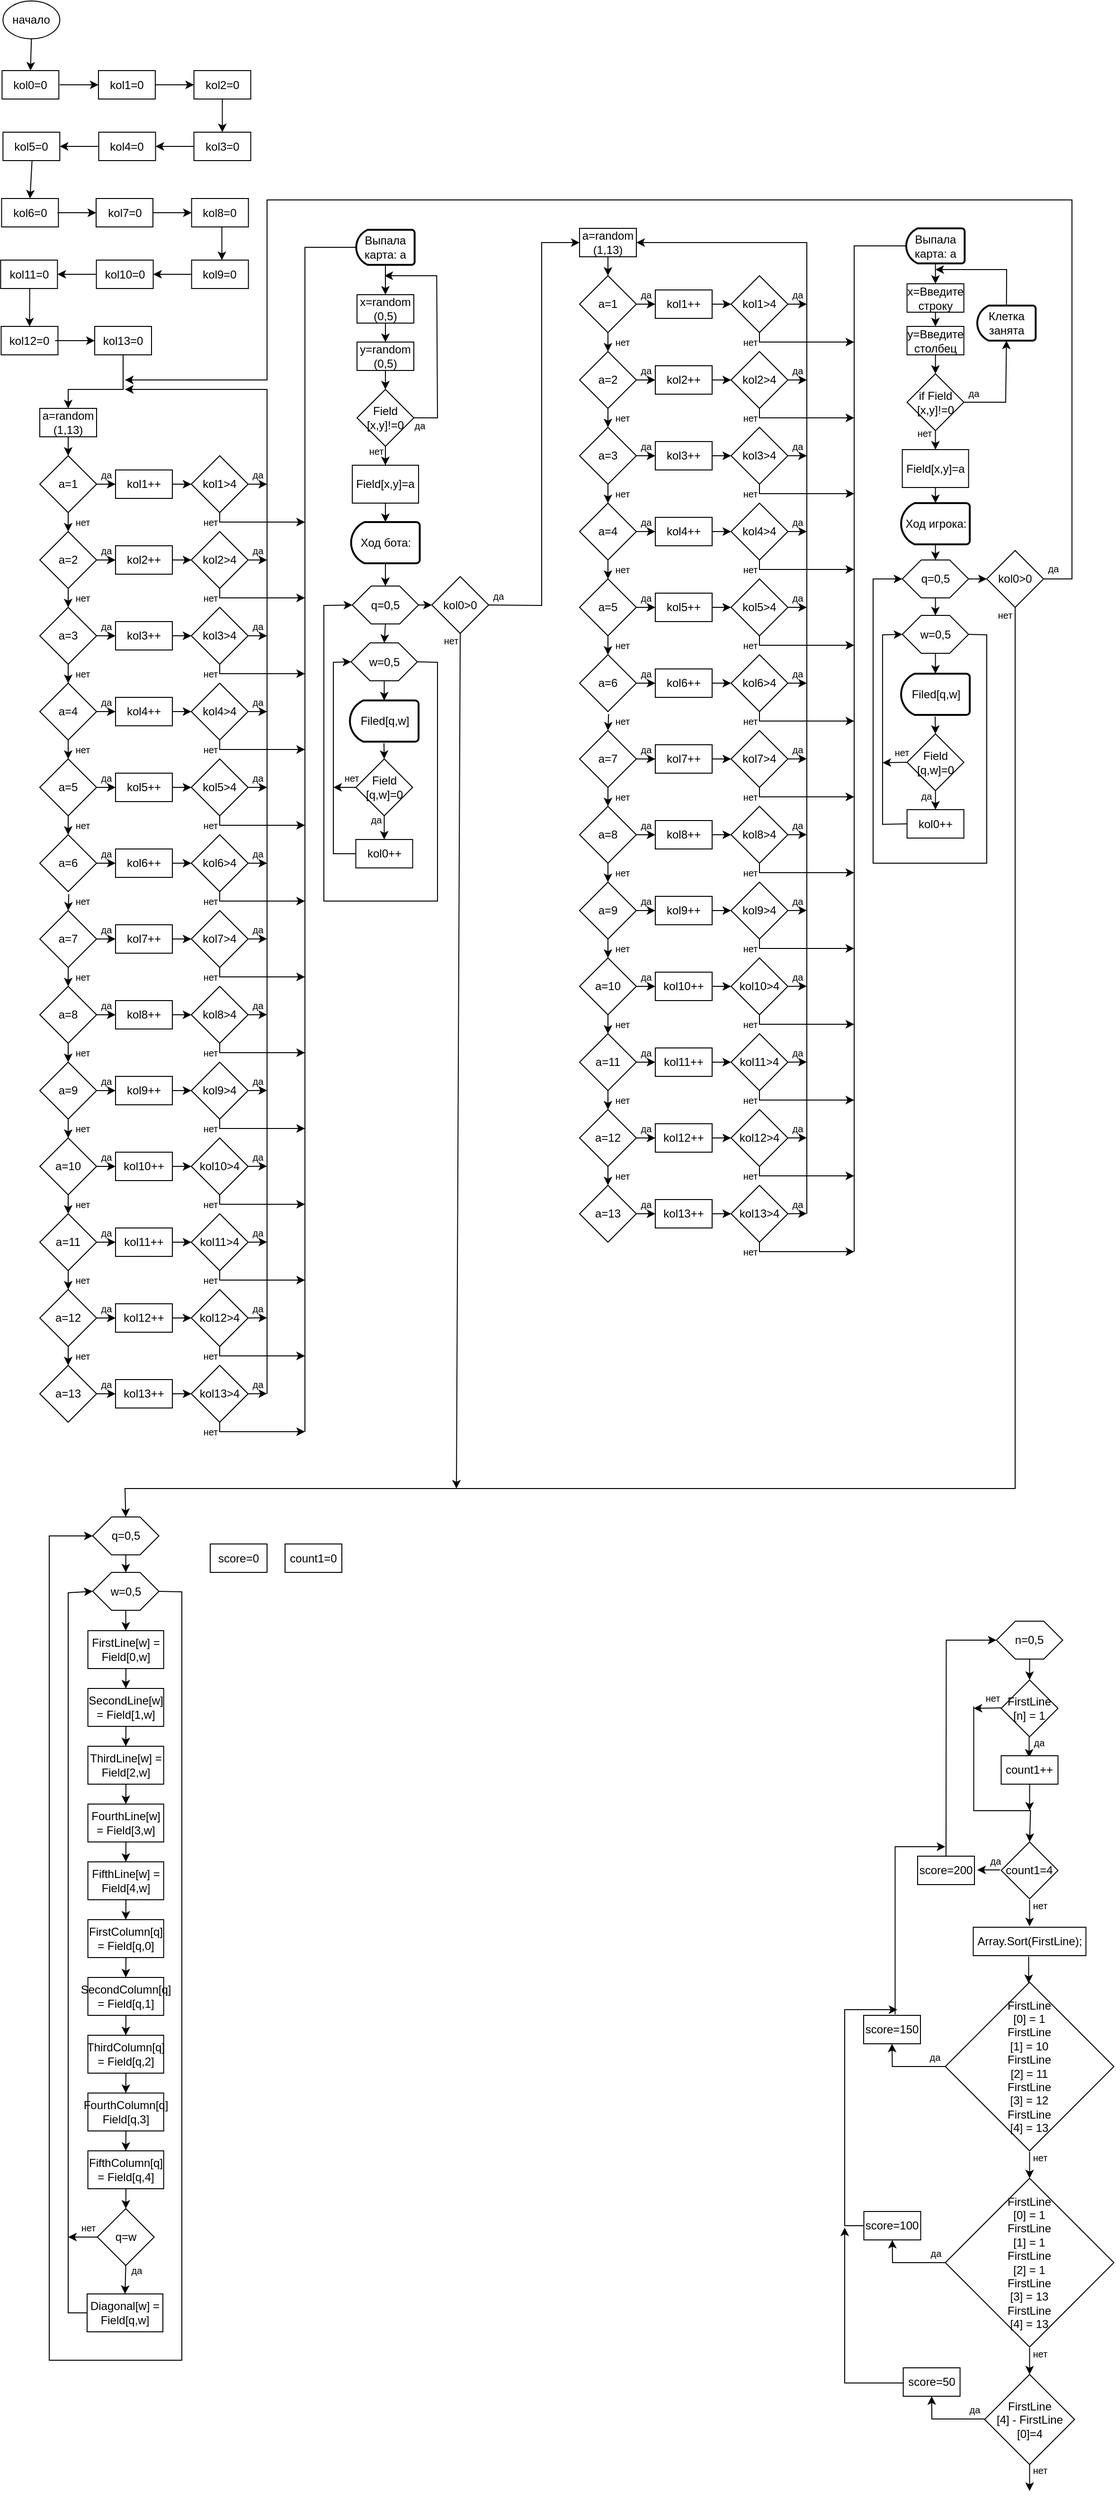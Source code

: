 <mxfile compressed="true" version="23.1.8" type="device"><diagram name="Страница — 1" id="l1Q54UGZInGL6hE3ycTI"><mxGraphModel dx="532" dy="1940" grid="1" gridSize="10" guides="1" tooltips="1" connect="1" arrows="1" fold="1" page="1" pageScale="1" pageWidth="827" pageHeight="1169" math="0" shadow="0"><root><mxCell id="0"/><mxCell id="1" parent="0"/><mxCell id="KEb5Ld5UJFXi7R-kTHFq-1" value="начало" style="ellipse;whiteSpace=wrap;html=1;" parent="1" vertex="1"><mxGeometry x="71.15" y="-210" width="60" height="40" as="geometry"/></mxCell><mxCell id="KEb5Ld5UJFXi7R-kTHFq-2" value="а=random (1,13)" style="rounded=0;whiteSpace=wrap;html=1;" parent="1" vertex="1"><mxGeometry x="110" y="220" width="60" height="30" as="geometry"/></mxCell><mxCell id="KEb5Ld5UJFXi7R-kTHFq-3" value="a=1" style="rhombus;whiteSpace=wrap;html=1;" parent="1" vertex="1"><mxGeometry x="110" y="270" width="60" height="60" as="geometry"/></mxCell><mxCell id="KEb5Ld5UJFXi7R-kTHFq-4" value="kol1++" style="rounded=0;whiteSpace=wrap;html=1;" parent="1" vertex="1"><mxGeometry x="190" y="285" width="60" height="30" as="geometry"/></mxCell><mxCell id="KEb5Ld5UJFXi7R-kTHFq-6" value="" style="endArrow=classic;html=1;rounded=0;exitX=0.5;exitY=1;exitDx=0;exitDy=0;entryX=0.5;entryY=0;entryDx=0;entryDy=0;" parent="1" source="KEb5Ld5UJFXi7R-kTHFq-2" target="KEb5Ld5UJFXi7R-kTHFq-3" edge="1"><mxGeometry width="50" height="50" relative="1" as="geometry"><mxPoint x="150" y="210" as="sourcePoint"/><mxPoint x="150" y="230" as="targetPoint"/></mxGeometry></mxCell><mxCell id="KEb5Ld5UJFXi7R-kTHFq-7" value="" style="endArrow=classic;html=1;rounded=0;exitX=1;exitY=0.5;exitDx=0;exitDy=0;entryX=0;entryY=0.5;entryDx=0;entryDy=0;" parent="1" source="KEb5Ld5UJFXi7R-kTHFq-3" target="KEb5Ld5UJFXi7R-kTHFq-4" edge="1"><mxGeometry width="50" height="50" relative="1" as="geometry"><mxPoint x="180" y="260" as="sourcePoint"/><mxPoint x="180" y="280" as="targetPoint"/></mxGeometry></mxCell><mxCell id="KEb5Ld5UJFXi7R-kTHFq-8" value="a=2" style="rhombus;whiteSpace=wrap;html=1;" parent="1" vertex="1"><mxGeometry x="110" y="350" width="60" height="60" as="geometry"/></mxCell><mxCell id="KEb5Ld5UJFXi7R-kTHFq-9" value="kol2++" style="rounded=0;whiteSpace=wrap;html=1;" parent="1" vertex="1"><mxGeometry x="190" y="365" width="60" height="30" as="geometry"/></mxCell><mxCell id="KEb5Ld5UJFXi7R-kTHFq-10" value="" style="endArrow=classic;html=1;rounded=0;entryX=0.5;entryY=0;entryDx=0;entryDy=0;exitX=0.5;exitY=1;exitDx=0;exitDy=0;" parent="1" source="KEb5Ld5UJFXi7R-kTHFq-3" target="KEb5Ld5UJFXi7R-kTHFq-8" edge="1"><mxGeometry width="50" height="50" relative="1" as="geometry"><mxPoint x="170" y="340" as="sourcePoint"/><mxPoint x="150" y="310" as="targetPoint"/></mxGeometry></mxCell><mxCell id="KEb5Ld5UJFXi7R-kTHFq-11" value="" style="endArrow=classic;html=1;rounded=0;exitX=1;exitY=0.5;exitDx=0;exitDy=0;entryX=0;entryY=0.5;entryDx=0;entryDy=0;" parent="1" source="KEb5Ld5UJFXi7R-kTHFq-8" target="KEb5Ld5UJFXi7R-kTHFq-9" edge="1"><mxGeometry width="50" height="50" relative="1" as="geometry"><mxPoint x="180" y="340" as="sourcePoint"/><mxPoint x="180" y="360" as="targetPoint"/></mxGeometry></mxCell><mxCell id="KEb5Ld5UJFXi7R-kTHFq-12" value="a=3" style="rhombus;whiteSpace=wrap;html=1;" parent="1" vertex="1"><mxGeometry x="110" y="430" width="60" height="60" as="geometry"/></mxCell><mxCell id="KEb5Ld5UJFXi7R-kTHFq-13" value="kol3++" style="rounded=0;whiteSpace=wrap;html=1;" parent="1" vertex="1"><mxGeometry x="190" y="445" width="60" height="30" as="geometry"/></mxCell><mxCell id="KEb5Ld5UJFXi7R-kTHFq-14" value="" style="endArrow=classic;html=1;rounded=0;entryX=0.5;entryY=0;entryDx=0;entryDy=0;exitX=0.5;exitY=1;exitDx=0;exitDy=0;" parent="1" source="KEb5Ld5UJFXi7R-kTHFq-8" target="KEb5Ld5UJFXi7R-kTHFq-12" edge="1"><mxGeometry width="50" height="50" relative="1" as="geometry"><mxPoint x="150" y="420" as="sourcePoint"/><mxPoint x="150" y="390" as="targetPoint"/></mxGeometry></mxCell><mxCell id="KEb5Ld5UJFXi7R-kTHFq-15" value="" style="endArrow=classic;html=1;rounded=0;exitX=1;exitY=0.5;exitDx=0;exitDy=0;entryX=0;entryY=0.5;entryDx=0;entryDy=0;" parent="1" source="KEb5Ld5UJFXi7R-kTHFq-12" target="KEb5Ld5UJFXi7R-kTHFq-13" edge="1"><mxGeometry width="50" height="50" relative="1" as="geometry"><mxPoint x="180" y="420" as="sourcePoint"/><mxPoint x="180" y="440" as="targetPoint"/></mxGeometry></mxCell><mxCell id="KEb5Ld5UJFXi7R-kTHFq-16" value="a=4" style="rhombus;whiteSpace=wrap;html=1;" parent="1" vertex="1"><mxGeometry x="110" y="510" width="60" height="60" as="geometry"/></mxCell><mxCell id="KEb5Ld5UJFXi7R-kTHFq-17" value="kol4++" style="rounded=0;whiteSpace=wrap;html=1;" parent="1" vertex="1"><mxGeometry x="190" y="525" width="60" height="30" as="geometry"/></mxCell><mxCell id="KEb5Ld5UJFXi7R-kTHFq-18" value="" style="endArrow=classic;html=1;rounded=0;entryX=0.5;entryY=0;entryDx=0;entryDy=0;exitX=0.5;exitY=1;exitDx=0;exitDy=0;" parent="1" source="KEb5Ld5UJFXi7R-kTHFq-12" target="KEb5Ld5UJFXi7R-kTHFq-16" edge="1"><mxGeometry width="50" height="50" relative="1" as="geometry"><mxPoint x="150" y="500" as="sourcePoint"/><mxPoint x="150" y="470" as="targetPoint"/></mxGeometry></mxCell><mxCell id="KEb5Ld5UJFXi7R-kTHFq-19" value="" style="endArrow=classic;html=1;rounded=0;exitX=1;exitY=0.5;exitDx=0;exitDy=0;entryX=0;entryY=0.5;entryDx=0;entryDy=0;" parent="1" source="KEb5Ld5UJFXi7R-kTHFq-16" target="KEb5Ld5UJFXi7R-kTHFq-17" edge="1"><mxGeometry width="50" height="50" relative="1" as="geometry"><mxPoint x="180" y="500" as="sourcePoint"/><mxPoint x="180" y="520" as="targetPoint"/></mxGeometry></mxCell><mxCell id="KEb5Ld5UJFXi7R-kTHFq-20" value="a=5" style="rhombus;whiteSpace=wrap;html=1;" parent="1" vertex="1"><mxGeometry x="110" y="590" width="60" height="60" as="geometry"/></mxCell><mxCell id="KEb5Ld5UJFXi7R-kTHFq-21" value="kol5++" style="rounded=0;whiteSpace=wrap;html=1;" parent="1" vertex="1"><mxGeometry x="190" y="605" width="60" height="30" as="geometry"/></mxCell><mxCell id="KEb5Ld5UJFXi7R-kTHFq-22" value="" style="endArrow=classic;html=1;rounded=0;entryX=0.5;entryY=0;entryDx=0;entryDy=0;exitX=0.5;exitY=1;exitDx=0;exitDy=0;" parent="1" source="KEb5Ld5UJFXi7R-kTHFq-16" target="KEb5Ld5UJFXi7R-kTHFq-20" edge="1"><mxGeometry width="50" height="50" relative="1" as="geometry"><mxPoint x="160" y="580" as="sourcePoint"/><mxPoint x="150" y="550" as="targetPoint"/></mxGeometry></mxCell><mxCell id="KEb5Ld5UJFXi7R-kTHFq-23" value="" style="endArrow=classic;html=1;rounded=0;exitX=1;exitY=0.5;exitDx=0;exitDy=0;entryX=0;entryY=0.5;entryDx=0;entryDy=0;" parent="1" source="KEb5Ld5UJFXi7R-kTHFq-20" target="KEb5Ld5UJFXi7R-kTHFq-21" edge="1"><mxGeometry width="50" height="50" relative="1" as="geometry"><mxPoint x="180" y="580" as="sourcePoint"/><mxPoint x="180" y="600" as="targetPoint"/></mxGeometry></mxCell><mxCell id="KEb5Ld5UJFXi7R-kTHFq-24" value="a=6" style="rhombus;whiteSpace=wrap;html=1;" parent="1" vertex="1"><mxGeometry x="110" y="670" width="60" height="60" as="geometry"/></mxCell><mxCell id="KEb5Ld5UJFXi7R-kTHFq-25" value="kol6++" style="rounded=0;whiteSpace=wrap;html=1;" parent="1" vertex="1"><mxGeometry x="190" y="685" width="60" height="30" as="geometry"/></mxCell><mxCell id="KEb5Ld5UJFXi7R-kTHFq-26" value="" style="endArrow=classic;html=1;rounded=0;entryX=0.5;entryY=0;entryDx=0;entryDy=0;exitX=0.5;exitY=1;exitDx=0;exitDy=0;" parent="1" source="KEb5Ld5UJFXi7R-kTHFq-20" target="KEb5Ld5UJFXi7R-kTHFq-24" edge="1"><mxGeometry width="50" height="50" relative="1" as="geometry"><mxPoint x="150" y="660" as="sourcePoint"/><mxPoint x="150" y="630" as="targetPoint"/></mxGeometry></mxCell><mxCell id="KEb5Ld5UJFXi7R-kTHFq-27" value="" style="endArrow=classic;html=1;rounded=0;exitX=1;exitY=0.5;exitDx=0;exitDy=0;entryX=0;entryY=0.5;entryDx=0;entryDy=0;" parent="1" source="KEb5Ld5UJFXi7R-kTHFq-24" target="KEb5Ld5UJFXi7R-kTHFq-25" edge="1"><mxGeometry width="50" height="50" relative="1" as="geometry"><mxPoint x="180" y="660" as="sourcePoint"/><mxPoint x="180" y="680" as="targetPoint"/></mxGeometry></mxCell><mxCell id="KEb5Ld5UJFXi7R-kTHFq-28" value="a=7" style="rhombus;whiteSpace=wrap;html=1;" parent="1" vertex="1"><mxGeometry x="110" y="750" width="60" height="60" as="geometry"/></mxCell><mxCell id="KEb5Ld5UJFXi7R-kTHFq-29" value="kol7++" style="rounded=0;whiteSpace=wrap;html=1;" parent="1" vertex="1"><mxGeometry x="190" y="765" width="60" height="30" as="geometry"/></mxCell><mxCell id="KEb5Ld5UJFXi7R-kTHFq-30" value="" style="endArrow=classic;html=1;rounded=0;entryX=0.5;entryY=0;entryDx=0;entryDy=0;exitX=0.511;exitY=1.044;exitDx=0;exitDy=0;exitPerimeter=0;" parent="1" source="KEb5Ld5UJFXi7R-kTHFq-24" target="KEb5Ld5UJFXi7R-kTHFq-28" edge="1"><mxGeometry width="50" height="50" relative="1" as="geometry"><mxPoint x="160" y="740" as="sourcePoint"/><mxPoint x="150" y="710" as="targetPoint"/></mxGeometry></mxCell><mxCell id="KEb5Ld5UJFXi7R-kTHFq-31" value="" style="endArrow=classic;html=1;rounded=0;exitX=1;exitY=0.5;exitDx=0;exitDy=0;entryX=0;entryY=0.5;entryDx=0;entryDy=0;" parent="1" source="KEb5Ld5UJFXi7R-kTHFq-28" target="KEb5Ld5UJFXi7R-kTHFq-29" edge="1"><mxGeometry width="50" height="50" relative="1" as="geometry"><mxPoint x="180" y="740" as="sourcePoint"/><mxPoint x="180" y="760" as="targetPoint"/></mxGeometry></mxCell><mxCell id="KEb5Ld5UJFXi7R-kTHFq-32" value="a=8" style="rhombus;whiteSpace=wrap;html=1;" parent="1" vertex="1"><mxGeometry x="110" y="830" width="60" height="60" as="geometry"/></mxCell><mxCell id="KEb5Ld5UJFXi7R-kTHFq-33" value="kol8++" style="rounded=0;whiteSpace=wrap;html=1;" parent="1" vertex="1"><mxGeometry x="190" y="845" width="60" height="30" as="geometry"/></mxCell><mxCell id="KEb5Ld5UJFXi7R-kTHFq-34" value="" style="endArrow=classic;html=1;rounded=0;entryX=0.5;entryY=0;entryDx=0;entryDy=0;exitX=0.5;exitY=1;exitDx=0;exitDy=0;" parent="1" source="KEb5Ld5UJFXi7R-kTHFq-28" target="KEb5Ld5UJFXi7R-kTHFq-32" edge="1"><mxGeometry width="50" height="50" relative="1" as="geometry"><mxPoint x="160" y="820" as="sourcePoint"/><mxPoint x="150" y="790" as="targetPoint"/></mxGeometry></mxCell><mxCell id="KEb5Ld5UJFXi7R-kTHFq-35" value="" style="endArrow=classic;html=1;rounded=0;exitX=1;exitY=0.5;exitDx=0;exitDy=0;entryX=0;entryY=0.5;entryDx=0;entryDy=0;" parent="1" source="KEb5Ld5UJFXi7R-kTHFq-32" target="KEb5Ld5UJFXi7R-kTHFq-33" edge="1"><mxGeometry width="50" height="50" relative="1" as="geometry"><mxPoint x="180" y="820" as="sourcePoint"/><mxPoint x="180" y="840" as="targetPoint"/></mxGeometry></mxCell><mxCell id="KEb5Ld5UJFXi7R-kTHFq-36" value="a=9" style="rhombus;whiteSpace=wrap;html=1;" parent="1" vertex="1"><mxGeometry x="110" y="910" width="60" height="60" as="geometry"/></mxCell><mxCell id="KEb5Ld5UJFXi7R-kTHFq-37" value="kol9++" style="rounded=0;whiteSpace=wrap;html=1;" parent="1" vertex="1"><mxGeometry x="190" y="925" width="60" height="30" as="geometry"/></mxCell><mxCell id="KEb5Ld5UJFXi7R-kTHFq-38" value="" style="endArrow=classic;html=1;rounded=0;entryX=0.5;entryY=0;entryDx=0;entryDy=0;exitX=0.5;exitY=1;exitDx=0;exitDy=0;" parent="1" source="KEb5Ld5UJFXi7R-kTHFq-32" target="KEb5Ld5UJFXi7R-kTHFq-36" edge="1"><mxGeometry width="50" height="50" relative="1" as="geometry"><mxPoint x="150" y="900" as="sourcePoint"/><mxPoint x="150" y="870" as="targetPoint"/></mxGeometry></mxCell><mxCell id="KEb5Ld5UJFXi7R-kTHFq-39" value="" style="endArrow=classic;html=1;rounded=0;exitX=1;exitY=0.5;exitDx=0;exitDy=0;entryX=0;entryY=0.5;entryDx=0;entryDy=0;" parent="1" source="KEb5Ld5UJFXi7R-kTHFq-36" target="KEb5Ld5UJFXi7R-kTHFq-37" edge="1"><mxGeometry width="50" height="50" relative="1" as="geometry"><mxPoint x="180" y="900" as="sourcePoint"/><mxPoint x="180" y="920" as="targetPoint"/></mxGeometry></mxCell><mxCell id="KEb5Ld5UJFXi7R-kTHFq-40" value="a=10" style="rhombus;whiteSpace=wrap;html=1;" parent="1" vertex="1"><mxGeometry x="110" y="990" width="60" height="60" as="geometry"/></mxCell><mxCell id="KEb5Ld5UJFXi7R-kTHFq-41" value="kol10++" style="rounded=0;whiteSpace=wrap;html=1;" parent="1" vertex="1"><mxGeometry x="190" y="1005" width="60" height="30" as="geometry"/></mxCell><mxCell id="KEb5Ld5UJFXi7R-kTHFq-42" value="" style="endArrow=classic;html=1;rounded=0;entryX=0.5;entryY=0;entryDx=0;entryDy=0;exitX=0.5;exitY=1;exitDx=0;exitDy=0;" parent="1" source="KEb5Ld5UJFXi7R-kTHFq-36" target="KEb5Ld5UJFXi7R-kTHFq-40" edge="1"><mxGeometry width="50" height="50" relative="1" as="geometry"><mxPoint x="160" y="980" as="sourcePoint"/><mxPoint x="150" y="950" as="targetPoint"/></mxGeometry></mxCell><mxCell id="KEb5Ld5UJFXi7R-kTHFq-43" value="" style="endArrow=classic;html=1;rounded=0;exitX=1;exitY=0.5;exitDx=0;exitDy=0;entryX=0;entryY=0.5;entryDx=0;entryDy=0;" parent="1" source="KEb5Ld5UJFXi7R-kTHFq-40" target="KEb5Ld5UJFXi7R-kTHFq-41" edge="1"><mxGeometry width="50" height="50" relative="1" as="geometry"><mxPoint x="180" y="980" as="sourcePoint"/><mxPoint x="180" y="1000" as="targetPoint"/></mxGeometry></mxCell><mxCell id="KEb5Ld5UJFXi7R-kTHFq-44" value="a=11" style="rhombus;whiteSpace=wrap;html=1;" parent="1" vertex="1"><mxGeometry x="110" y="1070" width="60" height="60" as="geometry"/></mxCell><mxCell id="KEb5Ld5UJFXi7R-kTHFq-45" value="kol11++" style="rounded=0;whiteSpace=wrap;html=1;" parent="1" vertex="1"><mxGeometry x="190" y="1085" width="60" height="30" as="geometry"/></mxCell><mxCell id="KEb5Ld5UJFXi7R-kTHFq-46" value="" style="endArrow=classic;html=1;rounded=0;entryX=0.5;entryY=0;entryDx=0;entryDy=0;exitX=0.5;exitY=1;exitDx=0;exitDy=0;" parent="1" source="KEb5Ld5UJFXi7R-kTHFq-40" target="KEb5Ld5UJFXi7R-kTHFq-44" edge="1"><mxGeometry width="50" height="50" relative="1" as="geometry"><mxPoint x="150" y="1060" as="sourcePoint"/><mxPoint x="150" y="1030" as="targetPoint"/></mxGeometry></mxCell><mxCell id="KEb5Ld5UJFXi7R-kTHFq-47" value="" style="endArrow=classic;html=1;rounded=0;exitX=1;exitY=0.5;exitDx=0;exitDy=0;entryX=0;entryY=0.5;entryDx=0;entryDy=0;" parent="1" source="KEb5Ld5UJFXi7R-kTHFq-44" target="KEb5Ld5UJFXi7R-kTHFq-45" edge="1"><mxGeometry width="50" height="50" relative="1" as="geometry"><mxPoint x="180" y="1060" as="sourcePoint"/><mxPoint x="180" y="1080" as="targetPoint"/></mxGeometry></mxCell><mxCell id="KEb5Ld5UJFXi7R-kTHFq-48" value="a=12" style="rhombus;whiteSpace=wrap;html=1;" parent="1" vertex="1"><mxGeometry x="110" y="1150" width="60" height="60" as="geometry"/></mxCell><mxCell id="KEb5Ld5UJFXi7R-kTHFq-49" value="kol12++" style="rounded=0;whiteSpace=wrap;html=1;" parent="1" vertex="1"><mxGeometry x="190" y="1165" width="60" height="30" as="geometry"/></mxCell><mxCell id="KEb5Ld5UJFXi7R-kTHFq-50" value="" style="endArrow=classic;html=1;rounded=0;entryX=0.5;entryY=0;entryDx=0;entryDy=0;exitX=0.5;exitY=1;exitDx=0;exitDy=0;" parent="1" source="KEb5Ld5UJFXi7R-kTHFq-44" target="KEb5Ld5UJFXi7R-kTHFq-48" edge="1"><mxGeometry width="50" height="50" relative="1" as="geometry"><mxPoint x="170" y="1140" as="sourcePoint"/><mxPoint x="150" y="1110" as="targetPoint"/></mxGeometry></mxCell><mxCell id="KEb5Ld5UJFXi7R-kTHFq-51" value="" style="endArrow=classic;html=1;rounded=0;exitX=1;exitY=0.5;exitDx=0;exitDy=0;entryX=0;entryY=0.5;entryDx=0;entryDy=0;" parent="1" source="KEb5Ld5UJFXi7R-kTHFq-48" target="KEb5Ld5UJFXi7R-kTHFq-49" edge="1"><mxGeometry width="50" height="50" relative="1" as="geometry"><mxPoint x="180" y="1140" as="sourcePoint"/><mxPoint x="180" y="1160" as="targetPoint"/></mxGeometry></mxCell><mxCell id="KEb5Ld5UJFXi7R-kTHFq-52" value="a=13" style="rhombus;whiteSpace=wrap;html=1;" parent="1" vertex="1"><mxGeometry x="110" y="1230" width="60" height="60" as="geometry"/></mxCell><mxCell id="KEb5Ld5UJFXi7R-kTHFq-53" value="kol13++" style="rounded=0;whiteSpace=wrap;html=1;" parent="1" vertex="1"><mxGeometry x="190" y="1245" width="60" height="30" as="geometry"/></mxCell><mxCell id="KEb5Ld5UJFXi7R-kTHFq-54" value="" style="endArrow=classic;html=1;rounded=0;entryX=0.5;entryY=0;entryDx=0;entryDy=0;exitX=0.5;exitY=1;exitDx=0;exitDy=0;" parent="1" source="KEb5Ld5UJFXi7R-kTHFq-48" target="KEb5Ld5UJFXi7R-kTHFq-52" edge="1"><mxGeometry width="50" height="50" relative="1" as="geometry"><mxPoint x="160" y="1220" as="sourcePoint"/><mxPoint x="150" y="1190" as="targetPoint"/></mxGeometry></mxCell><mxCell id="KEb5Ld5UJFXi7R-kTHFq-55" value="" style="endArrow=classic;html=1;rounded=0;exitX=1;exitY=0.5;exitDx=0;exitDy=0;entryX=0;entryY=0.5;entryDx=0;entryDy=0;" parent="1" source="KEb5Ld5UJFXi7R-kTHFq-52" target="KEb5Ld5UJFXi7R-kTHFq-53" edge="1"><mxGeometry width="50" height="50" relative="1" as="geometry"><mxPoint x="180" y="1220" as="sourcePoint"/><mxPoint x="180" y="1240" as="targetPoint"/></mxGeometry></mxCell><mxCell id="KEb5Ld5UJFXi7R-kTHFq-56" value="" style="endArrow=classic;html=1;rounded=0;exitX=1;exitY=0.5;exitDx=0;exitDy=0;entryX=0;entryY=0.5;entryDx=0;entryDy=0;" parent="1" source="KEb5Ld5UJFXi7R-kTHFq-4" target="KEb5Ld5UJFXi7R-kTHFq-57" edge="1"><mxGeometry width="50" height="50" relative="1" as="geometry"><mxPoint x="180" y="310" as="sourcePoint"/><mxPoint x="260" y="330" as="targetPoint"/></mxGeometry></mxCell><mxCell id="KEb5Ld5UJFXi7R-kTHFq-57" value="kol1&amp;gt;4" style="rhombus;whiteSpace=wrap;html=1;" parent="1" vertex="1"><mxGeometry x="270" y="270" width="60" height="60" as="geometry"/></mxCell><mxCell id="KEb5Ld5UJFXi7R-kTHFq-58" value="" style="endArrow=classic;html=1;rounded=0;entryX=0;entryY=0.5;entryDx=0;entryDy=0;exitX=1;exitY=0.5;exitDx=0;exitDy=0;" parent="1" source="KEb5Ld5UJFXi7R-kTHFq-9" target="KEb5Ld5UJFXi7R-kTHFq-59" edge="1"><mxGeometry width="50" height="50" relative="1" as="geometry"><mxPoint x="260" y="400" as="sourcePoint"/><mxPoint x="260" y="410" as="targetPoint"/></mxGeometry></mxCell><mxCell id="KEb5Ld5UJFXi7R-kTHFq-59" value="kol2&amp;gt;4" style="rhombus;whiteSpace=wrap;html=1;" parent="1" vertex="1"><mxGeometry x="270" y="350" width="60" height="60" as="geometry"/></mxCell><mxCell id="KEb5Ld5UJFXi7R-kTHFq-60" value="" style="endArrow=classic;html=1;rounded=0;entryX=0;entryY=0.5;entryDx=0;entryDy=0;exitX=1;exitY=0.5;exitDx=0;exitDy=0;" parent="1" source="KEb5Ld5UJFXi7R-kTHFq-13" target="KEb5Ld5UJFXi7R-kTHFq-61" edge="1"><mxGeometry width="50" height="50" relative="1" as="geometry"><mxPoint x="260" y="480" as="sourcePoint"/><mxPoint x="260" y="490" as="targetPoint"/></mxGeometry></mxCell><mxCell id="KEb5Ld5UJFXi7R-kTHFq-61" value="kol3&amp;gt;4" style="rhombus;whiteSpace=wrap;html=1;" parent="1" vertex="1"><mxGeometry x="270" y="430" width="60" height="60" as="geometry"/></mxCell><mxCell id="KEb5Ld5UJFXi7R-kTHFq-62" value="" style="endArrow=classic;html=1;rounded=0;entryX=0;entryY=0.5;entryDx=0;entryDy=0;exitX=1;exitY=0.5;exitDx=0;exitDy=0;" parent="1" source="KEb5Ld5UJFXi7R-kTHFq-17" target="KEb5Ld5UJFXi7R-kTHFq-63" edge="1"><mxGeometry width="50" height="50" relative="1" as="geometry"><mxPoint x="260" y="560" as="sourcePoint"/><mxPoint x="260" y="570" as="targetPoint"/></mxGeometry></mxCell><mxCell id="KEb5Ld5UJFXi7R-kTHFq-63" value="kol4&amp;gt;4" style="rhombus;whiteSpace=wrap;html=1;" parent="1" vertex="1"><mxGeometry x="270" y="510" width="60" height="60" as="geometry"/></mxCell><mxCell id="KEb5Ld5UJFXi7R-kTHFq-64" value="" style="endArrow=classic;html=1;rounded=0;entryX=0;entryY=0.5;entryDx=0;entryDy=0;exitX=1;exitY=0.5;exitDx=0;exitDy=0;" parent="1" source="KEb5Ld5UJFXi7R-kTHFq-21" target="KEb5Ld5UJFXi7R-kTHFq-65" edge="1"><mxGeometry width="50" height="50" relative="1" as="geometry"><mxPoint x="260" y="640" as="sourcePoint"/><mxPoint x="260" y="650" as="targetPoint"/></mxGeometry></mxCell><mxCell id="KEb5Ld5UJFXi7R-kTHFq-65" value="kol5&amp;gt;4" style="rhombus;whiteSpace=wrap;html=1;" parent="1" vertex="1"><mxGeometry x="270" y="590" width="60" height="60" as="geometry"/></mxCell><mxCell id="KEb5Ld5UJFXi7R-kTHFq-66" value="" style="endArrow=classic;html=1;rounded=0;entryX=0;entryY=0.5;entryDx=0;entryDy=0;exitX=1;exitY=0.5;exitDx=0;exitDy=0;" parent="1" source="KEb5Ld5UJFXi7R-kTHFq-25" target="KEb5Ld5UJFXi7R-kTHFq-67" edge="1"><mxGeometry width="50" height="50" relative="1" as="geometry"><mxPoint x="260" y="720" as="sourcePoint"/><mxPoint x="260" y="730" as="targetPoint"/></mxGeometry></mxCell><mxCell id="KEb5Ld5UJFXi7R-kTHFq-67" value="kol6&amp;gt;4" style="rhombus;whiteSpace=wrap;html=1;" parent="1" vertex="1"><mxGeometry x="270" y="670" width="60" height="60" as="geometry"/></mxCell><mxCell id="KEb5Ld5UJFXi7R-kTHFq-68" value="" style="endArrow=classic;html=1;rounded=0;entryX=0;entryY=0.5;entryDx=0;entryDy=0;exitX=1;exitY=0.5;exitDx=0;exitDy=0;" parent="1" source="KEb5Ld5UJFXi7R-kTHFq-29" target="KEb5Ld5UJFXi7R-kTHFq-69" edge="1"><mxGeometry width="50" height="50" relative="1" as="geometry"><mxPoint x="260" y="800" as="sourcePoint"/><mxPoint x="260" y="810" as="targetPoint"/></mxGeometry></mxCell><mxCell id="KEb5Ld5UJFXi7R-kTHFq-69" value="kol7&amp;gt;4" style="rhombus;whiteSpace=wrap;html=1;" parent="1" vertex="1"><mxGeometry x="270" y="750" width="60" height="60" as="geometry"/></mxCell><mxCell id="KEb5Ld5UJFXi7R-kTHFq-70" value="" style="endArrow=classic;html=1;rounded=0;entryX=0;entryY=0.5;entryDx=0;entryDy=0;exitX=1;exitY=0.5;exitDx=0;exitDy=0;" parent="1" source="KEb5Ld5UJFXi7R-kTHFq-33" target="KEb5Ld5UJFXi7R-kTHFq-71" edge="1"><mxGeometry width="50" height="50" relative="1" as="geometry"><mxPoint x="260" y="880" as="sourcePoint"/><mxPoint x="260" y="890" as="targetPoint"/></mxGeometry></mxCell><mxCell id="KEb5Ld5UJFXi7R-kTHFq-71" value="kol8&amp;gt;4" style="rhombus;whiteSpace=wrap;html=1;" parent="1" vertex="1"><mxGeometry x="270" y="830" width="60" height="60" as="geometry"/></mxCell><mxCell id="KEb5Ld5UJFXi7R-kTHFq-72" value="" style="endArrow=classic;html=1;rounded=0;entryX=0;entryY=0.5;entryDx=0;entryDy=0;exitX=1;exitY=0.5;exitDx=0;exitDy=0;" parent="1" source="KEb5Ld5UJFXi7R-kTHFq-37" target="KEb5Ld5UJFXi7R-kTHFq-73" edge="1"><mxGeometry width="50" height="50" relative="1" as="geometry"><mxPoint x="260" y="960" as="sourcePoint"/><mxPoint x="260" y="970" as="targetPoint"/></mxGeometry></mxCell><mxCell id="KEb5Ld5UJFXi7R-kTHFq-73" value="kol9&amp;gt;4" style="rhombus;whiteSpace=wrap;html=1;" parent="1" vertex="1"><mxGeometry x="270" y="910" width="60" height="60" as="geometry"/></mxCell><mxCell id="KEb5Ld5UJFXi7R-kTHFq-74" value="" style="endArrow=classic;html=1;rounded=0;entryX=0;entryY=0.5;entryDx=0;entryDy=0;exitX=1;exitY=0.5;exitDx=0;exitDy=0;" parent="1" source="KEb5Ld5UJFXi7R-kTHFq-41" target="KEb5Ld5UJFXi7R-kTHFq-75" edge="1"><mxGeometry width="50" height="50" relative="1" as="geometry"><mxPoint x="260" y="1030" as="sourcePoint"/><mxPoint x="260" y="1050" as="targetPoint"/></mxGeometry></mxCell><mxCell id="KEb5Ld5UJFXi7R-kTHFq-75" value="kol10&amp;gt;4" style="rhombus;whiteSpace=wrap;html=1;" parent="1" vertex="1"><mxGeometry x="270" y="990" width="60" height="60" as="geometry"/></mxCell><mxCell id="KEb5Ld5UJFXi7R-kTHFq-76" value="" style="endArrow=classic;html=1;rounded=0;entryX=0;entryY=0.5;entryDx=0;entryDy=0;exitX=1;exitY=0.5;exitDx=0;exitDy=0;" parent="1" source="KEb5Ld5UJFXi7R-kTHFq-45" target="KEb5Ld5UJFXi7R-kTHFq-77" edge="1"><mxGeometry width="50" height="50" relative="1" as="geometry"><mxPoint x="260" y="1120" as="sourcePoint"/><mxPoint x="260" y="1130" as="targetPoint"/></mxGeometry></mxCell><mxCell id="KEb5Ld5UJFXi7R-kTHFq-77" value="kol11&amp;gt;4" style="rhombus;whiteSpace=wrap;html=1;" parent="1" vertex="1"><mxGeometry x="270" y="1070" width="60" height="60" as="geometry"/></mxCell><mxCell id="KEb5Ld5UJFXi7R-kTHFq-78" value="" style="endArrow=classic;html=1;rounded=0;entryX=0;entryY=0.5;entryDx=0;entryDy=0;exitX=1;exitY=0.5;exitDx=0;exitDy=0;" parent="1" source="KEb5Ld5UJFXi7R-kTHFq-49" target="KEb5Ld5UJFXi7R-kTHFq-79" edge="1"><mxGeometry width="50" height="50" relative="1" as="geometry"><mxPoint x="260" y="1190" as="sourcePoint"/><mxPoint x="260" y="1210" as="targetPoint"/></mxGeometry></mxCell><mxCell id="KEb5Ld5UJFXi7R-kTHFq-79" value="kol12&amp;gt;4" style="rhombus;whiteSpace=wrap;html=1;" parent="1" vertex="1"><mxGeometry x="270" y="1150" width="60" height="60" as="geometry"/></mxCell><mxCell id="KEb5Ld5UJFXi7R-kTHFq-80" value="" style="endArrow=classic;html=1;rounded=0;entryX=0;entryY=0.5;entryDx=0;entryDy=0;exitX=1;exitY=0.5;exitDx=0;exitDy=0;" parent="1" source="KEb5Ld5UJFXi7R-kTHFq-53" target="KEb5Ld5UJFXi7R-kTHFq-81" edge="1"><mxGeometry width="50" height="50" relative="1" as="geometry"><mxPoint x="260" y="1240" as="sourcePoint"/><mxPoint x="260" y="1290" as="targetPoint"/></mxGeometry></mxCell><mxCell id="KEb5Ld5UJFXi7R-kTHFq-81" value="kol13&amp;gt;4" style="rhombus;whiteSpace=wrap;html=1;" parent="1" vertex="1"><mxGeometry x="270" y="1230" width="60" height="60" as="geometry"/></mxCell><mxCell id="KEb5Ld5UJFXi7R-kTHFq-82" value="" style="endArrow=classic;html=1;rounded=0;" parent="1" edge="1"><mxGeometry width="50" height="50" relative="1" as="geometry"><mxPoint x="350" y="1260" as="sourcePoint"/><mxPoint x="200" y="200" as="targetPoint"/><Array as="points"><mxPoint x="350" y="200"/></Array></mxGeometry></mxCell><mxCell id="KEb5Ld5UJFXi7R-kTHFq-83" value="" style="endArrow=classic;html=1;rounded=0;exitX=1;exitY=0.5;exitDx=0;exitDy=0;" parent="1" source="KEb5Ld5UJFXi7R-kTHFq-57" edge="1"><mxGeometry width="50" height="50" relative="1" as="geometry"><mxPoint x="400" y="430" as="sourcePoint"/><mxPoint x="350" y="300" as="targetPoint"/></mxGeometry></mxCell><mxCell id="KEb5Ld5UJFXi7R-kTHFq-85" value="" style="endArrow=classic;html=1;rounded=0;exitX=1;exitY=0.5;exitDx=0;exitDy=0;" parent="1" source="KEb5Ld5UJFXi7R-kTHFq-59" edge="1"><mxGeometry width="50" height="50" relative="1" as="geometry"><mxPoint x="340" y="310" as="sourcePoint"/><mxPoint x="350" y="380" as="targetPoint"/></mxGeometry></mxCell><mxCell id="KEb5Ld5UJFXi7R-kTHFq-86" value="" style="endArrow=classic;html=1;rounded=0;exitX=1;exitY=0.5;exitDx=0;exitDy=0;" parent="1" source="KEb5Ld5UJFXi7R-kTHFq-61" edge="1"><mxGeometry width="50" height="50" relative="1" as="geometry"><mxPoint x="350" y="320" as="sourcePoint"/><mxPoint x="350" y="460" as="targetPoint"/></mxGeometry></mxCell><mxCell id="KEb5Ld5UJFXi7R-kTHFq-87" value="" style="endArrow=classic;html=1;rounded=0;exitX=1;exitY=0.5;exitDx=0;exitDy=0;" parent="1" source="KEb5Ld5UJFXi7R-kTHFq-63" edge="1"><mxGeometry width="50" height="50" relative="1" as="geometry"><mxPoint x="360" y="330" as="sourcePoint"/><mxPoint x="350" y="540" as="targetPoint"/></mxGeometry></mxCell><mxCell id="KEb5Ld5UJFXi7R-kTHFq-88" value="" style="endArrow=classic;html=1;rounded=0;exitX=1;exitY=0.5;exitDx=0;exitDy=0;" parent="1" source="KEb5Ld5UJFXi7R-kTHFq-65" edge="1"><mxGeometry width="50" height="50" relative="1" as="geometry"><mxPoint x="360" y="610" as="sourcePoint"/><mxPoint x="350" y="620" as="targetPoint"/></mxGeometry></mxCell><mxCell id="KEb5Ld5UJFXi7R-kTHFq-89" value="" style="endArrow=classic;html=1;rounded=0;exitX=1;exitY=0.5;exitDx=0;exitDy=0;" parent="1" source="KEb5Ld5UJFXi7R-kTHFq-67" edge="1"><mxGeometry width="50" height="50" relative="1" as="geometry"><mxPoint x="380" y="350" as="sourcePoint"/><mxPoint x="350" y="700" as="targetPoint"/></mxGeometry></mxCell><mxCell id="KEb5Ld5UJFXi7R-kTHFq-90" value="" style="endArrow=classic;html=1;rounded=0;exitX=1;exitY=0.5;exitDx=0;exitDy=0;" parent="1" source="KEb5Ld5UJFXi7R-kTHFq-69" edge="1"><mxGeometry width="50" height="50" relative="1" as="geometry"><mxPoint x="340" y="770" as="sourcePoint"/><mxPoint x="350" y="779.83" as="targetPoint"/></mxGeometry></mxCell><mxCell id="KEb5Ld5UJFXi7R-kTHFq-91" value="" style="endArrow=classic;html=1;rounded=0;exitX=1;exitY=0.5;exitDx=0;exitDy=0;" parent="1" source="KEb5Ld5UJFXi7R-kTHFq-71" edge="1"><mxGeometry width="50" height="50" relative="1" as="geometry"><mxPoint x="370" y="880" as="sourcePoint"/><mxPoint x="350" y="859.83" as="targetPoint"/></mxGeometry></mxCell><mxCell id="KEb5Ld5UJFXi7R-kTHFq-92" value="" style="endArrow=classic;html=1;rounded=0;exitX=1;exitY=0.5;exitDx=0;exitDy=0;" parent="1" source="KEb5Ld5UJFXi7R-kTHFq-73" edge="1"><mxGeometry width="50" height="50" relative="1" as="geometry"><mxPoint x="380" y="950" as="sourcePoint"/><mxPoint x="350" y="939.83" as="targetPoint"/></mxGeometry></mxCell><mxCell id="KEb5Ld5UJFXi7R-kTHFq-93" value="" style="endArrow=classic;html=1;rounded=0;exitX=1;exitY=0.5;exitDx=0;exitDy=0;" parent="1" source="KEb5Ld5UJFXi7R-kTHFq-75" edge="1"><mxGeometry width="50" height="50" relative="1" as="geometry"><mxPoint x="370" y="1050" as="sourcePoint"/><mxPoint x="350" y="1019.83" as="targetPoint"/></mxGeometry></mxCell><mxCell id="KEb5Ld5UJFXi7R-kTHFq-94" value="" style="endArrow=classic;html=1;rounded=0;exitX=1;exitY=0.5;exitDx=0;exitDy=0;" parent="1" source="KEb5Ld5UJFXi7R-kTHFq-77" edge="1"><mxGeometry width="50" height="50" relative="1" as="geometry"><mxPoint x="370" y="1110" as="sourcePoint"/><mxPoint x="350" y="1099.83" as="targetPoint"/></mxGeometry></mxCell><mxCell id="KEb5Ld5UJFXi7R-kTHFq-95" value="" style="endArrow=classic;html=1;rounded=0;exitX=1;exitY=0.5;exitDx=0;exitDy=0;" parent="1" source="KEb5Ld5UJFXi7R-kTHFq-79" edge="1"><mxGeometry width="50" height="50" relative="1" as="geometry"><mxPoint x="360" y="1160" as="sourcePoint"/><mxPoint x="350" y="1179.83" as="targetPoint"/></mxGeometry></mxCell><mxCell id="KEb5Ld5UJFXi7R-kTHFq-96" value="" style="endArrow=classic;html=1;rounded=0;exitX=1;exitY=0.5;exitDx=0;exitDy=0;" parent="1" source="KEb5Ld5UJFXi7R-kTHFq-81" edge="1"><mxGeometry width="50" height="50" relative="1" as="geometry"><mxPoint x="360" y="1240" as="sourcePoint"/><mxPoint x="350" y="1259.83" as="targetPoint"/></mxGeometry></mxCell><mxCell id="KEb5Ld5UJFXi7R-kTHFq-99" value="да" style="text;align=center;verticalAlign=middle;resizable=1;points=[];autosize=1;strokeColor=none;fillColor=none;fontSize=10;html=1;movable=1;rotatable=1;deletable=1;editable=1;locked=0;connectable=1;" parent="1" vertex="1"><mxGeometry x="170" y="280" width="20" height="20" as="geometry"/></mxCell><mxCell id="KEb5Ld5UJFXi7R-kTHFq-100" value="да" style="text;align=center;verticalAlign=middle;resizable=1;points=[];autosize=1;strokeColor=none;fillColor=none;fontSize=10;html=1;movable=1;rotatable=1;deletable=1;editable=1;locked=0;connectable=1;" parent="1" vertex="1"><mxGeometry x="170" y="360" width="20" height="20" as="geometry"/></mxCell><mxCell id="KEb5Ld5UJFXi7R-kTHFq-101" value="да" style="text;align=center;verticalAlign=middle;resizable=1;points=[];autosize=1;strokeColor=none;fillColor=none;fontSize=10;html=1;movable=1;rotatable=1;deletable=1;editable=1;locked=0;connectable=1;" parent="1" vertex="1"><mxGeometry x="170" y="440" width="20" height="20" as="geometry"/></mxCell><mxCell id="KEb5Ld5UJFXi7R-kTHFq-102" value="да" style="text;align=center;verticalAlign=middle;resizable=1;points=[];autosize=1;strokeColor=none;fillColor=none;fontSize=10;html=1;movable=1;rotatable=1;deletable=1;editable=1;locked=0;connectable=1;" parent="1" vertex="1"><mxGeometry x="170" y="520" width="20" height="20" as="geometry"/></mxCell><mxCell id="KEb5Ld5UJFXi7R-kTHFq-103" value="да" style="text;align=center;verticalAlign=middle;resizable=1;points=[];autosize=1;strokeColor=none;fillColor=none;fontSize=10;html=1;movable=1;rotatable=1;deletable=1;editable=1;locked=0;connectable=1;" parent="1" vertex="1"><mxGeometry x="170" y="600" width="20" height="20" as="geometry"/></mxCell><mxCell id="KEb5Ld5UJFXi7R-kTHFq-104" value="да" style="text;align=center;verticalAlign=middle;resizable=1;points=[];autosize=1;strokeColor=none;fillColor=none;fontSize=10;html=1;movable=1;rotatable=1;deletable=1;editable=1;locked=0;connectable=1;" parent="1" vertex="1"><mxGeometry x="170" y="680" width="20" height="20" as="geometry"/></mxCell><mxCell id="KEb5Ld5UJFXi7R-kTHFq-105" value="да" style="text;align=center;verticalAlign=middle;resizable=1;points=[];autosize=1;strokeColor=none;fillColor=none;fontSize=10;html=1;movable=1;rotatable=1;deletable=1;editable=1;locked=0;connectable=1;" parent="1" vertex="1"><mxGeometry x="170" y="760" width="20" height="20" as="geometry"/></mxCell><mxCell id="KEb5Ld5UJFXi7R-kTHFq-106" value="да" style="text;align=center;verticalAlign=middle;resizable=1;points=[];autosize=1;strokeColor=none;fillColor=none;fontSize=10;html=1;movable=1;rotatable=1;deletable=1;editable=1;locked=0;connectable=1;" parent="1" vertex="1"><mxGeometry x="170" y="840" width="20" height="20" as="geometry"/></mxCell><mxCell id="KEb5Ld5UJFXi7R-kTHFq-107" value="да" style="text;align=center;verticalAlign=middle;resizable=1;points=[];autosize=1;strokeColor=none;fillColor=none;fontSize=10;html=1;movable=1;rotatable=1;deletable=1;editable=1;locked=0;connectable=1;" parent="1" vertex="1"><mxGeometry x="170" y="920" width="20" height="20" as="geometry"/></mxCell><mxCell id="KEb5Ld5UJFXi7R-kTHFq-110" value="да" style="text;align=center;verticalAlign=middle;resizable=1;points=[];autosize=1;strokeColor=none;fillColor=none;fontSize=10;html=1;movable=1;rotatable=1;deletable=1;editable=1;locked=0;connectable=1;" parent="1" vertex="1"><mxGeometry x="170" y="1000" width="20" height="20" as="geometry"/></mxCell><mxCell id="KEb5Ld5UJFXi7R-kTHFq-111" value="да" style="text;align=center;verticalAlign=middle;resizable=1;points=[];autosize=1;strokeColor=none;fillColor=none;fontSize=10;html=1;movable=1;rotatable=1;deletable=1;editable=1;locked=0;connectable=1;" parent="1" vertex="1"><mxGeometry x="170" y="1080" width="20" height="20" as="geometry"/></mxCell><mxCell id="KEb5Ld5UJFXi7R-kTHFq-112" value="да" style="text;align=center;verticalAlign=middle;resizable=1;points=[];autosize=1;strokeColor=none;fillColor=none;fontSize=10;html=1;movable=1;rotatable=1;deletable=1;editable=1;locked=0;connectable=1;" parent="1" vertex="1"><mxGeometry x="170" y="1160" width="20" height="20" as="geometry"/></mxCell><mxCell id="KEb5Ld5UJFXi7R-kTHFq-113" value="да" style="text;align=center;verticalAlign=middle;resizable=1;points=[];autosize=1;strokeColor=none;fillColor=none;fontSize=10;html=1;movable=1;rotatable=1;deletable=1;editable=1;locked=0;connectable=1;" parent="1" vertex="1"><mxGeometry x="170" y="1240" width="20" height="20" as="geometry"/></mxCell><mxCell id="KEb5Ld5UJFXi7R-kTHFq-114" value="нет" style="text;align=center;verticalAlign=middle;resizable=1;points=[];autosize=1;strokeColor=none;fillColor=none;fontSize=10;html=1;movable=1;rotatable=1;deletable=1;editable=1;locked=0;connectable=1;" parent="1" vertex="1"><mxGeometry x="140" y="330" width="30" height="20" as="geometry"/></mxCell><mxCell id="KEb5Ld5UJFXi7R-kTHFq-118" value="нет" style="text;align=center;verticalAlign=middle;resizable=1;points=[];autosize=1;strokeColor=none;fillColor=none;fontSize=10;html=1;movable=1;rotatable=1;deletable=1;editable=1;locked=0;connectable=1;" parent="1" vertex="1"><mxGeometry x="140" y="490" width="30" height="20" as="geometry"/></mxCell><mxCell id="KEb5Ld5UJFXi7R-kTHFq-119" value="нет" style="text;align=center;verticalAlign=middle;resizable=1;points=[];autosize=1;strokeColor=none;fillColor=none;fontSize=10;html=1;movable=1;rotatable=1;deletable=1;editable=1;locked=0;connectable=1;" parent="1" vertex="1"><mxGeometry x="140" y="570" width="30" height="20" as="geometry"/></mxCell><mxCell id="KEb5Ld5UJFXi7R-kTHFq-120" value="нет" style="text;align=center;verticalAlign=middle;resizable=1;points=[];autosize=1;strokeColor=none;fillColor=none;fontSize=10;html=1;movable=1;rotatable=1;deletable=1;editable=1;locked=0;connectable=1;" parent="1" vertex="1"><mxGeometry x="140" y="650" width="30" height="20" as="geometry"/></mxCell><mxCell id="KEb5Ld5UJFXi7R-kTHFq-121" value="нет" style="text;align=center;verticalAlign=middle;resizable=1;points=[];autosize=1;strokeColor=none;fillColor=none;fontSize=10;html=1;movable=1;rotatable=1;deletable=1;editable=1;locked=0;connectable=1;" parent="1" vertex="1"><mxGeometry x="140" y="730" width="30" height="20" as="geometry"/></mxCell><mxCell id="KEb5Ld5UJFXi7R-kTHFq-122" value="нет" style="text;align=center;verticalAlign=middle;resizable=1;points=[];autosize=1;strokeColor=none;fillColor=none;fontSize=10;html=1;movable=1;rotatable=1;deletable=1;editable=1;locked=0;connectable=1;" parent="1" vertex="1"><mxGeometry x="140" y="810" width="30" height="20" as="geometry"/></mxCell><mxCell id="KEb5Ld5UJFXi7R-kTHFq-123" value="нет" style="text;align=center;verticalAlign=middle;resizable=1;points=[];autosize=1;strokeColor=none;fillColor=none;fontSize=10;html=1;movable=1;rotatable=1;deletable=1;editable=1;locked=0;connectable=1;" parent="1" vertex="1"><mxGeometry x="140" y="890" width="30" height="20" as="geometry"/></mxCell><mxCell id="KEb5Ld5UJFXi7R-kTHFq-124" value="нет" style="text;align=center;verticalAlign=middle;resizable=1;points=[];autosize=1;strokeColor=none;fillColor=none;fontSize=10;html=1;movable=1;rotatable=1;deletable=1;editable=1;locked=0;connectable=1;" parent="1" vertex="1"><mxGeometry x="140" y="970" width="30" height="20" as="geometry"/></mxCell><mxCell id="KEb5Ld5UJFXi7R-kTHFq-125" value="нет" style="text;align=center;verticalAlign=middle;resizable=1;points=[];autosize=1;strokeColor=none;fillColor=none;fontSize=10;html=1;movable=1;rotatable=1;deletable=1;editable=1;locked=0;connectable=1;" parent="1" vertex="1"><mxGeometry x="140" y="1050" width="30" height="20" as="geometry"/></mxCell><mxCell id="KEb5Ld5UJFXi7R-kTHFq-126" value="нет" style="text;align=center;verticalAlign=middle;resizable=1;points=[];autosize=1;strokeColor=none;fillColor=none;fontSize=10;html=1;movable=1;rotatable=1;deletable=1;editable=1;locked=0;connectable=1;" parent="1" vertex="1"><mxGeometry x="140" y="1130" width="30" height="20" as="geometry"/></mxCell><mxCell id="KEb5Ld5UJFXi7R-kTHFq-127" value="нет" style="text;align=center;verticalAlign=middle;resizable=1;points=[];autosize=1;strokeColor=none;fillColor=none;fontSize=10;html=1;movable=1;rotatable=1;deletable=1;editable=1;locked=0;connectable=1;" parent="1" vertex="1"><mxGeometry x="140" y="1210" width="30" height="20" as="geometry"/></mxCell><mxCell id="KEb5Ld5UJFXi7R-kTHFq-128" value="нет" style="text;align=center;verticalAlign=middle;resizable=1;points=[];autosize=1;strokeColor=none;fillColor=none;fontSize=10;html=1;movable=1;rotatable=1;deletable=1;editable=1;locked=0;connectable=1;" parent="1" vertex="1"><mxGeometry x="140" y="410" width="30" height="20" as="geometry"/></mxCell><mxCell id="KEb5Ld5UJFXi7R-kTHFq-129" value="да" style="text;align=center;verticalAlign=middle;resizable=1;points=[];autosize=1;strokeColor=none;fillColor=none;fontSize=10;html=1;movable=1;rotatable=1;deletable=1;editable=1;locked=0;connectable=1;" parent="1" vertex="1"><mxGeometry x="330" y="280" width="20" height="20" as="geometry"/></mxCell><mxCell id="KEb5Ld5UJFXi7R-kTHFq-130" value="да" style="text;align=center;verticalAlign=middle;resizable=1;points=[];autosize=1;strokeColor=none;fillColor=none;fontSize=10;html=1;movable=1;rotatable=1;deletable=1;editable=1;locked=0;connectable=1;" parent="1" vertex="1"><mxGeometry x="330" y="360" width="20" height="20" as="geometry"/></mxCell><mxCell id="KEb5Ld5UJFXi7R-kTHFq-131" value="да" style="text;align=center;verticalAlign=middle;resizable=1;points=[];autosize=1;strokeColor=none;fillColor=none;fontSize=10;html=1;movable=1;rotatable=1;deletable=1;editable=1;locked=0;connectable=1;" parent="1" vertex="1"><mxGeometry x="330" y="440" width="20" height="20" as="geometry"/></mxCell><mxCell id="KEb5Ld5UJFXi7R-kTHFq-132" value="да" style="text;align=center;verticalAlign=middle;resizable=1;points=[];autosize=1;strokeColor=none;fillColor=none;fontSize=10;html=1;movable=1;rotatable=1;deletable=1;editable=1;locked=0;connectable=1;" parent="1" vertex="1"><mxGeometry x="330" y="520" width="20" height="20" as="geometry"/></mxCell><mxCell id="KEb5Ld5UJFXi7R-kTHFq-133" value="да" style="text;align=center;verticalAlign=middle;resizable=1;points=[];autosize=1;strokeColor=none;fillColor=none;fontSize=10;html=1;movable=1;rotatable=1;deletable=1;editable=1;locked=0;connectable=1;" parent="1" vertex="1"><mxGeometry x="330" y="600" width="20" height="20" as="geometry"/></mxCell><mxCell id="KEb5Ld5UJFXi7R-kTHFq-134" value="да" style="text;align=center;verticalAlign=middle;resizable=1;points=[];autosize=1;strokeColor=none;fillColor=none;fontSize=10;html=1;movable=1;rotatable=1;deletable=1;editable=1;locked=0;connectable=1;" parent="1" vertex="1"><mxGeometry x="330" y="680" width="20" height="20" as="geometry"/></mxCell><mxCell id="KEb5Ld5UJFXi7R-kTHFq-135" value="да" style="text;align=center;verticalAlign=middle;resizable=1;points=[];autosize=1;strokeColor=none;fillColor=none;fontSize=10;html=1;movable=1;rotatable=1;deletable=1;editable=1;locked=0;connectable=1;" parent="1" vertex="1"><mxGeometry x="330" y="760" width="20" height="20" as="geometry"/></mxCell><mxCell id="KEb5Ld5UJFXi7R-kTHFq-136" value="да" style="text;align=center;verticalAlign=middle;resizable=1;points=[];autosize=1;strokeColor=none;fillColor=none;fontSize=10;html=1;movable=1;rotatable=1;deletable=1;editable=1;locked=0;connectable=1;" parent="1" vertex="1"><mxGeometry x="330" y="840" width="20" height="20" as="geometry"/></mxCell><mxCell id="KEb5Ld5UJFXi7R-kTHFq-137" value="да" style="text;align=center;verticalAlign=middle;resizable=1;points=[];autosize=1;strokeColor=none;fillColor=none;fontSize=10;html=1;movable=1;rotatable=1;deletable=1;editable=1;locked=0;connectable=1;" parent="1" vertex="1"><mxGeometry x="330" y="920" width="20" height="20" as="geometry"/></mxCell><mxCell id="KEb5Ld5UJFXi7R-kTHFq-138" value="да" style="text;align=center;verticalAlign=middle;resizable=1;points=[];autosize=1;strokeColor=none;fillColor=none;fontSize=10;html=1;movable=1;rotatable=1;deletable=1;editable=1;locked=0;connectable=1;" parent="1" vertex="1"><mxGeometry x="330" y="1000" width="20" height="20" as="geometry"/></mxCell><mxCell id="KEb5Ld5UJFXi7R-kTHFq-139" value="да" style="text;align=center;verticalAlign=middle;resizable=1;points=[];autosize=1;strokeColor=none;fillColor=none;fontSize=10;html=1;movable=1;rotatable=1;deletable=1;editable=1;locked=0;connectable=1;" parent="1" vertex="1"><mxGeometry x="330" y="1080" width="20" height="20" as="geometry"/></mxCell><mxCell id="KEb5Ld5UJFXi7R-kTHFq-140" value="да" style="text;align=center;verticalAlign=middle;resizable=1;points=[];autosize=1;strokeColor=none;fillColor=none;fontSize=10;html=1;movable=1;rotatable=1;deletable=1;editable=1;locked=0;connectable=1;" parent="1" vertex="1"><mxGeometry x="330" y="1160" width="20" height="20" as="geometry"/></mxCell><mxCell id="KEb5Ld5UJFXi7R-kTHFq-141" value="да" style="text;align=center;verticalAlign=middle;resizable=1;points=[];autosize=1;strokeColor=none;fillColor=none;fontSize=10;html=1;movable=1;rotatable=1;deletable=1;editable=1;locked=0;connectable=1;" parent="1" vertex="1"><mxGeometry x="330" y="1240" width="20" height="20" as="geometry"/></mxCell><mxCell id="KEb5Ld5UJFXi7R-kTHFq-143" value="" style="endArrow=classic;html=1;rounded=0;exitX=0.5;exitY=1;exitDx=0;exitDy=0;entryX=0.5;entryY=0;entryDx=0;entryDy=0;" parent="1" source="KEb5Ld5UJFXi7R-kTHFq-1" target="S0OabnCFS2T48RZbHWZi-78" edge="1"><mxGeometry width="50" height="50" relative="1" as="geometry"><mxPoint x="128" y="163.5" as="sourcePoint"/><mxPoint x="178" y="63.5" as="targetPoint"/></mxGeometry></mxCell><mxCell id="KEb5Ld5UJFXi7R-kTHFq-147" value="" style="endArrow=classic;html=1;rounded=0;exitX=0.5;exitY=1;exitDx=0;exitDy=0;" parent="1" source="KEb5Ld5UJFXi7R-kTHFq-57" edge="1"><mxGeometry width="50" height="50" relative="1" as="geometry"><mxPoint x="360" y="339.79" as="sourcePoint"/><mxPoint x="390" y="340" as="targetPoint"/><Array as="points"><mxPoint x="300" y="340"/></Array></mxGeometry></mxCell><mxCell id="KEb5Ld5UJFXi7R-kTHFq-148" value="" style="endArrow=classic;html=1;rounded=0;exitX=0.5;exitY=1;exitDx=0;exitDy=0;" parent="1" source="KEb5Ld5UJFXi7R-kTHFq-59" edge="1"><mxGeometry width="50" height="50" relative="1" as="geometry"><mxPoint x="260" y="420" as="sourcePoint"/><mxPoint x="390" y="420" as="targetPoint"/><Array as="points"><mxPoint x="300" y="420"/></Array></mxGeometry></mxCell><mxCell id="KEb5Ld5UJFXi7R-kTHFq-149" value="" style="endArrow=classic;html=1;rounded=0;exitX=0.5;exitY=1;exitDx=0;exitDy=0;" parent="1" source="KEb5Ld5UJFXi7R-kTHFq-61" edge="1"><mxGeometry width="50" height="50" relative="1" as="geometry"><mxPoint x="260" y="500" as="sourcePoint"/><mxPoint x="390" y="500" as="targetPoint"/><Array as="points"><mxPoint x="300" y="500"/></Array></mxGeometry></mxCell><mxCell id="KEb5Ld5UJFXi7R-kTHFq-150" value="" style="endArrow=classic;html=1;rounded=0;exitX=0.5;exitY=1;exitDx=0;exitDy=0;" parent="1" source="KEb5Ld5UJFXi7R-kTHFq-63" edge="1"><mxGeometry width="50" height="50" relative="1" as="geometry"><mxPoint x="280" y="580" as="sourcePoint"/><mxPoint x="390" y="580" as="targetPoint"/><Array as="points"><mxPoint x="300" y="580"/></Array></mxGeometry></mxCell><mxCell id="KEb5Ld5UJFXi7R-kTHFq-151" value="" style="endArrow=classic;html=1;rounded=0;exitX=0.5;exitY=1;exitDx=0;exitDy=0;" parent="1" source="KEb5Ld5UJFXi7R-kTHFq-65" edge="1"><mxGeometry width="50" height="50" relative="1" as="geometry"><mxPoint x="290" y="660" as="sourcePoint"/><mxPoint x="390" y="660" as="targetPoint"/><Array as="points"><mxPoint x="300" y="660"/></Array></mxGeometry></mxCell><mxCell id="KEb5Ld5UJFXi7R-kTHFq-152" value="" style="endArrow=classic;html=1;rounded=0;exitX=0.5;exitY=1;exitDx=0;exitDy=0;" parent="1" source="KEb5Ld5UJFXi7R-kTHFq-67" edge="1"><mxGeometry width="50" height="50" relative="1" as="geometry"><mxPoint x="280" y="740" as="sourcePoint"/><mxPoint x="390" y="740" as="targetPoint"/><Array as="points"><mxPoint x="300" y="740"/></Array></mxGeometry></mxCell><mxCell id="KEb5Ld5UJFXi7R-kTHFq-153" value="" style="endArrow=classic;html=1;rounded=0;exitX=0.5;exitY=1;exitDx=0;exitDy=0;" parent="1" source="KEb5Ld5UJFXi7R-kTHFq-69" edge="1"><mxGeometry width="50" height="50" relative="1" as="geometry"><mxPoint x="280" y="820" as="sourcePoint"/><mxPoint x="390" y="820" as="targetPoint"/><Array as="points"><mxPoint x="300" y="820"/></Array></mxGeometry></mxCell><mxCell id="KEb5Ld5UJFXi7R-kTHFq-154" value="" style="endArrow=classic;html=1;rounded=0;exitX=0.5;exitY=1;exitDx=0;exitDy=0;" parent="1" source="KEb5Ld5UJFXi7R-kTHFq-71" edge="1"><mxGeometry width="50" height="50" relative="1" as="geometry"><mxPoint x="270" y="900" as="sourcePoint"/><mxPoint x="390" y="900" as="targetPoint"/><Array as="points"><mxPoint x="300" y="900"/></Array></mxGeometry></mxCell><mxCell id="KEb5Ld5UJFXi7R-kTHFq-155" value="" style="endArrow=classic;html=1;rounded=0;exitX=0.5;exitY=1;exitDx=0;exitDy=0;" parent="1" source="KEb5Ld5UJFXi7R-kTHFq-73" edge="1"><mxGeometry width="50" height="50" relative="1" as="geometry"><mxPoint x="280" y="980" as="sourcePoint"/><mxPoint x="390" y="980" as="targetPoint"/><Array as="points"><mxPoint x="300" y="980"/></Array></mxGeometry></mxCell><mxCell id="KEb5Ld5UJFXi7R-kTHFq-156" value="" style="endArrow=classic;html=1;rounded=0;exitX=0.5;exitY=1;exitDx=0;exitDy=0;" parent="1" source="KEb5Ld5UJFXi7R-kTHFq-75" edge="1"><mxGeometry width="50" height="50" relative="1" as="geometry"><mxPoint x="280" y="1060" as="sourcePoint"/><mxPoint x="390" y="1060" as="targetPoint"/><Array as="points"><mxPoint x="300" y="1060"/></Array></mxGeometry></mxCell><mxCell id="KEb5Ld5UJFXi7R-kTHFq-157" value="" style="endArrow=classic;html=1;rounded=0;exitX=0.5;exitY=1;exitDx=0;exitDy=0;" parent="1" source="KEb5Ld5UJFXi7R-kTHFq-77" edge="1"><mxGeometry width="50" height="50" relative="1" as="geometry"><mxPoint x="280" y="1140" as="sourcePoint"/><mxPoint x="390" y="1140" as="targetPoint"/><Array as="points"><mxPoint x="300" y="1140"/></Array></mxGeometry></mxCell><mxCell id="KEb5Ld5UJFXi7R-kTHFq-158" value="" style="endArrow=classic;html=1;rounded=0;exitX=0.5;exitY=1;exitDx=0;exitDy=0;" parent="1" source="KEb5Ld5UJFXi7R-kTHFq-79" edge="1"><mxGeometry width="50" height="50" relative="1" as="geometry"><mxPoint x="290" y="1220" as="sourcePoint"/><mxPoint x="390" y="1220" as="targetPoint"/><Array as="points"><mxPoint x="300" y="1220"/></Array></mxGeometry></mxCell><mxCell id="KEb5Ld5UJFXi7R-kTHFq-159" value="" style="endArrow=classic;html=1;rounded=0;exitX=0.5;exitY=1;exitDx=0;exitDy=0;" parent="1" source="KEb5Ld5UJFXi7R-kTHFq-81" edge="1"><mxGeometry width="50" height="50" relative="1" as="geometry"><mxPoint x="290" y="1310" as="sourcePoint"/><mxPoint x="390" y="1300" as="targetPoint"/><Array as="points"><mxPoint x="300" y="1300"/></Array></mxGeometry></mxCell><mxCell id="KEb5Ld5UJFXi7R-kTHFq-160" value="" style="endArrow=classic;html=1;rounded=0;entryX=0;entryY=0.5;entryDx=0;entryDy=0;entryPerimeter=0;" parent="1" target="Fjo6pWZBRi8rAOrgmdgO-2" edge="1"><mxGeometry width="50" height="50" relative="1" as="geometry"><mxPoint x="390" y="1300" as="sourcePoint"/><mxPoint x="430" y="80" as="targetPoint"/><Array as="points"><mxPoint x="390" y="50"/></Array></mxGeometry></mxCell><mxCell id="KEb5Ld5UJFXi7R-kTHFq-161" value="нет" style="text;align=center;verticalAlign=middle;resizable=1;points=[];autosize=1;strokeColor=none;fillColor=none;fontSize=10;html=1;movable=1;rotatable=1;deletable=1;editable=1;locked=0;connectable=1;" parent="1" vertex="1"><mxGeometry x="280" y="330" width="20" height="20" as="geometry"/></mxCell><mxCell id="KEb5Ld5UJFXi7R-kTHFq-162" value="нет" style="text;align=center;verticalAlign=middle;resizable=1;points=[];autosize=1;strokeColor=none;fillColor=none;fontSize=10;html=1;movable=1;rotatable=1;deletable=1;editable=1;locked=0;connectable=1;" parent="1" vertex="1"><mxGeometry x="280" y="410" width="20" height="20" as="geometry"/></mxCell><mxCell id="KEb5Ld5UJFXi7R-kTHFq-163" value="нет" style="text;align=center;verticalAlign=middle;resizable=1;points=[];autosize=1;strokeColor=none;fillColor=none;fontSize=10;html=1;movable=1;rotatable=1;deletable=1;editable=1;locked=0;connectable=1;" parent="1" vertex="1"><mxGeometry x="280" y="490" width="20" height="20" as="geometry"/></mxCell><mxCell id="KEb5Ld5UJFXi7R-kTHFq-164" value="нет" style="text;align=center;verticalAlign=middle;resizable=1;points=[];autosize=1;strokeColor=none;fillColor=none;fontSize=10;html=1;movable=1;rotatable=1;deletable=1;editable=1;locked=0;connectable=1;" parent="1" vertex="1"><mxGeometry x="280" y="570" width="20" height="20" as="geometry"/></mxCell><mxCell id="KEb5Ld5UJFXi7R-kTHFq-165" value="нет" style="text;align=center;verticalAlign=middle;resizable=1;points=[];autosize=1;strokeColor=none;fillColor=none;fontSize=10;html=1;movable=1;rotatable=1;deletable=1;editable=1;locked=0;connectable=1;" parent="1" vertex="1"><mxGeometry x="280" y="650" width="20" height="20" as="geometry"/></mxCell><mxCell id="KEb5Ld5UJFXi7R-kTHFq-166" value="нет" style="text;align=center;verticalAlign=middle;resizable=1;points=[];autosize=1;strokeColor=none;fillColor=none;fontSize=10;html=1;movable=1;rotatable=1;deletable=1;editable=1;locked=0;connectable=1;" parent="1" vertex="1"><mxGeometry x="280" y="730" width="20" height="20" as="geometry"/></mxCell><mxCell id="KEb5Ld5UJFXi7R-kTHFq-167" value="нет" style="text;align=center;verticalAlign=middle;resizable=1;points=[];autosize=1;strokeColor=none;fillColor=none;fontSize=10;html=1;movable=1;rotatable=1;deletable=1;editable=1;locked=0;connectable=1;" parent="1" vertex="1"><mxGeometry x="280" y="810" width="20" height="20" as="geometry"/></mxCell><mxCell id="KEb5Ld5UJFXi7R-kTHFq-168" value="нет" style="text;align=center;verticalAlign=middle;resizable=1;points=[];autosize=1;strokeColor=none;fillColor=none;fontSize=10;html=1;movable=1;rotatable=1;deletable=1;editable=1;locked=0;connectable=1;" parent="1" vertex="1"><mxGeometry x="280" y="890" width="20" height="20" as="geometry"/></mxCell><mxCell id="KEb5Ld5UJFXi7R-kTHFq-169" value="нет" style="text;align=center;verticalAlign=middle;resizable=1;points=[];autosize=1;strokeColor=none;fillColor=none;fontSize=10;html=1;movable=1;rotatable=1;deletable=1;editable=1;locked=0;connectable=1;" parent="1" vertex="1"><mxGeometry x="280" y="970" width="20" height="20" as="geometry"/></mxCell><mxCell id="KEb5Ld5UJFXi7R-kTHFq-170" value="нет" style="text;align=center;verticalAlign=middle;resizable=1;points=[];autosize=1;strokeColor=none;fillColor=none;fontSize=10;html=1;movable=1;rotatable=1;deletable=1;editable=1;locked=0;connectable=1;" parent="1" vertex="1"><mxGeometry x="280" y="1050" width="20" height="20" as="geometry"/></mxCell><mxCell id="KEb5Ld5UJFXi7R-kTHFq-171" value="нет" style="text;align=center;verticalAlign=middle;resizable=1;points=[];autosize=1;strokeColor=none;fillColor=none;fontSize=10;html=1;movable=1;rotatable=1;deletable=1;editable=1;locked=0;connectable=1;" parent="1" vertex="1"><mxGeometry x="280" y="1130" width="20" height="20" as="geometry"/></mxCell><mxCell id="KEb5Ld5UJFXi7R-kTHFq-172" value="нет" style="text;align=center;verticalAlign=middle;resizable=1;points=[];autosize=1;strokeColor=none;fillColor=none;fontSize=10;html=1;movable=1;rotatable=1;deletable=1;editable=1;locked=0;connectable=1;" parent="1" vertex="1"><mxGeometry x="280" y="1210" width="20" height="20" as="geometry"/></mxCell><mxCell id="KEb5Ld5UJFXi7R-kTHFq-173" value="нет" style="text;align=center;verticalAlign=middle;resizable=1;points=[];autosize=1;strokeColor=none;fillColor=none;fontSize=10;html=1;movable=1;rotatable=1;deletable=1;editable=1;locked=0;connectable=1;" parent="1" vertex="1"><mxGeometry x="280" y="1290" width="20" height="20" as="geometry"/></mxCell><mxCell id="KEb5Ld5UJFXi7R-kTHFq-185" value="Field[x,y]=a" style="rounded=0;whiteSpace=wrap;html=1;" parent="1" vertex="1"><mxGeometry x="440" y="280" width="70" height="40" as="geometry"/></mxCell><mxCell id="KEb5Ld5UJFXi7R-kTHFq-187" value="x=random (0,5)" style="rounded=0;whiteSpace=wrap;html=1;" parent="1" vertex="1"><mxGeometry x="445" y="100" width="60" height="30" as="geometry"/></mxCell><mxCell id="KEb5Ld5UJFXi7R-kTHFq-188" value="y=random (0,5)" style="rounded=0;whiteSpace=wrap;html=1;" parent="1" vertex="1"><mxGeometry x="445" y="150" width="60" height="30" as="geometry"/></mxCell><mxCell id="KEb5Ld5UJFXi7R-kTHFq-347" value="а=random (1,13)" style="rounded=0;whiteSpace=wrap;html=1;" parent="1" vertex="1"><mxGeometry x="680" y="30" width="60" height="30" as="geometry"/></mxCell><mxCell id="KEb5Ld5UJFXi7R-kTHFq-348" value="a=1" style="rhombus;whiteSpace=wrap;html=1;" parent="1" vertex="1"><mxGeometry x="680" y="80" width="60" height="60" as="geometry"/></mxCell><mxCell id="KEb5Ld5UJFXi7R-kTHFq-349" value="kol1++" style="rounded=0;whiteSpace=wrap;html=1;" parent="1" vertex="1"><mxGeometry x="760" y="95" width="60" height="30" as="geometry"/></mxCell><mxCell id="KEb5Ld5UJFXi7R-kTHFq-350" value="" style="endArrow=classic;html=1;rounded=0;exitX=0.5;exitY=1;exitDx=0;exitDy=0;entryX=0.5;entryY=0;entryDx=0;entryDy=0;" parent="1" source="KEb5Ld5UJFXi7R-kTHFq-347" target="KEb5Ld5UJFXi7R-kTHFq-348" edge="1"><mxGeometry width="50" height="50" relative="1" as="geometry"><mxPoint x="720" y="20" as="sourcePoint"/><mxPoint x="720" y="40" as="targetPoint"/></mxGeometry></mxCell><mxCell id="KEb5Ld5UJFXi7R-kTHFq-351" value="" style="endArrow=classic;html=1;rounded=0;exitX=1;exitY=0.5;exitDx=0;exitDy=0;entryX=0;entryY=0.5;entryDx=0;entryDy=0;" parent="1" source="KEb5Ld5UJFXi7R-kTHFq-348" target="KEb5Ld5UJFXi7R-kTHFq-349" edge="1"><mxGeometry width="50" height="50" relative="1" as="geometry"><mxPoint x="750" y="70" as="sourcePoint"/><mxPoint x="750" y="90" as="targetPoint"/></mxGeometry></mxCell><mxCell id="KEb5Ld5UJFXi7R-kTHFq-352" value="a=2" style="rhombus;whiteSpace=wrap;html=1;" parent="1" vertex="1"><mxGeometry x="680" y="160" width="60" height="60" as="geometry"/></mxCell><mxCell id="KEb5Ld5UJFXi7R-kTHFq-353" value="kol2++" style="rounded=0;whiteSpace=wrap;html=1;" parent="1" vertex="1"><mxGeometry x="760" y="175" width="60" height="30" as="geometry"/></mxCell><mxCell id="KEb5Ld5UJFXi7R-kTHFq-354" value="" style="endArrow=classic;html=1;rounded=0;entryX=0.5;entryY=0;entryDx=0;entryDy=0;exitX=0.5;exitY=1;exitDx=0;exitDy=0;" parent="1" source="KEb5Ld5UJFXi7R-kTHFq-348" target="KEb5Ld5UJFXi7R-kTHFq-352" edge="1"><mxGeometry width="50" height="50" relative="1" as="geometry"><mxPoint x="740" y="150" as="sourcePoint"/><mxPoint x="720" y="120" as="targetPoint"/></mxGeometry></mxCell><mxCell id="KEb5Ld5UJFXi7R-kTHFq-355" value="" style="endArrow=classic;html=1;rounded=0;exitX=1;exitY=0.5;exitDx=0;exitDy=0;entryX=0;entryY=0.5;entryDx=0;entryDy=0;" parent="1" source="KEb5Ld5UJFXi7R-kTHFq-352" target="KEb5Ld5UJFXi7R-kTHFq-353" edge="1"><mxGeometry width="50" height="50" relative="1" as="geometry"><mxPoint x="750" y="150" as="sourcePoint"/><mxPoint x="750" y="170" as="targetPoint"/></mxGeometry></mxCell><mxCell id="KEb5Ld5UJFXi7R-kTHFq-356" value="a=3" style="rhombus;whiteSpace=wrap;html=1;" parent="1" vertex="1"><mxGeometry x="680" y="240" width="60" height="60" as="geometry"/></mxCell><mxCell id="KEb5Ld5UJFXi7R-kTHFq-357" value="kol3++" style="rounded=0;whiteSpace=wrap;html=1;" parent="1" vertex="1"><mxGeometry x="760" y="255" width="60" height="30" as="geometry"/></mxCell><mxCell id="KEb5Ld5UJFXi7R-kTHFq-358" value="" style="endArrow=classic;html=1;rounded=0;entryX=0.5;entryY=0;entryDx=0;entryDy=0;exitX=0.5;exitY=1;exitDx=0;exitDy=0;" parent="1" source="KEb5Ld5UJFXi7R-kTHFq-352" target="KEb5Ld5UJFXi7R-kTHFq-356" edge="1"><mxGeometry width="50" height="50" relative="1" as="geometry"><mxPoint x="720" y="230" as="sourcePoint"/><mxPoint x="720" y="200" as="targetPoint"/></mxGeometry></mxCell><mxCell id="KEb5Ld5UJFXi7R-kTHFq-359" value="" style="endArrow=classic;html=1;rounded=0;exitX=1;exitY=0.5;exitDx=0;exitDy=0;entryX=0;entryY=0.5;entryDx=0;entryDy=0;" parent="1" source="KEb5Ld5UJFXi7R-kTHFq-356" target="KEb5Ld5UJFXi7R-kTHFq-357" edge="1"><mxGeometry width="50" height="50" relative="1" as="geometry"><mxPoint x="750" y="230" as="sourcePoint"/><mxPoint x="750" y="250" as="targetPoint"/></mxGeometry></mxCell><mxCell id="KEb5Ld5UJFXi7R-kTHFq-360" value="a=4" style="rhombus;whiteSpace=wrap;html=1;" parent="1" vertex="1"><mxGeometry x="680" y="320" width="60" height="60" as="geometry"/></mxCell><mxCell id="KEb5Ld5UJFXi7R-kTHFq-361" value="kol4++" style="rounded=0;whiteSpace=wrap;html=1;" parent="1" vertex="1"><mxGeometry x="760" y="335" width="60" height="30" as="geometry"/></mxCell><mxCell id="KEb5Ld5UJFXi7R-kTHFq-362" value="" style="endArrow=classic;html=1;rounded=0;entryX=0.5;entryY=0;entryDx=0;entryDy=0;exitX=0.5;exitY=1;exitDx=0;exitDy=0;" parent="1" source="KEb5Ld5UJFXi7R-kTHFq-356" target="KEb5Ld5UJFXi7R-kTHFq-360" edge="1"><mxGeometry width="50" height="50" relative="1" as="geometry"><mxPoint x="720" y="310" as="sourcePoint"/><mxPoint x="720" y="280" as="targetPoint"/></mxGeometry></mxCell><mxCell id="KEb5Ld5UJFXi7R-kTHFq-363" value="" style="endArrow=classic;html=1;rounded=0;exitX=1;exitY=0.5;exitDx=0;exitDy=0;entryX=0;entryY=0.5;entryDx=0;entryDy=0;" parent="1" source="KEb5Ld5UJFXi7R-kTHFq-360" target="KEb5Ld5UJFXi7R-kTHFq-361" edge="1"><mxGeometry width="50" height="50" relative="1" as="geometry"><mxPoint x="750" y="310" as="sourcePoint"/><mxPoint x="750" y="330" as="targetPoint"/></mxGeometry></mxCell><mxCell id="KEb5Ld5UJFXi7R-kTHFq-364" value="a=5" style="rhombus;whiteSpace=wrap;html=1;" parent="1" vertex="1"><mxGeometry x="680" y="400" width="60" height="60" as="geometry"/></mxCell><mxCell id="KEb5Ld5UJFXi7R-kTHFq-365" value="kol5++" style="rounded=0;whiteSpace=wrap;html=1;" parent="1" vertex="1"><mxGeometry x="760" y="415" width="60" height="30" as="geometry"/></mxCell><mxCell id="KEb5Ld5UJFXi7R-kTHFq-366" value="" style="endArrow=classic;html=1;rounded=0;entryX=0.5;entryY=0;entryDx=0;entryDy=0;exitX=0.5;exitY=1;exitDx=0;exitDy=0;" parent="1" source="KEb5Ld5UJFXi7R-kTHFq-360" target="KEb5Ld5UJFXi7R-kTHFq-364" edge="1"><mxGeometry width="50" height="50" relative="1" as="geometry"><mxPoint x="730" y="390" as="sourcePoint"/><mxPoint x="720" y="360" as="targetPoint"/></mxGeometry></mxCell><mxCell id="KEb5Ld5UJFXi7R-kTHFq-367" value="" style="endArrow=classic;html=1;rounded=0;exitX=1;exitY=0.5;exitDx=0;exitDy=0;entryX=0;entryY=0.5;entryDx=0;entryDy=0;" parent="1" source="KEb5Ld5UJFXi7R-kTHFq-364" target="KEb5Ld5UJFXi7R-kTHFq-365" edge="1"><mxGeometry width="50" height="50" relative="1" as="geometry"><mxPoint x="750" y="390" as="sourcePoint"/><mxPoint x="750" y="410" as="targetPoint"/></mxGeometry></mxCell><mxCell id="KEb5Ld5UJFXi7R-kTHFq-368" value="a=6" style="rhombus;whiteSpace=wrap;html=1;" parent="1" vertex="1"><mxGeometry x="680" y="480" width="60" height="60" as="geometry"/></mxCell><mxCell id="KEb5Ld5UJFXi7R-kTHFq-369" value="kol6++" style="rounded=0;whiteSpace=wrap;html=1;" parent="1" vertex="1"><mxGeometry x="760" y="495" width="60" height="30" as="geometry"/></mxCell><mxCell id="KEb5Ld5UJFXi7R-kTHFq-370" value="" style="endArrow=classic;html=1;rounded=0;entryX=0.5;entryY=0;entryDx=0;entryDy=0;exitX=0.5;exitY=1;exitDx=0;exitDy=0;" parent="1" source="KEb5Ld5UJFXi7R-kTHFq-364" target="KEb5Ld5UJFXi7R-kTHFq-368" edge="1"><mxGeometry width="50" height="50" relative="1" as="geometry"><mxPoint x="720" y="470" as="sourcePoint"/><mxPoint x="720" y="440" as="targetPoint"/></mxGeometry></mxCell><mxCell id="KEb5Ld5UJFXi7R-kTHFq-371" value="" style="endArrow=classic;html=1;rounded=0;exitX=1;exitY=0.5;exitDx=0;exitDy=0;entryX=0;entryY=0.5;entryDx=0;entryDy=0;" parent="1" source="KEb5Ld5UJFXi7R-kTHFq-368" target="KEb5Ld5UJFXi7R-kTHFq-369" edge="1"><mxGeometry width="50" height="50" relative="1" as="geometry"><mxPoint x="750" y="470" as="sourcePoint"/><mxPoint x="750" y="490" as="targetPoint"/></mxGeometry></mxCell><mxCell id="KEb5Ld5UJFXi7R-kTHFq-372" value="a=7" style="rhombus;whiteSpace=wrap;html=1;" parent="1" vertex="1"><mxGeometry x="680" y="560" width="60" height="60" as="geometry"/></mxCell><mxCell id="KEb5Ld5UJFXi7R-kTHFq-373" value="kol7++" style="rounded=0;whiteSpace=wrap;html=1;" parent="1" vertex="1"><mxGeometry x="760" y="575" width="60" height="30" as="geometry"/></mxCell><mxCell id="KEb5Ld5UJFXi7R-kTHFq-374" value="" style="endArrow=classic;html=1;rounded=0;entryX=0.5;entryY=0;entryDx=0;entryDy=0;exitX=0.511;exitY=1.044;exitDx=0;exitDy=0;exitPerimeter=0;" parent="1" source="KEb5Ld5UJFXi7R-kTHFq-368" target="KEb5Ld5UJFXi7R-kTHFq-372" edge="1"><mxGeometry width="50" height="50" relative="1" as="geometry"><mxPoint x="730" y="550" as="sourcePoint"/><mxPoint x="720" y="520" as="targetPoint"/></mxGeometry></mxCell><mxCell id="KEb5Ld5UJFXi7R-kTHFq-375" value="" style="endArrow=classic;html=1;rounded=0;exitX=1;exitY=0.5;exitDx=0;exitDy=0;entryX=0;entryY=0.5;entryDx=0;entryDy=0;" parent="1" source="KEb5Ld5UJFXi7R-kTHFq-372" target="KEb5Ld5UJFXi7R-kTHFq-373" edge="1"><mxGeometry width="50" height="50" relative="1" as="geometry"><mxPoint x="750" y="550" as="sourcePoint"/><mxPoint x="750" y="570" as="targetPoint"/></mxGeometry></mxCell><mxCell id="KEb5Ld5UJFXi7R-kTHFq-376" value="a=8" style="rhombus;whiteSpace=wrap;html=1;" parent="1" vertex="1"><mxGeometry x="680" y="640" width="60" height="60" as="geometry"/></mxCell><mxCell id="KEb5Ld5UJFXi7R-kTHFq-377" value="kol8++" style="rounded=0;whiteSpace=wrap;html=1;" parent="1" vertex="1"><mxGeometry x="760" y="655" width="60" height="30" as="geometry"/></mxCell><mxCell id="KEb5Ld5UJFXi7R-kTHFq-378" value="" style="endArrow=classic;html=1;rounded=0;entryX=0.5;entryY=0;entryDx=0;entryDy=0;exitX=0.5;exitY=1;exitDx=0;exitDy=0;" parent="1" source="KEb5Ld5UJFXi7R-kTHFq-372" target="KEb5Ld5UJFXi7R-kTHFq-376" edge="1"><mxGeometry width="50" height="50" relative="1" as="geometry"><mxPoint x="730" y="630" as="sourcePoint"/><mxPoint x="720" y="600" as="targetPoint"/></mxGeometry></mxCell><mxCell id="KEb5Ld5UJFXi7R-kTHFq-379" value="" style="endArrow=classic;html=1;rounded=0;exitX=1;exitY=0.5;exitDx=0;exitDy=0;entryX=0;entryY=0.5;entryDx=0;entryDy=0;" parent="1" source="KEb5Ld5UJFXi7R-kTHFq-376" target="KEb5Ld5UJFXi7R-kTHFq-377" edge="1"><mxGeometry width="50" height="50" relative="1" as="geometry"><mxPoint x="750" y="630" as="sourcePoint"/><mxPoint x="750" y="650" as="targetPoint"/></mxGeometry></mxCell><mxCell id="KEb5Ld5UJFXi7R-kTHFq-380" value="a=9" style="rhombus;whiteSpace=wrap;html=1;" parent="1" vertex="1"><mxGeometry x="680" y="720" width="60" height="60" as="geometry"/></mxCell><mxCell id="KEb5Ld5UJFXi7R-kTHFq-381" value="kol9++" style="rounded=0;whiteSpace=wrap;html=1;" parent="1" vertex="1"><mxGeometry x="760" y="735" width="60" height="30" as="geometry"/></mxCell><mxCell id="KEb5Ld5UJFXi7R-kTHFq-382" value="" style="endArrow=classic;html=1;rounded=0;entryX=0.5;entryY=0;entryDx=0;entryDy=0;exitX=0.5;exitY=1;exitDx=0;exitDy=0;" parent="1" source="KEb5Ld5UJFXi7R-kTHFq-376" target="KEb5Ld5UJFXi7R-kTHFq-380" edge="1"><mxGeometry width="50" height="50" relative="1" as="geometry"><mxPoint x="720" y="710" as="sourcePoint"/><mxPoint x="720" y="680" as="targetPoint"/></mxGeometry></mxCell><mxCell id="KEb5Ld5UJFXi7R-kTHFq-383" value="" style="endArrow=classic;html=1;rounded=0;exitX=1;exitY=0.5;exitDx=0;exitDy=0;entryX=0;entryY=0.5;entryDx=0;entryDy=0;" parent="1" source="KEb5Ld5UJFXi7R-kTHFq-380" target="KEb5Ld5UJFXi7R-kTHFq-381" edge="1"><mxGeometry width="50" height="50" relative="1" as="geometry"><mxPoint x="750" y="710" as="sourcePoint"/><mxPoint x="750" y="730" as="targetPoint"/></mxGeometry></mxCell><mxCell id="KEb5Ld5UJFXi7R-kTHFq-384" value="a=10" style="rhombus;whiteSpace=wrap;html=1;" parent="1" vertex="1"><mxGeometry x="680" y="800" width="60" height="60" as="geometry"/></mxCell><mxCell id="KEb5Ld5UJFXi7R-kTHFq-385" value="kol10++" style="rounded=0;whiteSpace=wrap;html=1;" parent="1" vertex="1"><mxGeometry x="760" y="815" width="60" height="30" as="geometry"/></mxCell><mxCell id="KEb5Ld5UJFXi7R-kTHFq-386" value="" style="endArrow=classic;html=1;rounded=0;entryX=0.5;entryY=0;entryDx=0;entryDy=0;exitX=0.5;exitY=1;exitDx=0;exitDy=0;" parent="1" source="KEb5Ld5UJFXi7R-kTHFq-380" target="KEb5Ld5UJFXi7R-kTHFq-384" edge="1"><mxGeometry width="50" height="50" relative="1" as="geometry"><mxPoint x="730" y="790" as="sourcePoint"/><mxPoint x="720" y="760" as="targetPoint"/></mxGeometry></mxCell><mxCell id="KEb5Ld5UJFXi7R-kTHFq-387" value="" style="endArrow=classic;html=1;rounded=0;exitX=1;exitY=0.5;exitDx=0;exitDy=0;entryX=0;entryY=0.5;entryDx=0;entryDy=0;" parent="1" source="KEb5Ld5UJFXi7R-kTHFq-384" target="KEb5Ld5UJFXi7R-kTHFq-385" edge="1"><mxGeometry width="50" height="50" relative="1" as="geometry"><mxPoint x="750" y="790" as="sourcePoint"/><mxPoint x="750" y="810" as="targetPoint"/></mxGeometry></mxCell><mxCell id="KEb5Ld5UJFXi7R-kTHFq-388" value="a=11" style="rhombus;whiteSpace=wrap;html=1;" parent="1" vertex="1"><mxGeometry x="680" y="880" width="60" height="60" as="geometry"/></mxCell><mxCell id="KEb5Ld5UJFXi7R-kTHFq-389" value="kol11++" style="rounded=0;whiteSpace=wrap;html=1;" parent="1" vertex="1"><mxGeometry x="760" y="895" width="60" height="30" as="geometry"/></mxCell><mxCell id="KEb5Ld5UJFXi7R-kTHFq-390" value="" style="endArrow=classic;html=1;rounded=0;entryX=0.5;entryY=0;entryDx=0;entryDy=0;exitX=0.5;exitY=1;exitDx=0;exitDy=0;" parent="1" source="KEb5Ld5UJFXi7R-kTHFq-384" target="KEb5Ld5UJFXi7R-kTHFq-388" edge="1"><mxGeometry width="50" height="50" relative="1" as="geometry"><mxPoint x="720" y="870" as="sourcePoint"/><mxPoint x="720" y="840" as="targetPoint"/></mxGeometry></mxCell><mxCell id="KEb5Ld5UJFXi7R-kTHFq-391" value="" style="endArrow=classic;html=1;rounded=0;exitX=1;exitY=0.5;exitDx=0;exitDy=0;entryX=0;entryY=0.5;entryDx=0;entryDy=0;" parent="1" source="KEb5Ld5UJFXi7R-kTHFq-388" target="KEb5Ld5UJFXi7R-kTHFq-389" edge="1"><mxGeometry width="50" height="50" relative="1" as="geometry"><mxPoint x="750" y="870" as="sourcePoint"/><mxPoint x="750" y="890" as="targetPoint"/></mxGeometry></mxCell><mxCell id="KEb5Ld5UJFXi7R-kTHFq-392" value="a=12" style="rhombus;whiteSpace=wrap;html=1;" parent="1" vertex="1"><mxGeometry x="680" y="960" width="60" height="60" as="geometry"/></mxCell><mxCell id="KEb5Ld5UJFXi7R-kTHFq-393" value="kol12++" style="rounded=0;whiteSpace=wrap;html=1;" parent="1" vertex="1"><mxGeometry x="760" y="975" width="60" height="30" as="geometry"/></mxCell><mxCell id="KEb5Ld5UJFXi7R-kTHFq-394" value="" style="endArrow=classic;html=1;rounded=0;entryX=0.5;entryY=0;entryDx=0;entryDy=0;exitX=0.5;exitY=1;exitDx=0;exitDy=0;" parent="1" source="KEb5Ld5UJFXi7R-kTHFq-388" target="KEb5Ld5UJFXi7R-kTHFq-392" edge="1"><mxGeometry width="50" height="50" relative="1" as="geometry"><mxPoint x="740" y="950" as="sourcePoint"/><mxPoint x="720" y="920" as="targetPoint"/></mxGeometry></mxCell><mxCell id="KEb5Ld5UJFXi7R-kTHFq-395" value="" style="endArrow=classic;html=1;rounded=0;exitX=1;exitY=0.5;exitDx=0;exitDy=0;entryX=0;entryY=0.5;entryDx=0;entryDy=0;" parent="1" source="KEb5Ld5UJFXi7R-kTHFq-392" target="KEb5Ld5UJFXi7R-kTHFq-393" edge="1"><mxGeometry width="50" height="50" relative="1" as="geometry"><mxPoint x="750" y="950" as="sourcePoint"/><mxPoint x="750" y="970" as="targetPoint"/></mxGeometry></mxCell><mxCell id="KEb5Ld5UJFXi7R-kTHFq-396" value="a=13" style="rhombus;whiteSpace=wrap;html=1;" parent="1" vertex="1"><mxGeometry x="680" y="1040" width="60" height="60" as="geometry"/></mxCell><mxCell id="KEb5Ld5UJFXi7R-kTHFq-397" value="kol13++" style="rounded=0;whiteSpace=wrap;html=1;" parent="1" vertex="1"><mxGeometry x="760" y="1055" width="60" height="30" as="geometry"/></mxCell><mxCell id="KEb5Ld5UJFXi7R-kTHFq-398" value="" style="endArrow=classic;html=1;rounded=0;entryX=0.5;entryY=0;entryDx=0;entryDy=0;exitX=0.5;exitY=1;exitDx=0;exitDy=0;" parent="1" source="KEb5Ld5UJFXi7R-kTHFq-392" target="KEb5Ld5UJFXi7R-kTHFq-396" edge="1"><mxGeometry width="50" height="50" relative="1" as="geometry"><mxPoint x="730" y="1030" as="sourcePoint"/><mxPoint x="720" y="1000" as="targetPoint"/></mxGeometry></mxCell><mxCell id="KEb5Ld5UJFXi7R-kTHFq-399" value="" style="endArrow=classic;html=1;rounded=0;exitX=1;exitY=0.5;exitDx=0;exitDy=0;entryX=0;entryY=0.5;entryDx=0;entryDy=0;" parent="1" source="KEb5Ld5UJFXi7R-kTHFq-396" target="KEb5Ld5UJFXi7R-kTHFq-397" edge="1"><mxGeometry width="50" height="50" relative="1" as="geometry"><mxPoint x="750" y="1030" as="sourcePoint"/><mxPoint x="750" y="1050" as="targetPoint"/></mxGeometry></mxCell><mxCell id="KEb5Ld5UJFXi7R-kTHFq-400" value="" style="endArrow=classic;html=1;rounded=0;exitX=1;exitY=0.5;exitDx=0;exitDy=0;entryX=0;entryY=0.5;entryDx=0;entryDy=0;" parent="1" source="KEb5Ld5UJFXi7R-kTHFq-349" target="KEb5Ld5UJFXi7R-kTHFq-401" edge="1"><mxGeometry width="50" height="50" relative="1" as="geometry"><mxPoint x="750" y="120" as="sourcePoint"/><mxPoint x="830" y="140" as="targetPoint"/></mxGeometry></mxCell><mxCell id="KEb5Ld5UJFXi7R-kTHFq-401" value="kol1&amp;gt;4" style="rhombus;whiteSpace=wrap;html=1;" parent="1" vertex="1"><mxGeometry x="840" y="80" width="60" height="60" as="geometry"/></mxCell><mxCell id="KEb5Ld5UJFXi7R-kTHFq-402" value="" style="endArrow=classic;html=1;rounded=0;entryX=0;entryY=0.5;entryDx=0;entryDy=0;exitX=1;exitY=0.5;exitDx=0;exitDy=0;" parent="1" source="KEb5Ld5UJFXi7R-kTHFq-353" target="KEb5Ld5UJFXi7R-kTHFq-403" edge="1"><mxGeometry width="50" height="50" relative="1" as="geometry"><mxPoint x="830" y="210" as="sourcePoint"/><mxPoint x="830" y="220" as="targetPoint"/></mxGeometry></mxCell><mxCell id="KEb5Ld5UJFXi7R-kTHFq-403" value="kol2&amp;gt;4" style="rhombus;whiteSpace=wrap;html=1;" parent="1" vertex="1"><mxGeometry x="840" y="160" width="60" height="60" as="geometry"/></mxCell><mxCell id="KEb5Ld5UJFXi7R-kTHFq-404" value="" style="endArrow=classic;html=1;rounded=0;entryX=0;entryY=0.5;entryDx=0;entryDy=0;exitX=1;exitY=0.5;exitDx=0;exitDy=0;" parent="1" source="KEb5Ld5UJFXi7R-kTHFq-357" target="KEb5Ld5UJFXi7R-kTHFq-405" edge="1"><mxGeometry width="50" height="50" relative="1" as="geometry"><mxPoint x="830" y="290" as="sourcePoint"/><mxPoint x="830" y="300" as="targetPoint"/></mxGeometry></mxCell><mxCell id="KEb5Ld5UJFXi7R-kTHFq-405" value="kol3&amp;gt;4" style="rhombus;whiteSpace=wrap;html=1;" parent="1" vertex="1"><mxGeometry x="840" y="240" width="60" height="60" as="geometry"/></mxCell><mxCell id="KEb5Ld5UJFXi7R-kTHFq-406" value="" style="endArrow=classic;html=1;rounded=0;entryX=0;entryY=0.5;entryDx=0;entryDy=0;exitX=1;exitY=0.5;exitDx=0;exitDy=0;" parent="1" source="KEb5Ld5UJFXi7R-kTHFq-361" target="KEb5Ld5UJFXi7R-kTHFq-407" edge="1"><mxGeometry width="50" height="50" relative="1" as="geometry"><mxPoint x="830" y="370" as="sourcePoint"/><mxPoint x="830" y="380" as="targetPoint"/></mxGeometry></mxCell><mxCell id="KEb5Ld5UJFXi7R-kTHFq-407" value="kol4&amp;gt;4" style="rhombus;whiteSpace=wrap;html=1;" parent="1" vertex="1"><mxGeometry x="840" y="320" width="60" height="60" as="geometry"/></mxCell><mxCell id="KEb5Ld5UJFXi7R-kTHFq-408" value="" style="endArrow=classic;html=1;rounded=0;entryX=0;entryY=0.5;entryDx=0;entryDy=0;exitX=1;exitY=0.5;exitDx=0;exitDy=0;" parent="1" source="KEb5Ld5UJFXi7R-kTHFq-365" target="KEb5Ld5UJFXi7R-kTHFq-409" edge="1"><mxGeometry width="50" height="50" relative="1" as="geometry"><mxPoint x="830" y="450" as="sourcePoint"/><mxPoint x="830" y="460" as="targetPoint"/></mxGeometry></mxCell><mxCell id="KEb5Ld5UJFXi7R-kTHFq-409" value="kol5&amp;gt;4" style="rhombus;whiteSpace=wrap;html=1;" parent="1" vertex="1"><mxGeometry x="840" y="400" width="60" height="60" as="geometry"/></mxCell><mxCell id="KEb5Ld5UJFXi7R-kTHFq-410" value="" style="endArrow=classic;html=1;rounded=0;entryX=0;entryY=0.5;entryDx=0;entryDy=0;exitX=1;exitY=0.5;exitDx=0;exitDy=0;" parent="1" source="KEb5Ld5UJFXi7R-kTHFq-369" target="KEb5Ld5UJFXi7R-kTHFq-411" edge="1"><mxGeometry width="50" height="50" relative="1" as="geometry"><mxPoint x="830" y="530" as="sourcePoint"/><mxPoint x="830" y="540" as="targetPoint"/></mxGeometry></mxCell><mxCell id="KEb5Ld5UJFXi7R-kTHFq-411" value="kol6&amp;gt;4" style="rhombus;whiteSpace=wrap;html=1;" parent="1" vertex="1"><mxGeometry x="840" y="480" width="60" height="60" as="geometry"/></mxCell><mxCell id="KEb5Ld5UJFXi7R-kTHFq-412" value="" style="endArrow=classic;html=1;rounded=0;entryX=0;entryY=0.5;entryDx=0;entryDy=0;exitX=1;exitY=0.5;exitDx=0;exitDy=0;" parent="1" source="KEb5Ld5UJFXi7R-kTHFq-373" target="KEb5Ld5UJFXi7R-kTHFq-413" edge="1"><mxGeometry width="50" height="50" relative="1" as="geometry"><mxPoint x="830" y="610" as="sourcePoint"/><mxPoint x="830" y="620" as="targetPoint"/></mxGeometry></mxCell><mxCell id="KEb5Ld5UJFXi7R-kTHFq-413" value="kol7&amp;gt;4" style="rhombus;whiteSpace=wrap;html=1;" parent="1" vertex="1"><mxGeometry x="840" y="560" width="60" height="60" as="geometry"/></mxCell><mxCell id="KEb5Ld5UJFXi7R-kTHFq-414" value="" style="endArrow=classic;html=1;rounded=0;entryX=0;entryY=0.5;entryDx=0;entryDy=0;exitX=1;exitY=0.5;exitDx=0;exitDy=0;" parent="1" source="KEb5Ld5UJFXi7R-kTHFq-377" target="KEb5Ld5UJFXi7R-kTHFq-415" edge="1"><mxGeometry width="50" height="50" relative="1" as="geometry"><mxPoint x="830" y="690" as="sourcePoint"/><mxPoint x="830" y="700" as="targetPoint"/></mxGeometry></mxCell><mxCell id="KEb5Ld5UJFXi7R-kTHFq-415" value="kol8&amp;gt;4" style="rhombus;whiteSpace=wrap;html=1;" parent="1" vertex="1"><mxGeometry x="840" y="640" width="60" height="60" as="geometry"/></mxCell><mxCell id="KEb5Ld5UJFXi7R-kTHFq-416" value="" style="endArrow=classic;html=1;rounded=0;entryX=0;entryY=0.5;entryDx=0;entryDy=0;exitX=1;exitY=0.5;exitDx=0;exitDy=0;" parent="1" source="KEb5Ld5UJFXi7R-kTHFq-381" target="KEb5Ld5UJFXi7R-kTHFq-417" edge="1"><mxGeometry width="50" height="50" relative="1" as="geometry"><mxPoint x="830" y="770" as="sourcePoint"/><mxPoint x="830" y="780" as="targetPoint"/></mxGeometry></mxCell><mxCell id="KEb5Ld5UJFXi7R-kTHFq-417" value="kol9&amp;gt;4" style="rhombus;whiteSpace=wrap;html=1;" parent="1" vertex="1"><mxGeometry x="840" y="720" width="60" height="60" as="geometry"/></mxCell><mxCell id="KEb5Ld5UJFXi7R-kTHFq-418" value="" style="endArrow=classic;html=1;rounded=0;entryX=0;entryY=0.5;entryDx=0;entryDy=0;exitX=1;exitY=0.5;exitDx=0;exitDy=0;" parent="1" source="KEb5Ld5UJFXi7R-kTHFq-385" target="KEb5Ld5UJFXi7R-kTHFq-419" edge="1"><mxGeometry width="50" height="50" relative="1" as="geometry"><mxPoint x="830" y="840" as="sourcePoint"/><mxPoint x="830" y="860" as="targetPoint"/></mxGeometry></mxCell><mxCell id="KEb5Ld5UJFXi7R-kTHFq-419" value="kol10&amp;gt;4" style="rhombus;whiteSpace=wrap;html=1;" parent="1" vertex="1"><mxGeometry x="840" y="800" width="60" height="60" as="geometry"/></mxCell><mxCell id="KEb5Ld5UJFXi7R-kTHFq-420" value="" style="endArrow=classic;html=1;rounded=0;entryX=0;entryY=0.5;entryDx=0;entryDy=0;exitX=1;exitY=0.5;exitDx=0;exitDy=0;" parent="1" source="KEb5Ld5UJFXi7R-kTHFq-389" target="KEb5Ld5UJFXi7R-kTHFq-421" edge="1"><mxGeometry width="50" height="50" relative="1" as="geometry"><mxPoint x="830" y="930" as="sourcePoint"/><mxPoint x="830" y="940" as="targetPoint"/></mxGeometry></mxCell><mxCell id="KEb5Ld5UJFXi7R-kTHFq-421" value="kol11&amp;gt;4" style="rhombus;whiteSpace=wrap;html=1;" parent="1" vertex="1"><mxGeometry x="840" y="880" width="60" height="60" as="geometry"/></mxCell><mxCell id="KEb5Ld5UJFXi7R-kTHFq-422" value="" style="endArrow=classic;html=1;rounded=0;entryX=0;entryY=0.5;entryDx=0;entryDy=0;exitX=1;exitY=0.5;exitDx=0;exitDy=0;" parent="1" source="KEb5Ld5UJFXi7R-kTHFq-393" target="KEb5Ld5UJFXi7R-kTHFq-423" edge="1"><mxGeometry width="50" height="50" relative="1" as="geometry"><mxPoint x="830" y="1000" as="sourcePoint"/><mxPoint x="830" y="1020" as="targetPoint"/></mxGeometry></mxCell><mxCell id="KEb5Ld5UJFXi7R-kTHFq-423" value="kol12&amp;gt;4" style="rhombus;whiteSpace=wrap;html=1;" parent="1" vertex="1"><mxGeometry x="840" y="960" width="60" height="60" as="geometry"/></mxCell><mxCell id="KEb5Ld5UJFXi7R-kTHFq-424" value="" style="endArrow=classic;html=1;rounded=0;entryX=0;entryY=0.5;entryDx=0;entryDy=0;exitX=1;exitY=0.5;exitDx=0;exitDy=0;" parent="1" source="KEb5Ld5UJFXi7R-kTHFq-397" target="KEb5Ld5UJFXi7R-kTHFq-425" edge="1"><mxGeometry width="50" height="50" relative="1" as="geometry"><mxPoint x="830" y="1050" as="sourcePoint"/><mxPoint x="830" y="1100" as="targetPoint"/></mxGeometry></mxCell><mxCell id="KEb5Ld5UJFXi7R-kTHFq-425" value="kol13&amp;gt;4" style="rhombus;whiteSpace=wrap;html=1;" parent="1" vertex="1"><mxGeometry x="840" y="1040" width="60" height="60" as="geometry"/></mxCell><mxCell id="KEb5Ld5UJFXi7R-kTHFq-426" value="" style="endArrow=classic;html=1;rounded=0;entryX=1;entryY=0.5;entryDx=0;entryDy=0;" parent="1" target="KEb5Ld5UJFXi7R-kTHFq-347" edge="1"><mxGeometry width="50" height="50" relative="1" as="geometry"><mxPoint x="920" y="1070" as="sourcePoint"/><mxPoint x="1020" y="190" as="targetPoint"/><Array as="points"><mxPoint x="920" y="45"/></Array></mxGeometry></mxCell><mxCell id="KEb5Ld5UJFXi7R-kTHFq-427" value="" style="endArrow=classic;html=1;rounded=0;exitX=1;exitY=0.5;exitDx=0;exitDy=0;" parent="1" source="KEb5Ld5UJFXi7R-kTHFq-401" edge="1"><mxGeometry width="50" height="50" relative="1" as="geometry"><mxPoint x="970" y="240" as="sourcePoint"/><mxPoint x="920" y="110" as="targetPoint"/></mxGeometry></mxCell><mxCell id="KEb5Ld5UJFXi7R-kTHFq-428" value="" style="endArrow=classic;html=1;rounded=0;exitX=1;exitY=0.5;exitDx=0;exitDy=0;" parent="1" source="KEb5Ld5UJFXi7R-kTHFq-403" edge="1"><mxGeometry width="50" height="50" relative="1" as="geometry"><mxPoint x="910" y="120" as="sourcePoint"/><mxPoint x="920" y="190" as="targetPoint"/></mxGeometry></mxCell><mxCell id="KEb5Ld5UJFXi7R-kTHFq-429" value="" style="endArrow=classic;html=1;rounded=0;exitX=1;exitY=0.5;exitDx=0;exitDy=0;" parent="1" source="KEb5Ld5UJFXi7R-kTHFq-405" edge="1"><mxGeometry width="50" height="50" relative="1" as="geometry"><mxPoint x="920" y="130" as="sourcePoint"/><mxPoint x="920" y="270" as="targetPoint"/></mxGeometry></mxCell><mxCell id="KEb5Ld5UJFXi7R-kTHFq-430" value="" style="endArrow=classic;html=1;rounded=0;exitX=1;exitY=0.5;exitDx=0;exitDy=0;" parent="1" source="KEb5Ld5UJFXi7R-kTHFq-407" edge="1"><mxGeometry width="50" height="50" relative="1" as="geometry"><mxPoint x="930" y="140" as="sourcePoint"/><mxPoint x="920" y="350" as="targetPoint"/></mxGeometry></mxCell><mxCell id="KEb5Ld5UJFXi7R-kTHFq-431" value="" style="endArrow=classic;html=1;rounded=0;exitX=1;exitY=0.5;exitDx=0;exitDy=0;" parent="1" source="KEb5Ld5UJFXi7R-kTHFq-409" edge="1"><mxGeometry width="50" height="50" relative="1" as="geometry"><mxPoint x="930" y="420" as="sourcePoint"/><mxPoint x="920" y="430" as="targetPoint"/></mxGeometry></mxCell><mxCell id="KEb5Ld5UJFXi7R-kTHFq-432" value="" style="endArrow=classic;html=1;rounded=0;exitX=1;exitY=0.5;exitDx=0;exitDy=0;" parent="1" source="KEb5Ld5UJFXi7R-kTHFq-411" edge="1"><mxGeometry width="50" height="50" relative="1" as="geometry"><mxPoint x="950" y="160" as="sourcePoint"/><mxPoint x="920" y="510" as="targetPoint"/></mxGeometry></mxCell><mxCell id="KEb5Ld5UJFXi7R-kTHFq-433" value="" style="endArrow=classic;html=1;rounded=0;exitX=1;exitY=0.5;exitDx=0;exitDy=0;" parent="1" source="KEb5Ld5UJFXi7R-kTHFq-413" edge="1"><mxGeometry width="50" height="50" relative="1" as="geometry"><mxPoint x="910" y="580" as="sourcePoint"/><mxPoint x="920" y="589.83" as="targetPoint"/></mxGeometry></mxCell><mxCell id="KEb5Ld5UJFXi7R-kTHFq-434" value="" style="endArrow=classic;html=1;rounded=0;exitX=1;exitY=0.5;exitDx=0;exitDy=0;" parent="1" source="KEb5Ld5UJFXi7R-kTHFq-415" edge="1"><mxGeometry width="50" height="50" relative="1" as="geometry"><mxPoint x="940" y="690" as="sourcePoint"/><mxPoint x="920" y="669.83" as="targetPoint"/></mxGeometry></mxCell><mxCell id="KEb5Ld5UJFXi7R-kTHFq-435" value="" style="endArrow=classic;html=1;rounded=0;exitX=1;exitY=0.5;exitDx=0;exitDy=0;" parent="1" source="KEb5Ld5UJFXi7R-kTHFq-417" edge="1"><mxGeometry width="50" height="50" relative="1" as="geometry"><mxPoint x="950" y="760" as="sourcePoint"/><mxPoint x="920" y="749.83" as="targetPoint"/></mxGeometry></mxCell><mxCell id="KEb5Ld5UJFXi7R-kTHFq-436" value="" style="endArrow=classic;html=1;rounded=0;exitX=1;exitY=0.5;exitDx=0;exitDy=0;" parent="1" source="KEb5Ld5UJFXi7R-kTHFq-419" edge="1"><mxGeometry width="50" height="50" relative="1" as="geometry"><mxPoint x="940" y="860" as="sourcePoint"/><mxPoint x="920" y="829.83" as="targetPoint"/></mxGeometry></mxCell><mxCell id="KEb5Ld5UJFXi7R-kTHFq-437" value="" style="endArrow=classic;html=1;rounded=0;exitX=1;exitY=0.5;exitDx=0;exitDy=0;" parent="1" source="KEb5Ld5UJFXi7R-kTHFq-421" edge="1"><mxGeometry width="50" height="50" relative="1" as="geometry"><mxPoint x="940" y="920" as="sourcePoint"/><mxPoint x="920" y="909.83" as="targetPoint"/></mxGeometry></mxCell><mxCell id="KEb5Ld5UJFXi7R-kTHFq-438" value="" style="endArrow=classic;html=1;rounded=0;exitX=1;exitY=0.5;exitDx=0;exitDy=0;" parent="1" source="KEb5Ld5UJFXi7R-kTHFq-423" edge="1"><mxGeometry width="50" height="50" relative="1" as="geometry"><mxPoint x="930" y="970" as="sourcePoint"/><mxPoint x="920" y="989.83" as="targetPoint"/></mxGeometry></mxCell><mxCell id="KEb5Ld5UJFXi7R-kTHFq-439" value="" style="endArrow=classic;html=1;rounded=0;exitX=1;exitY=0.5;exitDx=0;exitDy=0;" parent="1" source="KEb5Ld5UJFXi7R-kTHFq-425" edge="1"><mxGeometry width="50" height="50" relative="1" as="geometry"><mxPoint x="930" y="1050" as="sourcePoint"/><mxPoint x="920" y="1069.83" as="targetPoint"/></mxGeometry></mxCell><mxCell id="KEb5Ld5UJFXi7R-kTHFq-440" value="да" style="text;align=center;verticalAlign=middle;resizable=1;points=[];autosize=1;strokeColor=none;fillColor=none;fontSize=10;html=1;movable=1;rotatable=1;deletable=1;editable=1;locked=0;connectable=1;" parent="1" vertex="1"><mxGeometry x="740" y="90" width="20" height="20" as="geometry"/></mxCell><mxCell id="KEb5Ld5UJFXi7R-kTHFq-441" value="да" style="text;align=center;verticalAlign=middle;resizable=1;points=[];autosize=1;strokeColor=none;fillColor=none;fontSize=10;html=1;movable=1;rotatable=1;deletable=1;editable=1;locked=0;connectable=1;" parent="1" vertex="1"><mxGeometry x="740" y="170" width="20" height="20" as="geometry"/></mxCell><mxCell id="KEb5Ld5UJFXi7R-kTHFq-442" value="да" style="text;align=center;verticalAlign=middle;resizable=1;points=[];autosize=1;strokeColor=none;fillColor=none;fontSize=10;html=1;movable=1;rotatable=1;deletable=1;editable=1;locked=0;connectable=1;" parent="1" vertex="1"><mxGeometry x="740" y="250" width="20" height="20" as="geometry"/></mxCell><mxCell id="KEb5Ld5UJFXi7R-kTHFq-443" value="да" style="text;align=center;verticalAlign=middle;resizable=1;points=[];autosize=1;strokeColor=none;fillColor=none;fontSize=10;html=1;movable=1;rotatable=1;deletable=1;editable=1;locked=0;connectable=1;" parent="1" vertex="1"><mxGeometry x="740" y="330" width="20" height="20" as="geometry"/></mxCell><mxCell id="KEb5Ld5UJFXi7R-kTHFq-444" value="да" style="text;align=center;verticalAlign=middle;resizable=1;points=[];autosize=1;strokeColor=none;fillColor=none;fontSize=10;html=1;movable=1;rotatable=1;deletable=1;editable=1;locked=0;connectable=1;" parent="1" vertex="1"><mxGeometry x="740" y="410" width="20" height="20" as="geometry"/></mxCell><mxCell id="KEb5Ld5UJFXi7R-kTHFq-445" value="да" style="text;align=center;verticalAlign=middle;resizable=1;points=[];autosize=1;strokeColor=none;fillColor=none;fontSize=10;html=1;movable=1;rotatable=1;deletable=1;editable=1;locked=0;connectable=1;" parent="1" vertex="1"><mxGeometry x="740" y="490" width="20" height="20" as="geometry"/></mxCell><mxCell id="KEb5Ld5UJFXi7R-kTHFq-446" value="да" style="text;align=center;verticalAlign=middle;resizable=1;points=[];autosize=1;strokeColor=none;fillColor=none;fontSize=10;html=1;movable=1;rotatable=1;deletable=1;editable=1;locked=0;connectable=1;" parent="1" vertex="1"><mxGeometry x="740" y="570" width="20" height="20" as="geometry"/></mxCell><mxCell id="KEb5Ld5UJFXi7R-kTHFq-447" value="да" style="text;align=center;verticalAlign=middle;resizable=1;points=[];autosize=1;strokeColor=none;fillColor=none;fontSize=10;html=1;movable=1;rotatable=1;deletable=1;editable=1;locked=0;connectable=1;" parent="1" vertex="1"><mxGeometry x="740" y="650" width="20" height="20" as="geometry"/></mxCell><mxCell id="KEb5Ld5UJFXi7R-kTHFq-448" value="да" style="text;align=center;verticalAlign=middle;resizable=1;points=[];autosize=1;strokeColor=none;fillColor=none;fontSize=10;html=1;movable=1;rotatable=1;deletable=1;editable=1;locked=0;connectable=1;" parent="1" vertex="1"><mxGeometry x="740" y="730" width="20" height="20" as="geometry"/></mxCell><mxCell id="KEb5Ld5UJFXi7R-kTHFq-449" value="да" style="text;align=center;verticalAlign=middle;resizable=1;points=[];autosize=1;strokeColor=none;fillColor=none;fontSize=10;html=1;movable=1;rotatable=1;deletable=1;editable=1;locked=0;connectable=1;" parent="1" vertex="1"><mxGeometry x="740" y="810" width="20" height="20" as="geometry"/></mxCell><mxCell id="KEb5Ld5UJFXi7R-kTHFq-450" value="да" style="text;align=center;verticalAlign=middle;resizable=1;points=[];autosize=1;strokeColor=none;fillColor=none;fontSize=10;html=1;movable=1;rotatable=1;deletable=1;editable=1;locked=0;connectable=1;" parent="1" vertex="1"><mxGeometry x="740" y="890" width="20" height="20" as="geometry"/></mxCell><mxCell id="KEb5Ld5UJFXi7R-kTHFq-451" value="да" style="text;align=center;verticalAlign=middle;resizable=1;points=[];autosize=1;strokeColor=none;fillColor=none;fontSize=10;html=1;movable=1;rotatable=1;deletable=1;editable=1;locked=0;connectable=1;" parent="1" vertex="1"><mxGeometry x="740" y="970" width="20" height="20" as="geometry"/></mxCell><mxCell id="KEb5Ld5UJFXi7R-kTHFq-452" value="да" style="text;align=center;verticalAlign=middle;resizable=1;points=[];autosize=1;strokeColor=none;fillColor=none;fontSize=10;html=1;movable=1;rotatable=1;deletable=1;editable=1;locked=0;connectable=1;" parent="1" vertex="1"><mxGeometry x="740" y="1050" width="20" height="20" as="geometry"/></mxCell><mxCell id="KEb5Ld5UJFXi7R-kTHFq-453" value="нет" style="text;align=center;verticalAlign=middle;resizable=1;points=[];autosize=1;strokeColor=none;fillColor=none;fontSize=10;html=1;movable=1;rotatable=1;deletable=1;editable=1;locked=0;connectable=1;" parent="1" vertex="1"><mxGeometry x="710" y="140" width="30" height="20" as="geometry"/></mxCell><mxCell id="KEb5Ld5UJFXi7R-kTHFq-454" value="нет" style="text;align=center;verticalAlign=middle;resizable=1;points=[];autosize=1;strokeColor=none;fillColor=none;fontSize=10;html=1;movable=1;rotatable=1;deletable=1;editable=1;locked=0;connectable=1;" parent="1" vertex="1"><mxGeometry x="710" y="300" width="30" height="20" as="geometry"/></mxCell><mxCell id="KEb5Ld5UJFXi7R-kTHFq-455" value="нет" style="text;align=center;verticalAlign=middle;resizable=1;points=[];autosize=1;strokeColor=none;fillColor=none;fontSize=10;html=1;movable=1;rotatable=1;deletable=1;editable=1;locked=0;connectable=1;" parent="1" vertex="1"><mxGeometry x="710" y="380" width="30" height="20" as="geometry"/></mxCell><mxCell id="KEb5Ld5UJFXi7R-kTHFq-456" value="нет" style="text;align=center;verticalAlign=middle;resizable=1;points=[];autosize=1;strokeColor=none;fillColor=none;fontSize=10;html=1;movable=1;rotatable=1;deletable=1;editable=1;locked=0;connectable=1;" parent="1" vertex="1"><mxGeometry x="710" y="460" width="30" height="20" as="geometry"/></mxCell><mxCell id="KEb5Ld5UJFXi7R-kTHFq-457" value="нет" style="text;align=center;verticalAlign=middle;resizable=1;points=[];autosize=1;strokeColor=none;fillColor=none;fontSize=10;html=1;movable=1;rotatable=1;deletable=1;editable=1;locked=0;connectable=1;" parent="1" vertex="1"><mxGeometry x="710" y="540" width="30" height="20" as="geometry"/></mxCell><mxCell id="KEb5Ld5UJFXi7R-kTHFq-458" value="нет" style="text;align=center;verticalAlign=middle;resizable=1;points=[];autosize=1;strokeColor=none;fillColor=none;fontSize=10;html=1;movable=1;rotatable=1;deletable=1;editable=1;locked=0;connectable=1;" parent="1" vertex="1"><mxGeometry x="710" y="620" width="30" height="20" as="geometry"/></mxCell><mxCell id="KEb5Ld5UJFXi7R-kTHFq-459" value="нет" style="text;align=center;verticalAlign=middle;resizable=1;points=[];autosize=1;strokeColor=none;fillColor=none;fontSize=10;html=1;movable=1;rotatable=1;deletable=1;editable=1;locked=0;connectable=1;" parent="1" vertex="1"><mxGeometry x="710" y="700" width="30" height="20" as="geometry"/></mxCell><mxCell id="KEb5Ld5UJFXi7R-kTHFq-460" value="нет" style="text;align=center;verticalAlign=middle;resizable=1;points=[];autosize=1;strokeColor=none;fillColor=none;fontSize=10;html=1;movable=1;rotatable=1;deletable=1;editable=1;locked=0;connectable=1;" parent="1" vertex="1"><mxGeometry x="710" y="780" width="30" height="20" as="geometry"/></mxCell><mxCell id="KEb5Ld5UJFXi7R-kTHFq-461" value="нет" style="text;align=center;verticalAlign=middle;resizable=1;points=[];autosize=1;strokeColor=none;fillColor=none;fontSize=10;html=1;movable=1;rotatable=1;deletable=1;editable=1;locked=0;connectable=1;" parent="1" vertex="1"><mxGeometry x="710" y="860" width="30" height="20" as="geometry"/></mxCell><mxCell id="KEb5Ld5UJFXi7R-kTHFq-462" value="нет" style="text;align=center;verticalAlign=middle;resizable=1;points=[];autosize=1;strokeColor=none;fillColor=none;fontSize=10;html=1;movable=1;rotatable=1;deletable=1;editable=1;locked=0;connectable=1;" parent="1" vertex="1"><mxGeometry x="710" y="940" width="30" height="20" as="geometry"/></mxCell><mxCell id="KEb5Ld5UJFXi7R-kTHFq-463" value="нет" style="text;align=center;verticalAlign=middle;resizable=1;points=[];autosize=1;strokeColor=none;fillColor=none;fontSize=10;html=1;movable=1;rotatable=1;deletable=1;editable=1;locked=0;connectable=1;" parent="1" vertex="1"><mxGeometry x="710" y="1020" width="30" height="20" as="geometry"/></mxCell><mxCell id="KEb5Ld5UJFXi7R-kTHFq-464" value="нет" style="text;align=center;verticalAlign=middle;resizable=1;points=[];autosize=1;strokeColor=none;fillColor=none;fontSize=10;html=1;movable=1;rotatable=1;deletable=1;editable=1;locked=0;connectable=1;" parent="1" vertex="1"><mxGeometry x="710" y="220" width="30" height="20" as="geometry"/></mxCell><mxCell id="KEb5Ld5UJFXi7R-kTHFq-465" value="да" style="text;align=center;verticalAlign=middle;resizable=1;points=[];autosize=1;strokeColor=none;fillColor=none;fontSize=10;html=1;movable=1;rotatable=1;deletable=1;editable=1;locked=0;connectable=1;" parent="1" vertex="1"><mxGeometry x="900" y="90" width="20" height="20" as="geometry"/></mxCell><mxCell id="KEb5Ld5UJFXi7R-kTHFq-466" value="да" style="text;align=center;verticalAlign=middle;resizable=1;points=[];autosize=1;strokeColor=none;fillColor=none;fontSize=10;html=1;movable=1;rotatable=1;deletable=1;editable=1;locked=0;connectable=1;" parent="1" vertex="1"><mxGeometry x="900" y="170" width="20" height="20" as="geometry"/></mxCell><mxCell id="KEb5Ld5UJFXi7R-kTHFq-467" value="да" style="text;align=center;verticalAlign=middle;resizable=1;points=[];autosize=1;strokeColor=none;fillColor=none;fontSize=10;html=1;movable=1;rotatable=1;deletable=1;editable=1;locked=0;connectable=1;" parent="1" vertex="1"><mxGeometry x="900" y="250" width="20" height="20" as="geometry"/></mxCell><mxCell id="KEb5Ld5UJFXi7R-kTHFq-468" value="да" style="text;align=center;verticalAlign=middle;resizable=1;points=[];autosize=1;strokeColor=none;fillColor=none;fontSize=10;html=1;movable=1;rotatable=1;deletable=1;editable=1;locked=0;connectable=1;" parent="1" vertex="1"><mxGeometry x="900" y="330" width="20" height="20" as="geometry"/></mxCell><mxCell id="KEb5Ld5UJFXi7R-kTHFq-469" value="да" style="text;align=center;verticalAlign=middle;resizable=1;points=[];autosize=1;strokeColor=none;fillColor=none;fontSize=10;html=1;movable=1;rotatable=1;deletable=1;editable=1;locked=0;connectable=1;" parent="1" vertex="1"><mxGeometry x="900" y="410" width="20" height="20" as="geometry"/></mxCell><mxCell id="KEb5Ld5UJFXi7R-kTHFq-470" value="да" style="text;align=center;verticalAlign=middle;resizable=1;points=[];autosize=1;strokeColor=none;fillColor=none;fontSize=10;html=1;movable=1;rotatable=1;deletable=1;editable=1;locked=0;connectable=1;" parent="1" vertex="1"><mxGeometry x="900" y="490" width="20" height="20" as="geometry"/></mxCell><mxCell id="KEb5Ld5UJFXi7R-kTHFq-471" value="да" style="text;align=center;verticalAlign=middle;resizable=1;points=[];autosize=1;strokeColor=none;fillColor=none;fontSize=10;html=1;movable=1;rotatable=1;deletable=1;editable=1;locked=0;connectable=1;" parent="1" vertex="1"><mxGeometry x="900" y="570" width="20" height="20" as="geometry"/></mxCell><mxCell id="KEb5Ld5UJFXi7R-kTHFq-472" value="да" style="text;align=center;verticalAlign=middle;resizable=1;points=[];autosize=1;strokeColor=none;fillColor=none;fontSize=10;html=1;movable=1;rotatable=1;deletable=1;editable=1;locked=0;connectable=1;" parent="1" vertex="1"><mxGeometry x="900" y="650" width="20" height="20" as="geometry"/></mxCell><mxCell id="KEb5Ld5UJFXi7R-kTHFq-473" value="да" style="text;align=center;verticalAlign=middle;resizable=1;points=[];autosize=1;strokeColor=none;fillColor=none;fontSize=10;html=1;movable=1;rotatable=1;deletable=1;editable=1;locked=0;connectable=1;" parent="1" vertex="1"><mxGeometry x="900" y="730" width="20" height="20" as="geometry"/></mxCell><mxCell id="KEb5Ld5UJFXi7R-kTHFq-474" value="да" style="text;align=center;verticalAlign=middle;resizable=1;points=[];autosize=1;strokeColor=none;fillColor=none;fontSize=10;html=1;movable=1;rotatable=1;deletable=1;editable=1;locked=0;connectable=1;" parent="1" vertex="1"><mxGeometry x="900" y="810" width="20" height="20" as="geometry"/></mxCell><mxCell id="KEb5Ld5UJFXi7R-kTHFq-475" value="да" style="text;align=center;verticalAlign=middle;resizable=1;points=[];autosize=1;strokeColor=none;fillColor=none;fontSize=10;html=1;movable=1;rotatable=1;deletable=1;editable=1;locked=0;connectable=1;" parent="1" vertex="1"><mxGeometry x="900" y="890" width="20" height="20" as="geometry"/></mxCell><mxCell id="KEb5Ld5UJFXi7R-kTHFq-476" value="да" style="text;align=center;verticalAlign=middle;resizable=1;points=[];autosize=1;strokeColor=none;fillColor=none;fontSize=10;html=1;movable=1;rotatable=1;deletable=1;editable=1;locked=0;connectable=1;" parent="1" vertex="1"><mxGeometry x="900" y="970" width="20" height="20" as="geometry"/></mxCell><mxCell id="KEb5Ld5UJFXi7R-kTHFq-477" value="да" style="text;align=center;verticalAlign=middle;resizable=1;points=[];autosize=1;strokeColor=none;fillColor=none;fontSize=10;html=1;movable=1;rotatable=1;deletable=1;editable=1;locked=0;connectable=1;" parent="1" vertex="1"><mxGeometry x="900" y="1050" width="20" height="20" as="geometry"/></mxCell><mxCell id="KEb5Ld5UJFXi7R-kTHFq-478" value="" style="endArrow=classic;html=1;rounded=0;exitX=0.5;exitY=1;exitDx=0;exitDy=0;" parent="1" source="KEb5Ld5UJFXi7R-kTHFq-401" edge="1"><mxGeometry width="50" height="50" relative="1" as="geometry"><mxPoint x="930" y="149.79" as="sourcePoint"/><mxPoint x="970" y="150" as="targetPoint"/><Array as="points"><mxPoint x="870" y="150"/></Array></mxGeometry></mxCell><mxCell id="KEb5Ld5UJFXi7R-kTHFq-479" value="" style="endArrow=classic;html=1;rounded=0;exitX=0.5;exitY=1;exitDx=0;exitDy=0;" parent="1" source="KEb5Ld5UJFXi7R-kTHFq-403" edge="1"><mxGeometry width="50" height="50" relative="1" as="geometry"><mxPoint x="830" y="230" as="sourcePoint"/><mxPoint x="970" y="230" as="targetPoint"/><Array as="points"><mxPoint x="870" y="230"/></Array></mxGeometry></mxCell><mxCell id="KEb5Ld5UJFXi7R-kTHFq-480" value="" style="endArrow=classic;html=1;rounded=0;exitX=0.5;exitY=1;exitDx=0;exitDy=0;" parent="1" source="KEb5Ld5UJFXi7R-kTHFq-405" edge="1"><mxGeometry width="50" height="50" relative="1" as="geometry"><mxPoint x="830" y="310" as="sourcePoint"/><mxPoint x="970" y="310" as="targetPoint"/><Array as="points"><mxPoint x="870" y="310"/></Array></mxGeometry></mxCell><mxCell id="KEb5Ld5UJFXi7R-kTHFq-481" value="" style="endArrow=classic;html=1;rounded=0;exitX=0.5;exitY=1;exitDx=0;exitDy=0;" parent="1" source="KEb5Ld5UJFXi7R-kTHFq-407" edge="1"><mxGeometry width="50" height="50" relative="1" as="geometry"><mxPoint x="850" y="390" as="sourcePoint"/><mxPoint x="970" y="390" as="targetPoint"/><Array as="points"><mxPoint x="870" y="390"/></Array></mxGeometry></mxCell><mxCell id="KEb5Ld5UJFXi7R-kTHFq-482" value="" style="endArrow=classic;html=1;rounded=0;exitX=0.5;exitY=1;exitDx=0;exitDy=0;" parent="1" source="KEb5Ld5UJFXi7R-kTHFq-409" edge="1"><mxGeometry width="50" height="50" relative="1" as="geometry"><mxPoint x="860" y="470" as="sourcePoint"/><mxPoint x="970" y="470" as="targetPoint"/><Array as="points"><mxPoint x="870" y="470"/></Array></mxGeometry></mxCell><mxCell id="KEb5Ld5UJFXi7R-kTHFq-483" value="" style="endArrow=classic;html=1;rounded=0;exitX=0.5;exitY=1;exitDx=0;exitDy=0;" parent="1" source="KEb5Ld5UJFXi7R-kTHFq-411" edge="1"><mxGeometry width="50" height="50" relative="1" as="geometry"><mxPoint x="850" y="550" as="sourcePoint"/><mxPoint x="970" y="550" as="targetPoint"/><Array as="points"><mxPoint x="870" y="550"/><mxPoint x="960" y="550"/></Array></mxGeometry></mxCell><mxCell id="KEb5Ld5UJFXi7R-kTHFq-484" value="" style="endArrow=classic;html=1;rounded=0;exitX=0.5;exitY=1;exitDx=0;exitDy=0;" parent="1" source="KEb5Ld5UJFXi7R-kTHFq-413" edge="1"><mxGeometry width="50" height="50" relative="1" as="geometry"><mxPoint x="850" y="630" as="sourcePoint"/><mxPoint x="970" y="630" as="targetPoint"/><Array as="points"><mxPoint x="870" y="630"/></Array></mxGeometry></mxCell><mxCell id="KEb5Ld5UJFXi7R-kTHFq-485" value="" style="endArrow=classic;html=1;rounded=0;exitX=0.5;exitY=1;exitDx=0;exitDy=0;" parent="1" source="KEb5Ld5UJFXi7R-kTHFq-415" edge="1"><mxGeometry width="50" height="50" relative="1" as="geometry"><mxPoint x="840" y="710" as="sourcePoint"/><mxPoint x="970" y="710" as="targetPoint"/><Array as="points"><mxPoint x="870" y="710"/></Array></mxGeometry></mxCell><mxCell id="KEb5Ld5UJFXi7R-kTHFq-486" value="" style="endArrow=classic;html=1;rounded=0;exitX=0.5;exitY=1;exitDx=0;exitDy=0;" parent="1" source="KEb5Ld5UJFXi7R-kTHFq-417" edge="1"><mxGeometry width="50" height="50" relative="1" as="geometry"><mxPoint x="850" y="790" as="sourcePoint"/><mxPoint x="970" y="790" as="targetPoint"/><Array as="points"><mxPoint x="870" y="790"/></Array></mxGeometry></mxCell><mxCell id="KEb5Ld5UJFXi7R-kTHFq-487" value="" style="endArrow=classic;html=1;rounded=0;exitX=0.5;exitY=1;exitDx=0;exitDy=0;" parent="1" source="KEb5Ld5UJFXi7R-kTHFq-419" edge="1"><mxGeometry width="50" height="50" relative="1" as="geometry"><mxPoint x="850" y="870" as="sourcePoint"/><mxPoint x="970" y="870" as="targetPoint"/><Array as="points"><mxPoint x="870" y="870"/></Array></mxGeometry></mxCell><mxCell id="KEb5Ld5UJFXi7R-kTHFq-488" value="" style="endArrow=classic;html=1;rounded=0;exitX=0.5;exitY=1;exitDx=0;exitDy=0;" parent="1" source="KEb5Ld5UJFXi7R-kTHFq-421" edge="1"><mxGeometry width="50" height="50" relative="1" as="geometry"><mxPoint x="850" y="950" as="sourcePoint"/><mxPoint x="970" y="950" as="targetPoint"/><Array as="points"><mxPoint x="870" y="950"/></Array></mxGeometry></mxCell><mxCell id="KEb5Ld5UJFXi7R-kTHFq-489" value="" style="endArrow=classic;html=1;rounded=0;exitX=0.5;exitY=1;exitDx=0;exitDy=0;" parent="1" source="KEb5Ld5UJFXi7R-kTHFq-423" edge="1"><mxGeometry width="50" height="50" relative="1" as="geometry"><mxPoint x="860" y="1030" as="sourcePoint"/><mxPoint x="970" y="1030" as="targetPoint"/><Array as="points"><mxPoint x="870" y="1030"/></Array></mxGeometry></mxCell><mxCell id="KEb5Ld5UJFXi7R-kTHFq-490" value="" style="endArrow=classic;html=1;rounded=0;exitX=0.5;exitY=1;exitDx=0;exitDy=0;" parent="1" source="KEb5Ld5UJFXi7R-kTHFq-425" edge="1"><mxGeometry width="50" height="50" relative="1" as="geometry"><mxPoint x="860" y="1120" as="sourcePoint"/><mxPoint x="970" y="1110" as="targetPoint"/><Array as="points"><mxPoint x="870" y="1110"/></Array></mxGeometry></mxCell><mxCell id="KEb5Ld5UJFXi7R-kTHFq-491" value="нет" style="text;align=center;verticalAlign=middle;resizable=1;points=[];autosize=1;strokeColor=none;fillColor=none;fontSize=10;html=1;movable=1;rotatable=1;deletable=1;editable=1;locked=0;connectable=1;" parent="1" vertex="1"><mxGeometry x="850" y="140" width="20" height="20" as="geometry"/></mxCell><mxCell id="KEb5Ld5UJFXi7R-kTHFq-492" value="нет" style="text;align=center;verticalAlign=middle;resizable=1;points=[];autosize=1;strokeColor=none;fillColor=none;fontSize=10;html=1;movable=1;rotatable=1;deletable=1;editable=1;locked=0;connectable=1;" parent="1" vertex="1"><mxGeometry x="850" y="220" width="20" height="20" as="geometry"/></mxCell><mxCell id="KEb5Ld5UJFXi7R-kTHFq-493" value="нет" style="text;align=center;verticalAlign=middle;resizable=1;points=[];autosize=1;strokeColor=none;fillColor=none;fontSize=10;html=1;movable=1;rotatable=1;deletable=1;editable=1;locked=0;connectable=1;" parent="1" vertex="1"><mxGeometry x="850" y="300" width="20" height="20" as="geometry"/></mxCell><mxCell id="KEb5Ld5UJFXi7R-kTHFq-494" value="нет" style="text;align=center;verticalAlign=middle;resizable=1;points=[];autosize=1;strokeColor=none;fillColor=none;fontSize=10;html=1;movable=1;rotatable=1;deletable=1;editable=1;locked=0;connectable=1;" parent="1" vertex="1"><mxGeometry x="850" y="380" width="20" height="20" as="geometry"/></mxCell><mxCell id="KEb5Ld5UJFXi7R-kTHFq-495" value="нет" style="text;align=center;verticalAlign=middle;resizable=1;points=[];autosize=1;strokeColor=none;fillColor=none;fontSize=10;html=1;movable=1;rotatable=1;deletable=1;editable=1;locked=0;connectable=1;" parent="1" vertex="1"><mxGeometry x="850" y="460" width="20" height="20" as="geometry"/></mxCell><mxCell id="KEb5Ld5UJFXi7R-kTHFq-496" value="нет" style="text;align=center;verticalAlign=middle;resizable=1;points=[];autosize=1;strokeColor=none;fillColor=none;fontSize=10;html=1;movable=1;rotatable=1;deletable=1;editable=1;locked=0;connectable=1;" parent="1" vertex="1"><mxGeometry x="850" y="540" width="20" height="20" as="geometry"/></mxCell><mxCell id="KEb5Ld5UJFXi7R-kTHFq-497" value="нет" style="text;align=center;verticalAlign=middle;resizable=1;points=[];autosize=1;strokeColor=none;fillColor=none;fontSize=10;html=1;movable=1;rotatable=1;deletable=1;editable=1;locked=0;connectable=1;" parent="1" vertex="1"><mxGeometry x="850" y="620" width="20" height="20" as="geometry"/></mxCell><mxCell id="KEb5Ld5UJFXi7R-kTHFq-498" value="нет" style="text;align=center;verticalAlign=middle;resizable=1;points=[];autosize=1;strokeColor=none;fillColor=none;fontSize=10;html=1;movable=1;rotatable=1;deletable=1;editable=1;locked=0;connectable=1;" parent="1" vertex="1"><mxGeometry x="850" y="700" width="20" height="20" as="geometry"/></mxCell><mxCell id="KEb5Ld5UJFXi7R-kTHFq-499" value="нет" style="text;align=center;verticalAlign=middle;resizable=1;points=[];autosize=1;strokeColor=none;fillColor=none;fontSize=10;html=1;movable=1;rotatable=1;deletable=1;editable=1;locked=0;connectable=1;" parent="1" vertex="1"><mxGeometry x="850" y="780" width="20" height="20" as="geometry"/></mxCell><mxCell id="KEb5Ld5UJFXi7R-kTHFq-500" value="нет" style="text;align=center;verticalAlign=middle;resizable=1;points=[];autosize=1;strokeColor=none;fillColor=none;fontSize=10;html=1;movable=1;rotatable=1;deletable=1;editable=1;locked=0;connectable=1;" parent="1" vertex="1"><mxGeometry x="850" y="860" width="20" height="20" as="geometry"/></mxCell><mxCell id="KEb5Ld5UJFXi7R-kTHFq-501" value="нет" style="text;align=center;verticalAlign=middle;resizable=1;points=[];autosize=1;strokeColor=none;fillColor=none;fontSize=10;html=1;movable=1;rotatable=1;deletable=1;editable=1;locked=0;connectable=1;" parent="1" vertex="1"><mxGeometry x="850" y="940" width="20" height="20" as="geometry"/></mxCell><mxCell id="KEb5Ld5UJFXi7R-kTHFq-502" value="нет" style="text;align=center;verticalAlign=middle;resizable=1;points=[];autosize=1;strokeColor=none;fillColor=none;fontSize=10;html=1;movable=1;rotatable=1;deletable=1;editable=1;locked=0;connectable=1;" parent="1" vertex="1"><mxGeometry x="850" y="1020" width="20" height="20" as="geometry"/></mxCell><mxCell id="KEb5Ld5UJFXi7R-kTHFq-503" value="нет" style="text;align=center;verticalAlign=middle;resizable=1;points=[];autosize=1;strokeColor=none;fillColor=none;fontSize=10;html=1;movable=1;rotatable=1;deletable=1;editable=1;locked=0;connectable=1;" parent="1" vertex="1"><mxGeometry x="850" y="1100" width="20" height="20" as="geometry"/></mxCell><mxCell id="KEb5Ld5UJFXi7R-kTHFq-505" value="" style="endArrow=classic;html=1;rounded=0;entryX=0;entryY=0.5;entryDx=0;entryDy=0;entryPerimeter=0;" parent="1" target="Fjo6pWZBRi8rAOrgmdgO-7" edge="1"><mxGeometry width="50" height="50" relative="1" as="geometry"><mxPoint x="970" y="1110" as="sourcePoint"/><mxPoint x="1010" y="28.5" as="targetPoint"/><Array as="points"><mxPoint x="970" y="48.5"/></Array></mxGeometry></mxCell><mxCell id="KEb5Ld5UJFXi7R-kTHFq-511" value="" style="endArrow=classic;html=1;rounded=0;exitX=0.5;exitY=1;exitDx=0;exitDy=0;entryX=0.5;entryY=0;entryDx=0;entryDy=0;" parent="1" source="KEb5Ld5UJFXi7R-kTHFq-514" target="KEb5Ld5UJFXi7R-kTHFq-515" edge="1"><mxGeometry width="50" height="50" relative="1" as="geometry"><mxPoint x="1065.83" y="123.5" as="sourcePoint"/><mxPoint x="1125.83" y="133.5" as="targetPoint"/></mxGeometry></mxCell><mxCell id="KEb5Ld5UJFXi7R-kTHFq-512" value="Field[x,y]=a" style="rounded=0;whiteSpace=wrap;html=1;" parent="1" vertex="1"><mxGeometry x="1020.82" y="263.5" width="70" height="40" as="geometry"/></mxCell><mxCell id="KEb5Ld5UJFXi7R-kTHFq-514" value="x=Введите строку" style="rounded=0;whiteSpace=wrap;html=1;" parent="1" vertex="1"><mxGeometry x="1025.83" y="88.5" width="60" height="30" as="geometry"/></mxCell><mxCell id="KEb5Ld5UJFXi7R-kTHFq-515" value="y=Введите столбец" style="rounded=0;whiteSpace=wrap;html=1;" parent="1" vertex="1"><mxGeometry x="1025.83" y="133.5" width="60" height="30" as="geometry"/></mxCell><mxCell id="KEb5Ld5UJFXi7R-kTHFq-516" value="q=0,5" style="shape=hexagon;perimeter=hexagonPerimeter2;whiteSpace=wrap;html=1;fixedSize=1;" parent="1" vertex="1"><mxGeometry x="1020.82" y="380" width="70" height="40" as="geometry"/></mxCell><mxCell id="KEb5Ld5UJFXi7R-kTHFq-517" value="w=0,5" style="shape=hexagon;perimeter=hexagonPerimeter2;whiteSpace=wrap;html=1;fixedSize=1;" parent="1" vertex="1"><mxGeometry x="1020.82" y="438.5" width="70" height="40" as="geometry"/></mxCell><mxCell id="KEb5Ld5UJFXi7R-kTHFq-518" value="" style="endArrow=classic;html=1;rounded=0;exitX=0.5;exitY=1;exitDx=0;exitDy=0;entryX=0.5;entryY=0;entryDx=0;entryDy=0;entryPerimeter=0;" parent="1" source="KEb5Ld5UJFXi7R-kTHFq-512" target="Fjo6pWZBRi8rAOrgmdgO-93" edge="1"><mxGeometry width="50" height="50" relative="1" as="geometry"><mxPoint x="1100.82" y="303.5" as="sourcePoint"/><mxPoint x="1100.82" y="323.5" as="targetPoint"/></mxGeometry></mxCell><mxCell id="KEb5Ld5UJFXi7R-kTHFq-520" value="Filed[q,w]" style="strokeWidth=2;html=1;shape=mxgraph.flowchart.delay;whiteSpace=wrap;flipH=1;" parent="1" vertex="1"><mxGeometry x="1019.57" y="500" width="72.5" height="43.5" as="geometry"/></mxCell><mxCell id="KEb5Ld5UJFXi7R-kTHFq-528" value="" style="endArrow=classic;html=1;rounded=0;exitX=0.5;exitY=1;exitDx=0;exitDy=0;entryX=0.5;entryY=0;entryDx=0;entryDy=0;" parent="1" source="KEb5Ld5UJFXi7R-kTHFq-516" target="KEb5Ld5UJFXi7R-kTHFq-517" edge="1"><mxGeometry width="50" height="50" relative="1" as="geometry"><mxPoint x="1120.82" y="418.5" as="sourcePoint"/><mxPoint x="1120.82" y="438.5" as="targetPoint"/></mxGeometry></mxCell><mxCell id="KEb5Ld5UJFXi7R-kTHFq-529" value="" style="endArrow=classic;html=1;rounded=0;exitX=0.5;exitY=1;exitDx=0;exitDy=0;entryX=0.5;entryY=0;entryDx=0;entryDy=0;entryPerimeter=0;" parent="1" source="KEb5Ld5UJFXi7R-kTHFq-517" target="KEb5Ld5UJFXi7R-kTHFq-520" edge="1"><mxGeometry width="50" height="50" relative="1" as="geometry"><mxPoint x="1110.82" y="473.5" as="sourcePoint"/><mxPoint x="1110.82" y="478.5" as="targetPoint"/></mxGeometry></mxCell><mxCell id="Fjo6pWZBRi8rAOrgmdgO-2" value="Выпала карта: a" style="strokeWidth=2;html=1;shape=mxgraph.flowchart.delay;whiteSpace=wrap;flipH=1;" parent="1" vertex="1"><mxGeometry x="444.16" y="31.5" width="61.67" height="37" as="geometry"/></mxCell><mxCell id="Fjo6pWZBRi8rAOrgmdgO-5" value="" style="endArrow=classic;html=1;rounded=0;exitX=0.5;exitY=1;exitDx=0;exitDy=0;entryX=0.5;entryY=0;entryDx=0;entryDy=0;exitPerimeter=0;" parent="1" source="Fjo6pWZBRi8rAOrgmdgO-2" target="KEb5Ld5UJFXi7R-kTHFq-187" edge="1"><mxGeometry width="50" height="50" relative="1" as="geometry"><mxPoint x="150" y="210" as="sourcePoint"/><mxPoint x="150" y="230" as="targetPoint"/></mxGeometry></mxCell><mxCell id="Fjo6pWZBRi8rAOrgmdgO-6" value="" style="endArrow=classic;html=1;rounded=0;exitX=0.5;exitY=1;exitDx=0;exitDy=0;entryX=0.5;entryY=0;entryDx=0;entryDy=0;" parent="1" source="KEb5Ld5UJFXi7R-kTHFq-187" target="KEb5Ld5UJFXi7R-kTHFq-188" edge="1"><mxGeometry width="50" height="50" relative="1" as="geometry"><mxPoint x="160" y="230" as="sourcePoint"/><mxPoint x="160" y="250" as="targetPoint"/></mxGeometry></mxCell><mxCell id="Fjo6pWZBRi8rAOrgmdgO-7" value="Выпала карта: a" style="strokeWidth=2;html=1;shape=mxgraph.flowchart.delay;whiteSpace=wrap;flipH=1;" parent="1" vertex="1"><mxGeometry x="1025" y="30" width="61.67" height="37" as="geometry"/></mxCell><mxCell id="Fjo6pWZBRi8rAOrgmdgO-8" value="" style="endArrow=classic;html=1;rounded=0;entryX=0.5;entryY=0;entryDx=0;entryDy=0;exitX=0.5;exitY=1;exitDx=0;exitDy=0;exitPerimeter=0;" parent="1" source="Fjo6pWZBRi8rAOrgmdgO-7" target="KEb5Ld5UJFXi7R-kTHFq-514" edge="1"><mxGeometry width="50" height="50" relative="1" as="geometry"><mxPoint x="745" y="228.5" as="sourcePoint"/><mxPoint x="745" y="248.5" as="targetPoint"/></mxGeometry></mxCell><mxCell id="Fjo6pWZBRi8rAOrgmdgO-9" value="Field [x,y]!=0" style="rhombus;whiteSpace=wrap;html=1;" parent="1" vertex="1"><mxGeometry x="445" y="200" width="60" height="60" as="geometry"/></mxCell><mxCell id="Fjo6pWZBRi8rAOrgmdgO-10" value="" style="endArrow=classic;html=1;rounded=0;exitX=0.5;exitY=1;exitDx=0;exitDy=0;entryX=0.5;entryY=0;entryDx=0;entryDy=0;" parent="1" source="KEb5Ld5UJFXi7R-kTHFq-188" target="Fjo6pWZBRi8rAOrgmdgO-9" edge="1"><mxGeometry width="50" height="50" relative="1" as="geometry"><mxPoint x="485" y="140" as="sourcePoint"/><mxPoint x="485" y="160" as="targetPoint"/></mxGeometry></mxCell><mxCell id="Fjo6pWZBRi8rAOrgmdgO-11" value="" style="endArrow=classic;html=1;rounded=0;exitX=0.5;exitY=1;exitDx=0;exitDy=0;entryX=0.5;entryY=0;entryDx=0;entryDy=0;" parent="1" source="Fjo6pWZBRi8rAOrgmdgO-9" target="KEb5Ld5UJFXi7R-kTHFq-185" edge="1"><mxGeometry width="50" height="50" relative="1" as="geometry"><mxPoint x="485" y="180" as="sourcePoint"/><mxPoint x="485" y="200" as="targetPoint"/></mxGeometry></mxCell><mxCell id="Fjo6pWZBRi8rAOrgmdgO-12" value="" style="endArrow=classic;html=1;rounded=0;exitX=1;exitY=0.5;exitDx=0;exitDy=0;" parent="1" source="Fjo6pWZBRi8rAOrgmdgO-9" edge="1"><mxGeometry width="50" height="50" relative="1" as="geometry"><mxPoint x="504.16" y="220.0" as="sourcePoint"/><mxPoint x="474" y="80" as="targetPoint"/><Array as="points"><mxPoint x="530" y="230"/><mxPoint x="529.16" y="80"/></Array></mxGeometry></mxCell><mxCell id="Fjo6pWZBRi8rAOrgmdgO-13" value="да" style="text;align=center;verticalAlign=middle;resizable=1;points=[];autosize=1;strokeColor=none;fillColor=none;fontSize=10;html=1;movable=1;rotatable=1;deletable=1;editable=1;locked=0;connectable=1;" parent="1" vertex="1"><mxGeometry x="500.75" y="228" width="20" height="20" as="geometry"/></mxCell><mxCell id="Fjo6pWZBRi8rAOrgmdgO-14" value="нет" style="text;align=center;verticalAlign=middle;resizable=1;points=[];autosize=1;strokeColor=none;fillColor=none;fontSize=10;html=1;movable=1;rotatable=1;deletable=1;editable=1;locked=0;connectable=1;" parent="1" vertex="1"><mxGeometry x="455" y="255" width="20" height="20" as="geometry"/></mxCell><mxCell id="Fjo6pWZBRi8rAOrgmdgO-15" value="if Field [x,y]!=0" style="rhombus;whiteSpace=wrap;html=1;" parent="1" vertex="1"><mxGeometry x="1025.83" y="183.5" width="60" height="60" as="geometry"/></mxCell><mxCell id="Fjo6pWZBRi8rAOrgmdgO-16" value="" style="endArrow=classic;html=1;rounded=0;exitX=0.5;exitY=1;exitDx=0;exitDy=0;entryX=0.5;entryY=0;entryDx=0;entryDy=0;" parent="1" source="KEb5Ld5UJFXi7R-kTHFq-515" target="Fjo6pWZBRi8rAOrgmdgO-15" edge="1"><mxGeometry width="50" height="50" relative="1" as="geometry"><mxPoint x="1055.83" y="163.5" as="sourcePoint"/><mxPoint x="1065.83" y="143.5" as="targetPoint"/></mxGeometry></mxCell><mxCell id="Fjo6pWZBRi8rAOrgmdgO-17" value="" style="endArrow=classic;html=1;rounded=0;exitX=0.5;exitY=1;exitDx=0;exitDy=0;entryX=0.5;entryY=0;entryDx=0;entryDy=0;" parent="1" source="Fjo6pWZBRi8rAOrgmdgO-15" target="KEb5Ld5UJFXi7R-kTHFq-512" edge="1"><mxGeometry width="50" height="50" relative="1" as="geometry"><mxPoint x="1065.83" y="163.5" as="sourcePoint"/><mxPoint x="1055.83" y="263.5" as="targetPoint"/></mxGeometry></mxCell><mxCell id="Fjo6pWZBRi8rAOrgmdgO-18" value="да" style="text;align=center;verticalAlign=middle;resizable=1;points=[];autosize=1;strokeColor=none;fillColor=none;fontSize=10;html=1;movable=1;rotatable=1;deletable=1;editable=1;locked=0;connectable=1;" parent="1" vertex="1"><mxGeometry x="1085.83" y="194" width="20" height="20" as="geometry"/></mxCell><mxCell id="Fjo6pWZBRi8rAOrgmdgO-19" value="нет" style="text;align=center;verticalAlign=middle;resizable=1;points=[];autosize=1;strokeColor=none;fillColor=none;fontSize=10;html=1;movable=1;rotatable=1;deletable=1;editable=1;locked=0;connectable=1;" parent="1" vertex="1"><mxGeometry x="1033.83" y="236" width="20" height="20" as="geometry"/></mxCell><mxCell id="Fjo6pWZBRi8rAOrgmdgO-21" value="" style="endArrow=classic;html=1;rounded=0;exitX=1;exitY=0.5;exitDx=0;exitDy=0;entryX=0.5;entryY=1;entryDx=0;entryDy=0;entryPerimeter=0;" parent="1" source="Fjo6pWZBRi8rAOrgmdgO-15" target="Fjo6pWZBRi8rAOrgmdgO-23" edge="1"><mxGeometry width="50" height="50" relative="1" as="geometry"><mxPoint x="1090" y="223.5" as="sourcePoint"/><mxPoint x="1150" y="208.5" as="targetPoint"/><Array as="points"><mxPoint x="1130" y="213.5"/></Array></mxGeometry></mxCell><mxCell id="Fjo6pWZBRi8rAOrgmdgO-23" value="Клетка занята" style="strokeWidth=2;html=1;shape=mxgraph.flowchart.delay;whiteSpace=wrap;flipH=1;" parent="1" vertex="1"><mxGeometry x="1100" y="111.5" width="61.67" height="37" as="geometry"/></mxCell><mxCell id="Fjo6pWZBRi8rAOrgmdgO-73" value="" style="endArrow=classic;html=1;rounded=0;exitX=0.5;exitY=0;exitDx=0;exitDy=0;exitPerimeter=0;" parent="1" source="Fjo6pWZBRi8rAOrgmdgO-23" edge="1"><mxGeometry width="50" height="50" relative="1" as="geometry"><mxPoint x="1086.83" y="223.5" as="sourcePoint"/><mxPoint x="1055.83" y="73.5" as="targetPoint"/><Array as="points"><mxPoint x="1131" y="73.5"/></Array></mxGeometry></mxCell><mxCell id="Fjo6pWZBRi8rAOrgmdgO-82" value="Ход бота:" style="strokeWidth=2;html=1;shape=mxgraph.flowchart.delay;whiteSpace=wrap;flipH=1;" parent="1" vertex="1"><mxGeometry x="438.75" y="340" width="72.5" height="43.5" as="geometry"/></mxCell><mxCell id="Fjo6pWZBRi8rAOrgmdgO-86" value="" style="endArrow=classic;html=1;rounded=0;exitX=0.5;exitY=1;exitDx=0;exitDy=0;entryX=0.5;entryY=0;entryDx=0;entryDy=0;entryPerimeter=0;" parent="1" source="KEb5Ld5UJFXi7R-kTHFq-185" target="Fjo6pWZBRi8rAOrgmdgO-82" edge="1"><mxGeometry width="50" height="50" relative="1" as="geometry"><mxPoint x="485" y="270" as="sourcePoint"/><mxPoint x="475" y="340" as="targetPoint"/></mxGeometry></mxCell><mxCell id="Fjo6pWZBRi8rAOrgmdgO-92" value="kol0++" style="rounded=0;whiteSpace=wrap;html=1;" parent="1" vertex="1"><mxGeometry x="1025.84" y="643.5" width="60" height="30" as="geometry"/></mxCell><mxCell id="Fjo6pWZBRi8rAOrgmdgO-93" value="Ход игрока:" style="strokeWidth=2;html=1;shape=mxgraph.flowchart.delay;whiteSpace=wrap;flipH=1;" parent="1" vertex="1"><mxGeometry x="1019.58" y="320" width="72.5" height="43.5" as="geometry"/></mxCell><mxCell id="Fjo6pWZBRi8rAOrgmdgO-94" value="" style="endArrow=classic;html=1;rounded=0;exitX=0.5;exitY=1;exitDx=0;exitDy=0;entryX=0.5;entryY=0;entryDx=0;entryDy=0;exitPerimeter=0;" parent="1" source="Fjo6pWZBRi8rAOrgmdgO-93" target="KEb5Ld5UJFXi7R-kTHFq-516" edge="1"><mxGeometry width="50" height="50" relative="1" as="geometry"><mxPoint x="1066" y="313.5" as="sourcePoint"/><mxPoint x="1066" y="330.5" as="targetPoint"/></mxGeometry></mxCell><mxCell id="Fjo6pWZBRi8rAOrgmdgO-95" value="" style="endArrow=classic;html=1;rounded=0;exitX=1;exitY=0.5;exitDx=0;exitDy=0;entryX=0;entryY=0.5;entryDx=0;entryDy=0;" parent="1" source="KEb5Ld5UJFXi7R-kTHFq-517" target="KEb5Ld5UJFXi7R-kTHFq-516" edge="1"><mxGeometry width="50" height="50" relative="1" as="geometry"><mxPoint x="1066" y="488.5" as="sourcePoint"/><mxPoint x="1000" y="398.5" as="targetPoint"/><Array as="points"><mxPoint x="1110" y="459"/><mxPoint x="1110" y="700"/><mxPoint x="990" y="700"/><mxPoint x="990" y="400"/></Array></mxGeometry></mxCell><mxCell id="Fjo6pWZBRi8rAOrgmdgO-97" value="Field [q,w]=0" style="rhombus;whiteSpace=wrap;html=1;" parent="1" vertex="1"><mxGeometry x="1025.84" y="563.5" width="60" height="60" as="geometry"/></mxCell><mxCell id="Fjo6pWZBRi8rAOrgmdgO-98" value="" style="endArrow=classic;html=1;rounded=0;exitX=0.504;exitY=1.04;exitDx=0;exitDy=0;entryX=0.5;entryY=0;entryDx=0;entryDy=0;exitPerimeter=0;" parent="1" source="KEb5Ld5UJFXi7R-kTHFq-520" target="Fjo6pWZBRi8rAOrgmdgO-97" edge="1"><mxGeometry width="50" height="50" relative="1" as="geometry"><mxPoint x="1066" y="488.5" as="sourcePoint"/><mxPoint x="1066" y="510.5" as="targetPoint"/></mxGeometry></mxCell><mxCell id="Fjo6pWZBRi8rAOrgmdgO-99" value="" style="endArrow=classic;html=1;rounded=0;exitX=0.5;exitY=1;exitDx=0;exitDy=0;entryX=0.5;entryY=0;entryDx=0;entryDy=0;" parent="1" source="Fjo6pWZBRi8rAOrgmdgO-97" target="Fjo6pWZBRi8rAOrgmdgO-92" edge="1"><mxGeometry width="50" height="50" relative="1" as="geometry"><mxPoint x="1066" y="555.5" as="sourcePoint"/><mxPoint x="1066" y="573.5" as="targetPoint"/></mxGeometry></mxCell><mxCell id="Fjo6pWZBRi8rAOrgmdgO-100" value="" style="endArrow=classic;html=1;rounded=0;exitX=0;exitY=0.5;exitDx=0;exitDy=0;entryX=0;entryY=0.5;entryDx=0;entryDy=0;" parent="1" source="Fjo6pWZBRi8rAOrgmdgO-92" target="KEb5Ld5UJFXi7R-kTHFq-517" edge="1"><mxGeometry width="50" height="50" relative="1" as="geometry"><mxPoint x="1066" y="555.5" as="sourcePoint"/><mxPoint x="1000" y="593.5" as="targetPoint"/><Array as="points"><mxPoint x="1000" y="659"/><mxPoint x="1000" y="459"/></Array></mxGeometry></mxCell><mxCell id="Fjo6pWZBRi8rAOrgmdgO-101" value="нет" style="text;align=center;verticalAlign=middle;resizable=1;points=[];autosize=1;strokeColor=none;fillColor=none;fontSize=10;html=1;movable=1;rotatable=1;deletable=1;editable=1;locked=0;connectable=1;" parent="1" vertex="1"><mxGeometry x="1009.83" y="573" width="20" height="20" as="geometry"/></mxCell><mxCell id="Fjo6pWZBRi8rAOrgmdgO-102" value="да" style="text;align=center;verticalAlign=middle;resizable=1;points=[];autosize=1;strokeColor=none;fillColor=none;fontSize=10;html=1;movable=1;rotatable=1;deletable=1;editable=1;locked=0;connectable=1;" parent="1" vertex="1"><mxGeometry x="1035.83" y="618.5" width="20" height="20" as="geometry"/></mxCell><mxCell id="Fjo6pWZBRi8rAOrgmdgO-103" value="kol0&amp;gt;0" style="rhombus;whiteSpace=wrap;html=1;" parent="1" vertex="1"><mxGeometry x="1110" y="370" width="60" height="60" as="geometry"/></mxCell><mxCell id="Fjo6pWZBRi8rAOrgmdgO-104" value="" style="endArrow=classic;html=1;rounded=0;exitX=1;exitY=0.5;exitDx=0;exitDy=0;entryX=0;entryY=0.5;entryDx=0;entryDy=0;" parent="1" source="KEb5Ld5UJFXi7R-kTHFq-516" target="Fjo6pWZBRi8rAOrgmdgO-103" edge="1"><mxGeometry width="50" height="50" relative="1" as="geometry"><mxPoint x="1066" y="428.5" as="sourcePoint"/><mxPoint x="1066" y="448.5" as="targetPoint"/></mxGeometry></mxCell><mxCell id="Fjo6pWZBRi8rAOrgmdgO-105" value="q=0,5" style="shape=hexagon;perimeter=hexagonPerimeter2;whiteSpace=wrap;html=1;fixedSize=1;" parent="1" vertex="1"><mxGeometry x="439.99" y="407.5" width="70" height="40" as="geometry"/></mxCell><mxCell id="Fjo6pWZBRi8rAOrgmdgO-106" value="w=0,5" style="shape=hexagon;perimeter=hexagonPerimeter2;whiteSpace=wrap;html=1;fixedSize=1;" parent="1" vertex="1"><mxGeometry x="438.75" y="467.5" width="70" height="40" as="geometry"/></mxCell><mxCell id="Fjo6pWZBRi8rAOrgmdgO-107" value="Filed[q,w]" style="strokeWidth=2;html=1;shape=mxgraph.flowchart.delay;whiteSpace=wrap;flipH=1;" parent="1" vertex="1"><mxGeometry x="437.5" y="528.25" width="72.5" height="43.5" as="geometry"/></mxCell><mxCell id="Fjo6pWZBRi8rAOrgmdgO-108" value="" style="endArrow=classic;html=1;rounded=0;exitX=0.5;exitY=1;exitDx=0;exitDy=0;entryX=0.5;entryY=0;entryDx=0;entryDy=0;" parent="1" source="Fjo6pWZBRi8rAOrgmdgO-105" target="Fjo6pWZBRi8rAOrgmdgO-106" edge="1"><mxGeometry width="50" height="50" relative="1" as="geometry"><mxPoint x="534.82" y="447.5" as="sourcePoint"/><mxPoint x="534.82" y="467.5" as="targetPoint"/></mxGeometry></mxCell><mxCell id="Fjo6pWZBRi8rAOrgmdgO-109" value="" style="endArrow=classic;html=1;rounded=0;exitX=0.5;exitY=1;exitDx=0;exitDy=0;entryX=0.5;entryY=0;entryDx=0;entryDy=0;entryPerimeter=0;" parent="1" source="Fjo6pWZBRi8rAOrgmdgO-106" target="Fjo6pWZBRi8rAOrgmdgO-107" edge="1"><mxGeometry width="50" height="50" relative="1" as="geometry"><mxPoint x="524.82" y="502.5" as="sourcePoint"/><mxPoint x="524.82" y="507.5" as="targetPoint"/></mxGeometry></mxCell><mxCell id="Fjo6pWZBRi8rAOrgmdgO-110" value="kol0++" style="rounded=0;whiteSpace=wrap;html=1;" parent="1" vertex="1"><mxGeometry x="443.75" y="675" width="60" height="30" as="geometry"/></mxCell><mxCell id="Fjo6pWZBRi8rAOrgmdgO-111" value="" style="endArrow=classic;html=1;rounded=0;exitX=0.5;exitY=1;exitDx=0;exitDy=0;entryX=0.5;entryY=0;entryDx=0;entryDy=0;exitPerimeter=0;" parent="1" source="Fjo6pWZBRi8rAOrgmdgO-82" target="Fjo6pWZBRi8rAOrgmdgO-105" edge="1"><mxGeometry width="50" height="50" relative="1" as="geometry"><mxPoint x="481" y="383.5" as="sourcePoint"/><mxPoint x="491" y="350.5" as="targetPoint"/></mxGeometry></mxCell><mxCell id="Fjo6pWZBRi8rAOrgmdgO-113" value="Field [q,w]=0" style="rhombus;whiteSpace=wrap;html=1;" parent="1" vertex="1"><mxGeometry x="443.75" y="590" width="60" height="60" as="geometry"/></mxCell><mxCell id="Fjo6pWZBRi8rAOrgmdgO-114" value="" style="endArrow=classic;html=1;rounded=0;exitX=0.504;exitY=1.04;exitDx=0;exitDy=0;entryX=0.5;entryY=0;entryDx=0;entryDy=0;exitPerimeter=0;" parent="1" source="Fjo6pWZBRi8rAOrgmdgO-107" target="Fjo6pWZBRi8rAOrgmdgO-113" edge="1"><mxGeometry width="50" height="50" relative="1" as="geometry"><mxPoint x="480" y="517.5" as="sourcePoint"/><mxPoint x="480" y="539.5" as="targetPoint"/></mxGeometry></mxCell><mxCell id="Fjo6pWZBRi8rAOrgmdgO-115" value="" style="endArrow=classic;html=1;rounded=0;exitX=0.5;exitY=1;exitDx=0;exitDy=0;entryX=0.5;entryY=0;entryDx=0;entryDy=0;" parent="1" source="Fjo6pWZBRi8rAOrgmdgO-113" target="Fjo6pWZBRi8rAOrgmdgO-110" edge="1"><mxGeometry width="50" height="50" relative="1" as="geometry"><mxPoint x="480" y="584.5" as="sourcePoint"/><mxPoint x="480" y="602.5" as="targetPoint"/></mxGeometry></mxCell><mxCell id="Fjo6pWZBRi8rAOrgmdgO-116" value="" style="endArrow=classic;html=1;rounded=0;exitX=0;exitY=0.5;exitDx=0;exitDy=0;entryX=0;entryY=0.5;entryDx=0;entryDy=0;" parent="1" source="Fjo6pWZBRi8rAOrgmdgO-110" target="Fjo6pWZBRi8rAOrgmdgO-106" edge="1"><mxGeometry width="50" height="50" relative="1" as="geometry"><mxPoint x="480" y="584.5" as="sourcePoint"/><mxPoint x="444" y="520" as="targetPoint"/><Array as="points"><mxPoint x="420" y="690"/><mxPoint x="420" y="488"/></Array></mxGeometry></mxCell><mxCell id="Fjo6pWZBRi8rAOrgmdgO-117" value="нет" style="text;align=center;verticalAlign=middle;resizable=1;points=[];autosize=1;strokeColor=none;fillColor=none;fontSize=10;html=1;movable=1;rotatable=1;deletable=1;editable=1;locked=0;connectable=1;" parent="1" vertex="1"><mxGeometry x="429.0" y="600" width="20" height="20" as="geometry"/></mxCell><mxCell id="Fjo6pWZBRi8rAOrgmdgO-118" value="да" style="text;align=center;verticalAlign=middle;resizable=1;points=[];autosize=1;strokeColor=none;fillColor=none;fontSize=10;html=1;movable=1;rotatable=1;deletable=1;editable=1;locked=0;connectable=1;" parent="1" vertex="1"><mxGeometry x="455.0" y="643.5" width="20" height="20" as="geometry"/></mxCell><mxCell id="Fjo6pWZBRi8rAOrgmdgO-119" value="kol0&amp;gt;0" style="rhombus;whiteSpace=wrap;html=1;" parent="1" vertex="1"><mxGeometry x="524.0" y="397.5" width="60" height="60" as="geometry"/></mxCell><mxCell id="Fjo6pWZBRi8rAOrgmdgO-120" value="" style="endArrow=classic;html=1;rounded=0;exitX=1;exitY=0.5;exitDx=0;exitDy=0;entryX=0;entryY=0.5;entryDx=0;entryDy=0;" parent="1" source="Fjo6pWZBRi8rAOrgmdgO-105" target="Fjo6pWZBRi8rAOrgmdgO-119" edge="1"><mxGeometry width="50" height="50" relative="1" as="geometry"><mxPoint x="480" y="457.5" as="sourcePoint"/><mxPoint x="480" y="477.5" as="targetPoint"/></mxGeometry></mxCell><mxCell id="Fjo6pWZBRi8rAOrgmdgO-123" value="нет" style="text;align=center;verticalAlign=middle;resizable=1;points=[];autosize=1;strokeColor=none;fillColor=none;fontSize=10;html=1;movable=1;rotatable=1;deletable=1;editable=1;locked=0;connectable=1;" parent="1" vertex="1"><mxGeometry x="534" y="455" width="20" height="20" as="geometry"/></mxCell><mxCell id="Fjo6pWZBRi8rAOrgmdgO-124" value="" style="endArrow=classic;html=1;rounded=0;exitX=1;exitY=0.5;exitDx=0;exitDy=0;entryX=0;entryY=0.5;entryDx=0;entryDy=0;" parent="1" source="Fjo6pWZBRi8rAOrgmdgO-119" target="KEb5Ld5UJFXi7R-kTHFq-347" edge="1"><mxGeometry width="50" height="50" relative="1" as="geometry"><mxPoint x="760" y="550" as="sourcePoint"/><mxPoint x="656" y="540" as="targetPoint"/><Array as="points"><mxPoint x="640" y="428"/><mxPoint x="640" y="45"/></Array></mxGeometry></mxCell><mxCell id="Fjo6pWZBRi8rAOrgmdgO-125" value="да" style="text;align=center;verticalAlign=middle;resizable=1;points=[];autosize=1;strokeColor=none;fillColor=none;fontSize=10;html=1;movable=1;rotatable=1;deletable=1;editable=1;locked=0;connectable=1;" parent="1" vertex="1"><mxGeometry x="584" y="407.5" width="20" height="20" as="geometry"/></mxCell><mxCell id="Fjo6pWZBRi8rAOrgmdgO-129" value="нет" style="text;align=center;verticalAlign=middle;resizable=1;points=[];autosize=1;strokeColor=none;fillColor=none;fontSize=10;html=1;movable=1;rotatable=1;deletable=1;editable=1;locked=0;connectable=1;" parent="1" vertex="1"><mxGeometry x="1118.84" y="427.5" width="20" height="20" as="geometry"/></mxCell><mxCell id="Fjo6pWZBRi8rAOrgmdgO-130" value="" style="endArrow=classic;html=1;rounded=0;exitX=1;exitY=0.5;exitDx=0;exitDy=0;" parent="1" source="Fjo6pWZBRi8rAOrgmdgO-103" edge="1"><mxGeometry width="50" height="50" relative="1" as="geometry"><mxPoint x="1171" y="388.5" as="sourcePoint"/><mxPoint x="200" y="190" as="targetPoint"/><Array as="points"><mxPoint x="1200" y="400"/><mxPoint x="1200"/><mxPoint x="350"/><mxPoint x="350" y="190"/></Array></mxGeometry></mxCell><mxCell id="Fjo6pWZBRi8rAOrgmdgO-131" value="да" style="text;align=center;verticalAlign=middle;resizable=1;points=[];autosize=1;strokeColor=none;fillColor=none;fontSize=10;html=1;movable=1;rotatable=1;deletable=1;editable=1;locked=0;connectable=1;" parent="1" vertex="1"><mxGeometry x="1170" y="378.5" width="20" height="20" as="geometry"/></mxCell><mxCell id="xRCKJ1dlK_uClto3ak5q-2" value="" style="endArrow=classic;html=1;rounded=0;entryX=0;entryY=0.5;entryDx=0;entryDy=0;exitX=1;exitY=0.5;exitDx=0;exitDy=0;" parent="1" source="Fjo6pWZBRi8rAOrgmdgO-106" target="Fjo6pWZBRi8rAOrgmdgO-105" edge="1"><mxGeometry width="50" height="50" relative="1" as="geometry"><mxPoint x="510" y="510" as="sourcePoint"/><mxPoint x="410" y="550" as="targetPoint"/><Array as="points"><mxPoint x="530" y="488"/><mxPoint x="530" y="740"/><mxPoint x="410" y="740"/><mxPoint x="410" y="428"/></Array></mxGeometry></mxCell><mxCell id="S0OabnCFS2T48RZbHWZi-1" value="q=0,5" style="shape=hexagon;perimeter=hexagonPerimeter2;whiteSpace=wrap;html=1;fixedSize=1;" parent="1" vertex="1"><mxGeometry x="165.82" y="1390" width="70" height="40" as="geometry"/></mxCell><mxCell id="S0OabnCFS2T48RZbHWZi-2" value="w=0,5" style="shape=hexagon;perimeter=hexagonPerimeter2;whiteSpace=wrap;html=1;fixedSize=1;" parent="1" vertex="1"><mxGeometry x="165.82" y="1448.5" width="70" height="40" as="geometry"/></mxCell><mxCell id="S0OabnCFS2T48RZbHWZi-4" value="" style="endArrow=classic;html=1;rounded=0;exitX=0.5;exitY=1;exitDx=0;exitDy=0;entryX=0.5;entryY=0;entryDx=0;entryDy=0;" parent="1" source="S0OabnCFS2T48RZbHWZi-1" target="S0OabnCFS2T48RZbHWZi-2" edge="1"><mxGeometry width="50" height="50" relative="1" as="geometry"><mxPoint x="265.82" y="1428.5" as="sourcePoint"/><mxPoint x="265.82" y="1448.5" as="targetPoint"/></mxGeometry></mxCell><mxCell id="S0OabnCFS2T48RZbHWZi-5" value="" style="endArrow=classic;html=1;rounded=0;exitX=0.5;exitY=1;exitDx=0;exitDy=0;entryX=0.5;entryY=0;entryDx=0;entryDy=0;" parent="1" source="S0OabnCFS2T48RZbHWZi-2" target="S0OabnCFS2T48RZbHWZi-6" edge="1"><mxGeometry width="50" height="50" relative="1" as="geometry"><mxPoint x="255.82" y="1483.5" as="sourcePoint"/><mxPoint x="200.82" y="1510" as="targetPoint"/></mxGeometry></mxCell><mxCell id="S0OabnCFS2T48RZbHWZi-6" value="FirstLine[w] = Field[0,w]" style="rounded=0;whiteSpace=wrap;html=1;" parent="1" vertex="1"><mxGeometry x="160.82" y="1510" width="80" height="40" as="geometry"/></mxCell><mxCell id="S0OabnCFS2T48RZbHWZi-7" value="" style="endArrow=classic;html=1;rounded=0;exitX=0;exitY=0.5;exitDx=0;exitDy=0;entryX=0;entryY=0.5;entryDx=0;entryDy=0;" parent="1" source="S0OabnCFS2T48RZbHWZi-69" target="S0OabnCFS2T48RZbHWZi-2" edge="1"><mxGeometry width="50" height="50" relative="1" as="geometry"><mxPoint x="127.92" y="2228.5" as="sourcePoint"/><mxPoint x="122.9" y="1970" as="targetPoint"/><Array as="points"><mxPoint x="140" y="2230"/><mxPoint x="140" y="1470"/></Array></mxGeometry></mxCell><mxCell id="S0OabnCFS2T48RZbHWZi-14" value="" style="endArrow=classic;html=1;rounded=0;exitX=1;exitY=0.5;exitDx=0;exitDy=0;entryX=0;entryY=0.5;entryDx=0;entryDy=0;" parent="1" source="S0OabnCFS2T48RZbHWZi-2" target="S0OabnCFS2T48RZbHWZi-1" edge="1"><mxGeometry width="50" height="50" relative="1" as="geometry"><mxPoint x="211" y="1438.5" as="sourcePoint"/><mxPoint x="255" y="1410" as="targetPoint"/><Array as="points"><mxPoint x="260" y="1469"/><mxPoint x="260" y="2280"/><mxPoint x="120" y="2280"/><mxPoint x="120" y="1410"/></Array></mxGeometry></mxCell><mxCell id="S0OabnCFS2T48RZbHWZi-37" value="" style="endArrow=classic;html=1;rounded=0;exitX=0.5;exitY=1;exitDx=0;exitDy=0;entryX=0.5;entryY=0;entryDx=0;entryDy=0;" parent="1" target="S0OabnCFS2T48RZbHWZi-38" edge="1"><mxGeometry width="50" height="50" relative="1" as="geometry"><mxPoint x="201" y="1550" as="sourcePoint"/><mxPoint x="200.82" y="1571" as="targetPoint"/></mxGeometry></mxCell><mxCell id="S0OabnCFS2T48RZbHWZi-38" value="SecondLine[w] = Field[1,w]" style="rounded=0;whiteSpace=wrap;html=1;" parent="1" vertex="1"><mxGeometry x="160.82" y="1571" width="80" height="40" as="geometry"/></mxCell><mxCell id="S0OabnCFS2T48RZbHWZi-39" value="" style="endArrow=classic;html=1;rounded=0;exitX=0.5;exitY=1;exitDx=0;exitDy=0;entryX=0.5;entryY=0;entryDx=0;entryDy=0;" parent="1" target="S0OabnCFS2T48RZbHWZi-40" edge="1"><mxGeometry width="50" height="50" relative="1" as="geometry"><mxPoint x="201" y="1611" as="sourcePoint"/><mxPoint x="200.82" y="1632" as="targetPoint"/></mxGeometry></mxCell><mxCell id="S0OabnCFS2T48RZbHWZi-40" value="ThirdLine[w] = Field[2,w]" style="rounded=0;whiteSpace=wrap;html=1;" parent="1" vertex="1"><mxGeometry x="160.82" y="1632" width="80" height="40" as="geometry"/></mxCell><mxCell id="S0OabnCFS2T48RZbHWZi-41" value="" style="endArrow=classic;html=1;rounded=0;exitX=0.5;exitY=1;exitDx=0;exitDy=0;entryX=0.5;entryY=0;entryDx=0;entryDy=0;" parent="1" target="S0OabnCFS2T48RZbHWZi-42" edge="1"><mxGeometry width="50" height="50" relative="1" as="geometry"><mxPoint x="201" y="1672" as="sourcePoint"/><mxPoint x="200.82" y="1693" as="targetPoint"/></mxGeometry></mxCell><mxCell id="S0OabnCFS2T48RZbHWZi-42" value="FourthLine[w] = Field[3,w]" style="rounded=0;whiteSpace=wrap;html=1;" parent="1" vertex="1"><mxGeometry x="160.82" y="1693" width="80" height="40" as="geometry"/></mxCell><mxCell id="S0OabnCFS2T48RZbHWZi-43" value="" style="endArrow=classic;html=1;rounded=0;exitX=0.5;exitY=1;exitDx=0;exitDy=0;entryX=0.5;entryY=0;entryDx=0;entryDy=0;" parent="1" target="S0OabnCFS2T48RZbHWZi-44" edge="1"><mxGeometry width="50" height="50" relative="1" as="geometry"><mxPoint x="201" y="1733" as="sourcePoint"/><mxPoint x="200.82" y="1754" as="targetPoint"/></mxGeometry></mxCell><mxCell id="S0OabnCFS2T48RZbHWZi-44" value="FifthLine[w] = Field[4,w]" style="rounded=0;whiteSpace=wrap;html=1;" parent="1" vertex="1"><mxGeometry x="160.82" y="1754" width="80" height="40" as="geometry"/></mxCell><mxCell id="S0OabnCFS2T48RZbHWZi-45" value="" style="endArrow=classic;html=1;rounded=0;exitX=0.5;exitY=1;exitDx=0;exitDy=0;entryX=0.5;entryY=0;entryDx=0;entryDy=0;" parent="1" target="S0OabnCFS2T48RZbHWZi-46" edge="1"><mxGeometry width="50" height="50" relative="1" as="geometry"><mxPoint x="201" y="1794" as="sourcePoint"/><mxPoint x="200.82" y="1815" as="targetPoint"/></mxGeometry></mxCell><mxCell id="S0OabnCFS2T48RZbHWZi-46" value="FirstColumn[q] = Field[q,0]" style="rounded=0;whiteSpace=wrap;html=1;" parent="1" vertex="1"><mxGeometry x="160.82" y="1815" width="80" height="40" as="geometry"/></mxCell><mxCell id="S0OabnCFS2T48RZbHWZi-58" value="" style="endArrow=classic;html=1;rounded=0;exitX=0.5;exitY=1;exitDx=0;exitDy=0;entryX=0.5;entryY=0;entryDx=0;entryDy=0;" parent="1" target="S0OabnCFS2T48RZbHWZi-59" edge="1"><mxGeometry width="50" height="50" relative="1" as="geometry"><mxPoint x="201" y="1855" as="sourcePoint"/><mxPoint x="200.82" y="1876" as="targetPoint"/></mxGeometry></mxCell><mxCell id="S0OabnCFS2T48RZbHWZi-59" value="SecondColumn[q] = Field[q,1]" style="rounded=0;whiteSpace=wrap;html=1;" parent="1" vertex="1"><mxGeometry x="160.82" y="1876" width="80" height="40" as="geometry"/></mxCell><mxCell id="S0OabnCFS2T48RZbHWZi-60" value="" style="endArrow=classic;html=1;rounded=0;exitX=0.5;exitY=1;exitDx=0;exitDy=0;entryX=0.5;entryY=0;entryDx=0;entryDy=0;" parent="1" target="S0OabnCFS2T48RZbHWZi-61" edge="1"><mxGeometry width="50" height="50" relative="1" as="geometry"><mxPoint x="201" y="1916" as="sourcePoint"/><mxPoint x="200.82" y="1937" as="targetPoint"/></mxGeometry></mxCell><mxCell id="S0OabnCFS2T48RZbHWZi-61" value="ThirdColumn[q] = Field[q,2]" style="rounded=0;whiteSpace=wrap;html=1;" parent="1" vertex="1"><mxGeometry x="160.82" y="1937" width="80" height="40" as="geometry"/></mxCell><mxCell id="S0OabnCFS2T48RZbHWZi-62" value="" style="endArrow=classic;html=1;rounded=0;exitX=0.5;exitY=1;exitDx=0;exitDy=0;entryX=0.5;entryY=0;entryDx=0;entryDy=0;" parent="1" target="S0OabnCFS2T48RZbHWZi-63" edge="1"><mxGeometry width="50" height="50" relative="1" as="geometry"><mxPoint x="201" y="1977" as="sourcePoint"/><mxPoint x="200.82" y="1998" as="targetPoint"/></mxGeometry></mxCell><mxCell id="S0OabnCFS2T48RZbHWZi-63" value="FourthColumn[q] Field[q,3]" style="rounded=0;whiteSpace=wrap;html=1;" parent="1" vertex="1"><mxGeometry x="160.82" y="1998" width="80" height="40" as="geometry"/></mxCell><mxCell id="S0OabnCFS2T48RZbHWZi-64" value="" style="endArrow=classic;html=1;rounded=0;exitX=0.5;exitY=1;exitDx=0;exitDy=0;entryX=0.5;entryY=0;entryDx=0;entryDy=0;" parent="1" target="S0OabnCFS2T48RZbHWZi-65" edge="1"><mxGeometry width="50" height="50" relative="1" as="geometry"><mxPoint x="201" y="2038" as="sourcePoint"/><mxPoint x="200.82" y="2059" as="targetPoint"/></mxGeometry></mxCell><mxCell id="S0OabnCFS2T48RZbHWZi-65" value="FifthColumn[q] = Field[q,4]" style="rounded=0;whiteSpace=wrap;html=1;" parent="1" vertex="1"><mxGeometry x="160.82" y="2059" width="80" height="40" as="geometry"/></mxCell><mxCell id="S0OabnCFS2T48RZbHWZi-66" value="" style="endArrow=classic;html=1;rounded=0;exitX=0.5;exitY=1;exitDx=0;exitDy=0;entryX=0.5;entryY=0;entryDx=0;entryDy=0;" parent="1" target="S0OabnCFS2T48RZbHWZi-70" edge="1"><mxGeometry width="50" height="50" relative="1" as="geometry"><mxPoint x="201" y="2099" as="sourcePoint"/><mxPoint x="200.82" y="2120" as="targetPoint"/></mxGeometry></mxCell><mxCell id="S0OabnCFS2T48RZbHWZi-68" value="" style="endArrow=classic;html=1;rounded=0;exitX=0.5;exitY=1;exitDx=0;exitDy=0;entryX=0.5;entryY=0;entryDx=0;entryDy=0;" parent="1" source="S0OabnCFS2T48RZbHWZi-70" target="S0OabnCFS2T48RZbHWZi-69" edge="1"><mxGeometry width="50" height="50" relative="1" as="geometry"><mxPoint x="-64.43" y="2240" as="sourcePoint"/><mxPoint x="-64.61" y="2261" as="targetPoint"/></mxGeometry></mxCell><mxCell id="S0OabnCFS2T48RZbHWZi-69" value="Diagonal[w] = Field[q,w]" style="rounded=0;whiteSpace=wrap;html=1;" parent="1" vertex="1"><mxGeometry x="160" y="2210" width="80" height="40" as="geometry"/></mxCell><mxCell id="S0OabnCFS2T48RZbHWZi-70" value="q=w" style="rhombus;whiteSpace=wrap;html=1;" parent="1" vertex="1"><mxGeometry x="170.82" y="2120" width="60" height="60" as="geometry"/></mxCell><mxCell id="S0OabnCFS2T48RZbHWZi-71" value="да" style="text;align=center;verticalAlign=middle;resizable=1;points=[];autosize=1;strokeColor=none;fillColor=none;fontSize=10;html=1;movable=1;rotatable=1;deletable=1;editable=1;locked=0;connectable=1;" parent="1" vertex="1"><mxGeometry x="202" y="2175" width="20" height="20" as="geometry"/></mxCell><mxCell id="S0OabnCFS2T48RZbHWZi-72" value="нет" style="text;align=center;verticalAlign=middle;resizable=1;points=[];autosize=1;strokeColor=none;fillColor=none;fontSize=10;html=1;movable=1;rotatable=1;deletable=1;editable=1;locked=0;connectable=1;" parent="1" vertex="1"><mxGeometry x="150.82" y="2130" width="20" height="20" as="geometry"/></mxCell><mxCell id="S0OabnCFS2T48RZbHWZi-73" value="" style="endArrow=classic;html=1;rounded=0;exitX=0;exitY=0.5;exitDx=0;exitDy=0;" parent="1" source="S0OabnCFS2T48RZbHWZi-70" edge="1"><mxGeometry width="50" height="50" relative="1" as="geometry"><mxPoint x="95" y="2150" as="sourcePoint"/><mxPoint x="140" y="2150" as="targetPoint"/></mxGeometry></mxCell><mxCell id="S0OabnCFS2T48RZbHWZi-74" value="" style="endArrow=classic;html=1;rounded=0;exitX=0.5;exitY=1;exitDx=0;exitDy=0;" parent="1" source="Fjo6pWZBRi8rAOrgmdgO-119" edge="1"><mxGeometry width="50" height="50" relative="1" as="geometry"><mxPoint x="550" y="470" as="sourcePoint"/><mxPoint x="550" y="1360" as="targetPoint"/></mxGeometry></mxCell><mxCell id="S0OabnCFS2T48RZbHWZi-75" value="" style="endArrow=classic;html=1;rounded=0;entryX=0.5;entryY=0;entryDx=0;entryDy=0;exitX=0.5;exitY=1;exitDx=0;exitDy=0;" parent="1" source="Fjo6pWZBRi8rAOrgmdgO-103" target="S0OabnCFS2T48RZbHWZi-1" edge="1"><mxGeometry width="50" height="50" relative="1" as="geometry"><mxPoint x="1140" y="440" as="sourcePoint"/><mxPoint x="200" y="1430" as="targetPoint"/><Array as="points"><mxPoint x="1140" y="1360"/><mxPoint x="200" y="1360"/></Array></mxGeometry></mxCell><mxCell id="S0OabnCFS2T48RZbHWZi-78" value="kol0=0" style="rounded=0;whiteSpace=wrap;html=1;" parent="1" vertex="1"><mxGeometry x="70.15" y="-136.5" width="60" height="30" as="geometry"/></mxCell><mxCell id="S0OabnCFS2T48RZbHWZi-79" value="" style="endArrow=classic;html=1;rounded=0;exitX=1;exitY=0.5;exitDx=0;exitDy=0;entryX=0;entryY=0.5;entryDx=0;entryDy=0;" parent="1" target="S0OabnCFS2T48RZbHWZi-80" edge="1"><mxGeometry width="50" height="50" relative="1" as="geometry"><mxPoint x="131.15" y="-121.5" as="sourcePoint"/><mxPoint x="181.15" y="258.5" as="targetPoint"/></mxGeometry></mxCell><mxCell id="S0OabnCFS2T48RZbHWZi-80" value="kol1=0" style="rounded=0;whiteSpace=wrap;html=1;" parent="1" vertex="1"><mxGeometry x="171.97" y="-136.5" width="60" height="30" as="geometry"/></mxCell><mxCell id="S0OabnCFS2T48RZbHWZi-81" value="" style="endArrow=classic;html=1;rounded=0;exitX=1;exitY=0.5;exitDx=0;exitDy=0;entryX=0;entryY=0.5;entryDx=0;entryDy=0;" parent="1" target="S0OabnCFS2T48RZbHWZi-82" edge="1"><mxGeometry width="50" height="50" relative="1" as="geometry"><mxPoint x="231.97" y="-121.5" as="sourcePoint"/><mxPoint x="281.97" y="258.5" as="targetPoint"/></mxGeometry></mxCell><mxCell id="S0OabnCFS2T48RZbHWZi-82" value="kol2=0" style="rounded=0;whiteSpace=wrap;html=1;" parent="1" vertex="1"><mxGeometry x="272.79" y="-136.5" width="60" height="30" as="geometry"/></mxCell><mxCell id="S0OabnCFS2T48RZbHWZi-88" value="kol3=0" style="rounded=0;whiteSpace=wrap;html=1;" parent="1" vertex="1"><mxGeometry x="272.79" y="-71.5" width="60" height="30" as="geometry"/></mxCell><mxCell id="S0OabnCFS2T48RZbHWZi-89" value="" style="endArrow=classic;html=1;rounded=0;exitX=0;exitY=0.5;exitDx=0;exitDy=0;entryX=1;entryY=0.5;entryDx=0;entryDy=0;" parent="1" target="S0OabnCFS2T48RZbHWZi-90" edge="1"><mxGeometry width="50" height="50" relative="1" as="geometry"><mxPoint x="272.79" y="-56.5" as="sourcePoint"/><mxPoint x="29.79" y="308.5" as="targetPoint"/></mxGeometry></mxCell><mxCell id="S0OabnCFS2T48RZbHWZi-90" value="kol4=0" style="rounded=0;whiteSpace=wrap;html=1;" parent="1" vertex="1"><mxGeometry x="172.25" y="-71.5" width="60" height="30" as="geometry"/></mxCell><mxCell id="S0OabnCFS2T48RZbHWZi-91" value="" style="endArrow=classic;html=1;rounded=0;exitX=0;exitY=0.5;exitDx=0;exitDy=0;entryX=1;entryY=0.5;entryDx=0;entryDy=0;" parent="1" target="S0OabnCFS2T48RZbHWZi-92" edge="1"><mxGeometry width="50" height="50" relative="1" as="geometry"><mxPoint x="171.69" y="-56.5" as="sourcePoint"/><mxPoint x="-71.31" y="308.5" as="targetPoint"/></mxGeometry></mxCell><mxCell id="S0OabnCFS2T48RZbHWZi-92" value="kol5=0" style="rounded=0;whiteSpace=wrap;html=1;" parent="1" vertex="1"><mxGeometry x="71.15" y="-71.5" width="60" height="30" as="geometry"/></mxCell><mxCell id="S0OabnCFS2T48RZbHWZi-93" value="kol6=0" style="rounded=0;whiteSpace=wrap;html=1;" parent="1" vertex="1"><mxGeometry x="69.68" y="-1.5" width="60" height="30" as="geometry"/></mxCell><mxCell id="S0OabnCFS2T48RZbHWZi-94" value="" style="endArrow=classic;html=1;rounded=0;exitX=1;exitY=0.5;exitDx=0;exitDy=0;entryX=0;entryY=0.5;entryDx=0;entryDy=0;" parent="1" target="S0OabnCFS2T48RZbHWZi-95" edge="1"><mxGeometry width="50" height="50" relative="1" as="geometry"><mxPoint x="128.68" y="13.5" as="sourcePoint"/><mxPoint x="178.68" y="393.5" as="targetPoint"/></mxGeometry></mxCell><mxCell id="S0OabnCFS2T48RZbHWZi-95" value="kol7=0" style="rounded=0;whiteSpace=wrap;html=1;" parent="1" vertex="1"><mxGeometry x="169.5" y="-1.5" width="60" height="30" as="geometry"/></mxCell><mxCell id="S0OabnCFS2T48RZbHWZi-96" value="" style="endArrow=classic;html=1;rounded=0;exitX=1;exitY=0.5;exitDx=0;exitDy=0;entryX=0;entryY=0.5;entryDx=0;entryDy=0;" parent="1" target="S0OabnCFS2T48RZbHWZi-97" edge="1"><mxGeometry width="50" height="50" relative="1" as="geometry"><mxPoint x="229.5" y="13.5" as="sourcePoint"/><mxPoint x="279.5" y="393.5" as="targetPoint"/></mxGeometry></mxCell><mxCell id="S0OabnCFS2T48RZbHWZi-97" value="kol8=0" style="rounded=0;whiteSpace=wrap;html=1;" parent="1" vertex="1"><mxGeometry x="270.32" y="-1.5" width="60" height="30" as="geometry"/></mxCell><mxCell id="S0OabnCFS2T48RZbHWZi-117" value="" style="endArrow=classic;html=1;rounded=0;exitX=0.5;exitY=1;exitDx=0;exitDy=0;entryX=0.5;entryY=0;entryDx=0;entryDy=0;" parent="1" source="S0OabnCFS2T48RZbHWZi-82" target="S0OabnCFS2T48RZbHWZi-88" edge="1"><mxGeometry width="50" height="50" relative="1" as="geometry"><mxPoint x="282.79" y="-46.5" as="sourcePoint"/><mxPoint x="242.33" y="-46.5" as="targetPoint"/></mxGeometry></mxCell><mxCell id="S0OabnCFS2T48RZbHWZi-118" value="" style="endArrow=classic;html=1;rounded=0;exitX=0.5;exitY=1;exitDx=0;exitDy=0;entryX=0.5;entryY=0;entryDx=0;entryDy=0;" parent="1" target="S0OabnCFS2T48RZbHWZi-93" edge="1"><mxGeometry width="50" height="50" relative="1" as="geometry"><mxPoint x="101.83" y="-41.5" as="sourcePoint"/><mxPoint x="60.33" y="28.5" as="targetPoint"/></mxGeometry></mxCell><mxCell id="S0OabnCFS2T48RZbHWZi-147" value="" style="endArrow=classic;html=1;rounded=0;exitX=0.5;exitY=1;exitDx=0;exitDy=0;entryX=0.5;entryY=0;entryDx=0;entryDy=0;" parent="1" edge="1"><mxGeometry width="50" height="50" relative="1" as="geometry"><mxPoint x="302.29" y="28.5" as="sourcePoint"/><mxPoint x="302.29" y="63.5" as="targetPoint"/></mxGeometry></mxCell><mxCell id="S0OabnCFS2T48RZbHWZi-148" value="kol9=0" style="rounded=0;whiteSpace=wrap;html=1;" parent="1" vertex="1"><mxGeometry x="270.32" y="63.5" width="60" height="30" as="geometry"/></mxCell><mxCell id="S0OabnCFS2T48RZbHWZi-149" value="" style="endArrow=classic;html=1;rounded=0;exitX=0;exitY=0.5;exitDx=0;exitDy=0;entryX=1;entryY=0.5;entryDx=0;entryDy=0;" parent="1" target="S0OabnCFS2T48RZbHWZi-150" edge="1"><mxGeometry width="50" height="50" relative="1" as="geometry"><mxPoint x="270.32" y="78.5" as="sourcePoint"/><mxPoint x="27.32" y="443.5" as="targetPoint"/></mxGeometry></mxCell><mxCell id="S0OabnCFS2T48RZbHWZi-150" value="kol10=0" style="rounded=0;whiteSpace=wrap;html=1;" parent="1" vertex="1"><mxGeometry x="169.78" y="63.5" width="60" height="30" as="geometry"/></mxCell><mxCell id="S0OabnCFS2T48RZbHWZi-151" value="" style="endArrow=classic;html=1;rounded=0;exitX=0;exitY=0.5;exitDx=0;exitDy=0;entryX=1;entryY=0.5;entryDx=0;entryDy=0;" parent="1" target="S0OabnCFS2T48RZbHWZi-152" edge="1"><mxGeometry width="50" height="50" relative="1" as="geometry"><mxPoint x="169.22" y="78.5" as="sourcePoint"/><mxPoint x="-73.78" y="443.5" as="targetPoint"/></mxGeometry></mxCell><mxCell id="S0OabnCFS2T48RZbHWZi-152" value="kol11=0" style="rounded=0;whiteSpace=wrap;html=1;" parent="1" vertex="1"><mxGeometry x="68.68" y="63.5" width="60" height="30" as="geometry"/></mxCell><mxCell id="S0OabnCFS2T48RZbHWZi-153" value="kol12=0" style="rounded=0;whiteSpace=wrap;html=1;" parent="1" vertex="1"><mxGeometry x="69.21" y="133.5" width="60" height="30" as="geometry"/></mxCell><mxCell id="S0OabnCFS2T48RZbHWZi-154" value="" style="endArrow=classic;html=1;rounded=0;exitX=1;exitY=0.5;exitDx=0;exitDy=0;entryX=0;entryY=0.5;entryDx=0;entryDy=0;" parent="1" target="S0OabnCFS2T48RZbHWZi-155" edge="1"><mxGeometry width="50" height="50" relative="1" as="geometry"><mxPoint x="126.21" y="148.5" as="sourcePoint"/><mxPoint x="176.21" y="528.5" as="targetPoint"/></mxGeometry></mxCell><mxCell id="S0OabnCFS2T48RZbHWZi-155" value="kol13=0" style="rounded=0;whiteSpace=wrap;html=1;" parent="1" vertex="1"><mxGeometry x="168.0" y="133.5" width="60" height="30" as="geometry"/></mxCell><mxCell id="S0OabnCFS2T48RZbHWZi-156" value="" style="endArrow=classic;html=1;rounded=0;entryX=0.5;entryY=0;entryDx=0;entryDy=0;exitX=0.5;exitY=1;exitDx=0;exitDy=0;" parent="1" source="S0OabnCFS2T48RZbHWZi-155" target="KEb5Ld5UJFXi7R-kTHFq-2" edge="1"><mxGeometry width="50" height="50" relative="1" as="geometry"><mxPoint x="310" y="60" as="sourcePoint"/><mxPoint x="377.52" y="-30" as="targetPoint"/><Array as="points"><mxPoint x="198" y="200"/><mxPoint x="140" y="200"/></Array></mxGeometry></mxCell><mxCell id="S0OabnCFS2T48RZbHWZi-158" value="" style="endArrow=classic;html=1;rounded=0;exitX=0.5;exitY=1;exitDx=0;exitDy=0;entryX=0.5;entryY=0;entryDx=0;entryDy=0;" parent="1" target="S0OabnCFS2T48RZbHWZi-153" edge="1"><mxGeometry width="50" height="50" relative="1" as="geometry"><mxPoint x="99.36" y="93.5" as="sourcePoint"/><mxPoint x="57.86" y="163.5" as="targetPoint"/></mxGeometry></mxCell><mxCell id="S0OabnCFS2T48RZbHWZi-160" value="" style="endArrow=classic;html=1;rounded=0;exitX=0;exitY=0.5;exitDx=0;exitDy=0;" parent="1" source="Fjo6pWZBRi8rAOrgmdgO-113" edge="1"><mxGeometry width="50" height="50" relative="1" as="geometry"><mxPoint x="484" y="518" as="sourcePoint"/><mxPoint x="420" y="620" as="targetPoint"/></mxGeometry></mxCell><mxCell id="S0OabnCFS2T48RZbHWZi-161" value="" style="endArrow=classic;html=1;rounded=0;exitX=0;exitY=0.5;exitDx=0;exitDy=0;" parent="1" source="Fjo6pWZBRi8rAOrgmdgO-97" edge="1"><mxGeometry width="50" height="50" relative="1" as="geometry"><mxPoint x="1101" y="410" as="sourcePoint"/><mxPoint x="1000" y="594" as="targetPoint"/></mxGeometry></mxCell><mxCell id="6PyK4eulbjIGoJz4XMVf-1" value="n=0,5" style="shape=hexagon;perimeter=hexagonPerimeter2;whiteSpace=wrap;html=1;fixedSize=1;" vertex="1" parent="1"><mxGeometry x="1120.25" y="1500" width="70" height="40" as="geometry"/></mxCell><mxCell id="6PyK4eulbjIGoJz4XMVf-2" value="FirstLine&lt;br&gt;[n] = 1" style="rhombus;whiteSpace=wrap;html=1;" vertex="1" parent="1"><mxGeometry x="1125.25" y="1562" width="60" height="60" as="geometry"/></mxCell><mxCell id="6PyK4eulbjIGoJz4XMVf-4" value="" style="endArrow=classic;html=1;rounded=0;exitX=0.5;exitY=1;exitDx=0;exitDy=0;entryX=0.5;entryY=0;entryDx=0;entryDy=0;" edge="1" parent="1" source="6PyK4eulbjIGoJz4XMVf-1" target="6PyK4eulbjIGoJz4XMVf-2"><mxGeometry width="50" height="50" relative="1" as="geometry"><mxPoint x="807.25" y="1550" as="sourcePoint"/><mxPoint x="807.25" y="1571" as="targetPoint"/></mxGeometry></mxCell><mxCell id="6PyK4eulbjIGoJz4XMVf-5" value="" style="endArrow=classic;html=1;rounded=0;exitX=0.5;exitY=1;exitDx=0;exitDy=0;entryX=0.5;entryY=0;entryDx=0;entryDy=0;" edge="1" parent="1"><mxGeometry width="50" height="50" relative="1" as="geometry"><mxPoint x="1154.75" y="1622" as="sourcePoint"/><mxPoint x="1154.75" y="1644" as="targetPoint"/></mxGeometry></mxCell><mxCell id="6PyK4eulbjIGoJz4XMVf-6" value="count1=0" style="rounded=0;whiteSpace=wrap;html=1;" vertex="1" parent="1"><mxGeometry x="369" y="1418.5" width="60" height="30" as="geometry"/></mxCell><mxCell id="6PyK4eulbjIGoJz4XMVf-7" value="count1++" style="rounded=0;whiteSpace=wrap;html=1;" vertex="1" parent="1"><mxGeometry x="1125.25" y="1642" width="60" height="30" as="geometry"/></mxCell><mxCell id="6PyK4eulbjIGoJz4XMVf-9" value="" style="endArrow=classic;html=1;rounded=0;exitX=0;exitY=0.5;exitDx=0;exitDy=0;" edge="1" parent="1"><mxGeometry width="50" height="50" relative="1" as="geometry"><mxPoint x="1126.08" y="1591.5" as="sourcePoint"/><mxPoint x="1096.25" y="1592" as="targetPoint"/></mxGeometry></mxCell><mxCell id="6PyK4eulbjIGoJz4XMVf-10" value="нет" style="text;align=center;verticalAlign=middle;resizable=1;points=[];autosize=1;strokeColor=none;fillColor=none;fontSize=10;html=1;movable=1;rotatable=1;deletable=1;editable=1;locked=0;connectable=1;" vertex="1" parent="1"><mxGeometry x="1106.25" y="1571" width="20" height="20" as="geometry"/></mxCell><mxCell id="6PyK4eulbjIGoJz4XMVf-11" value="да" style="text;align=center;verticalAlign=middle;resizable=1;points=[];autosize=1;strokeColor=none;fillColor=none;fontSize=10;html=1;movable=1;rotatable=1;deletable=1;editable=1;locked=0;connectable=1;" vertex="1" parent="1"><mxGeometry x="1155.25" y="1618" width="20" height="20" as="geometry"/></mxCell><mxCell id="6PyK4eulbjIGoJz4XMVf-14" value="" style="endArrow=classic;html=1;rounded=0;entryX=0.5;entryY=0;entryDx=0;entryDy=0;" edge="1" parent="1" target="6PyK4eulbjIGoJz4XMVf-19"><mxGeometry width="50" height="50" relative="1" as="geometry"><mxPoint x="1096.25" y="1590" as="sourcePoint"/><mxPoint x="1236.25" y="1710" as="targetPoint"/><Array as="points"><mxPoint x="1096.25" y="1700"/><mxPoint x="1156.25" y="1700"/></Array></mxGeometry></mxCell><mxCell id="6PyK4eulbjIGoJz4XMVf-17" value="score=0" style="rounded=0;whiteSpace=wrap;html=1;" vertex="1" parent="1"><mxGeometry x="290" y="1418.5" width="60" height="30" as="geometry"/></mxCell><mxCell id="6PyK4eulbjIGoJz4XMVf-19" value="count1=4" style="rhombus;whiteSpace=wrap;html=1;" vertex="1" parent="1"><mxGeometry x="1125.25" y="1733" width="60" height="60" as="geometry"/></mxCell><mxCell id="6PyK4eulbjIGoJz4XMVf-20" value="score=200" style="rounded=0;whiteSpace=wrap;html=1;" vertex="1" parent="1"><mxGeometry x="1037" y="1748" width="60" height="30" as="geometry"/></mxCell><mxCell id="6PyK4eulbjIGoJz4XMVf-21" value="" style="endArrow=classic;html=1;rounded=0;exitX=0;exitY=0.5;exitDx=0;exitDy=0;" edge="1" parent="1"><mxGeometry width="50" height="50" relative="1" as="geometry"><mxPoint x="1124" y="1762.5" as="sourcePoint"/><mxPoint x="1100" y="1762.5" as="targetPoint"/></mxGeometry></mxCell><mxCell id="6PyK4eulbjIGoJz4XMVf-22" value="" style="endArrow=classic;html=1;rounded=0;exitX=0.5;exitY=0;exitDx=0;exitDy=0;entryX=0;entryY=0.5;entryDx=0;entryDy=0;" edge="1" parent="1" source="6PyK4eulbjIGoJz4XMVf-20" target="6PyK4eulbjIGoJz4XMVf-1"><mxGeometry width="50" height="50" relative="1" as="geometry"><mxPoint x="981.42" y="1832.5" as="sourcePoint"/><mxPoint x="1076.25" y="1520" as="targetPoint"/><Array as="points"><mxPoint x="1067.25" y="1520"/></Array></mxGeometry></mxCell><mxCell id="6PyK4eulbjIGoJz4XMVf-23" value="да" style="text;align=center;verticalAlign=middle;resizable=1;points=[];autosize=1;strokeColor=none;fillColor=none;fontSize=10;html=1;movable=1;rotatable=1;deletable=1;editable=1;locked=0;connectable=1;" vertex="1" parent="1"><mxGeometry x="1109.25" y="1743" width="20" height="20" as="geometry"/></mxCell><mxCell id="6PyK4eulbjIGoJz4XMVf-25" value="" style="endArrow=classic;html=1;rounded=0;exitX=0.5;exitY=1;exitDx=0;exitDy=0;" edge="1" parent="1" source="6PyK4eulbjIGoJz4XMVf-7"><mxGeometry width="50" height="50" relative="1" as="geometry"><mxPoint x="1236.25" y="1680" as="sourcePoint"/><mxPoint x="1155.25" y="1700" as="targetPoint"/></mxGeometry></mxCell><mxCell id="6PyK4eulbjIGoJz4XMVf-26" value="" style="endArrow=classic;html=1;rounded=0;exitX=0.5;exitY=1;exitDx=0;exitDy=0;" edge="1" parent="1"><mxGeometry width="50" height="50" relative="1" as="geometry"><mxPoint x="1155.25" y="1794" as="sourcePoint"/><mxPoint x="1155.25" y="1822" as="targetPoint"/></mxGeometry></mxCell><mxCell id="6PyK4eulbjIGoJz4XMVf-27" value="нет" style="text;align=center;verticalAlign=middle;resizable=1;points=[];autosize=1;strokeColor=none;fillColor=none;fontSize=10;html=1;movable=1;rotatable=1;deletable=1;editable=1;locked=0;connectable=1;" vertex="1" parent="1"><mxGeometry x="1156.25" y="1790" width="20" height="20" as="geometry"/></mxCell><mxCell id="6PyK4eulbjIGoJz4XMVf-28" value="FirstLine&lt;br&gt;[0] = 1&lt;br&gt;FirstLine&lt;br style=&quot;border-color: var(--border-color);&quot;&gt;[1] = 10&lt;br&gt;FirstLine&lt;br style=&quot;border-color: var(--border-color);&quot;&gt;[2] = 11&lt;br&gt;FirstLine&lt;br style=&quot;border-color: var(--border-color);&quot;&gt;[3] = 12&lt;br&gt;FirstLine&lt;br style=&quot;border-color: var(--border-color);&quot;&gt;[4] = 13" style="rhombus;whiteSpace=wrap;html=1;" vertex="1" parent="1"><mxGeometry x="1066.25" y="1881" width="178" height="178" as="geometry"/></mxCell><mxCell id="6PyK4eulbjIGoJz4XMVf-43" value="Array.Sort(FirstLine);" style="rounded=0;whiteSpace=wrap;html=1;" vertex="1" parent="1"><mxGeometry x="1095.75" y="1823" width="119" height="30" as="geometry"/></mxCell><mxCell id="6PyK4eulbjIGoJz4XMVf-44" value="" style="endArrow=classic;html=1;rounded=0;exitX=0.5;exitY=1;exitDx=0;exitDy=0;" edge="1" parent="1"><mxGeometry width="50" height="50" relative="1" as="geometry"><mxPoint x="1154.25" y="1854" as="sourcePoint"/><mxPoint x="1154.25" y="1882" as="targetPoint"/></mxGeometry></mxCell><mxCell id="6PyK4eulbjIGoJz4XMVf-45" value="score=150" style="rounded=0;whiteSpace=wrap;html=1;" vertex="1" parent="1"><mxGeometry x="980" y="1916" width="60" height="30" as="geometry"/></mxCell><mxCell id="6PyK4eulbjIGoJz4XMVf-46" value="" style="endArrow=classic;html=1;rounded=0;entryX=0;entryY=0.5;entryDx=0;entryDy=0;" edge="1" parent="1"><mxGeometry width="50" height="50" relative="1" as="geometry"><mxPoint x="1013.25" y="1915" as="sourcePoint"/><mxPoint x="1066.25" y="1738" as="targetPoint"/><Array as="points"><mxPoint x="1013.25" y="1738"/></Array></mxGeometry></mxCell><mxCell id="6PyK4eulbjIGoJz4XMVf-47" value="" style="endArrow=classic;html=1;rounded=0;exitX=0;exitY=0.5;exitDx=0;exitDy=0;entryX=0.5;entryY=1;entryDx=0;entryDy=0;" edge="1" parent="1" source="6PyK4eulbjIGoJz4XMVf-28" target="6PyK4eulbjIGoJz4XMVf-45"><mxGeometry width="50" height="50" relative="1" as="geometry"><mxPoint x="1045.25" y="2026" as="sourcePoint"/><mxPoint x="1045.25" y="2054" as="targetPoint"/><Array as="points"><mxPoint x="1010.25" y="1970"/></Array></mxGeometry></mxCell><mxCell id="6PyK4eulbjIGoJz4XMVf-48" value="да" style="text;align=center;verticalAlign=middle;resizable=1;points=[];autosize=1;strokeColor=none;fillColor=none;fontSize=10;html=1;movable=1;rotatable=1;deletable=1;editable=1;locked=0;connectable=1;" vertex="1" parent="1"><mxGeometry x="1045.25" y="1950" width="20" height="20" as="geometry"/></mxCell><mxCell id="6PyK4eulbjIGoJz4XMVf-49" value="" style="endArrow=classic;html=1;rounded=0;exitX=0.5;exitY=1;exitDx=0;exitDy=0;" edge="1" parent="1"><mxGeometry width="50" height="50" relative="1" as="geometry"><mxPoint x="1155.25" y="2060" as="sourcePoint"/><mxPoint x="1155.25" y="2088" as="targetPoint"/></mxGeometry></mxCell><mxCell id="6PyK4eulbjIGoJz4XMVf-50" value="нет" style="text;align=center;verticalAlign=middle;resizable=1;points=[];autosize=1;strokeColor=none;fillColor=none;fontSize=10;html=1;movable=1;rotatable=1;deletable=1;editable=1;locked=0;connectable=1;" vertex="1" parent="1"><mxGeometry x="1156.25" y="2056" width="20" height="20" as="geometry"/></mxCell><mxCell id="6PyK4eulbjIGoJz4XMVf-51" value="FirstLine&lt;br&gt;[0] = 1&lt;br&gt;FirstLine&lt;br style=&quot;border-color: var(--border-color);&quot;&gt;[1] = 1&lt;br&gt;FirstLine&lt;br style=&quot;border-color: var(--border-color);&quot;&gt;[2] = 1&lt;br&gt;FirstLine&lt;br style=&quot;border-color: var(--border-color);&quot;&gt;[3] = 13&lt;br&gt;FirstLine&lt;br style=&quot;border-color: var(--border-color);&quot;&gt;[4] = 13" style="rhombus;whiteSpace=wrap;html=1;" vertex="1" parent="1"><mxGeometry x="1066.25" y="2088" width="178" height="178" as="geometry"/></mxCell><mxCell id="6PyK4eulbjIGoJz4XMVf-52" value="" style="endArrow=classic;html=1;rounded=0;exitX=0.5;exitY=1;exitDx=0;exitDy=0;" edge="1" parent="1"><mxGeometry width="50" height="50" relative="1" as="geometry"><mxPoint x="1155.25" y="2267" as="sourcePoint"/><mxPoint x="1155.25" y="2295" as="targetPoint"/></mxGeometry></mxCell><mxCell id="6PyK4eulbjIGoJz4XMVf-53" value="нет" style="text;align=center;verticalAlign=middle;resizable=1;points=[];autosize=1;strokeColor=none;fillColor=none;fontSize=10;html=1;movable=1;rotatable=1;deletable=1;editable=1;locked=0;connectable=1;" vertex="1" parent="1"><mxGeometry x="1156.25" y="2263" width="20" height="20" as="geometry"/></mxCell><mxCell id="6PyK4eulbjIGoJz4XMVf-54" value="score=100" style="rounded=0;whiteSpace=wrap;html=1;" vertex="1" parent="1"><mxGeometry x="980.25" y="2123" width="60" height="30" as="geometry"/></mxCell><mxCell id="6PyK4eulbjIGoJz4XMVf-55" value="" style="endArrow=classic;html=1;rounded=0;exitX=0;exitY=0.5;exitDx=0;exitDy=0;entryX=0.5;entryY=1;entryDx=0;entryDy=0;" edge="1" parent="1" target="6PyK4eulbjIGoJz4XMVf-54"><mxGeometry width="50" height="50" relative="1" as="geometry"><mxPoint x="1066.25" y="2177" as="sourcePoint"/><mxPoint x="1045.5" y="2261" as="targetPoint"/><Array as="points"><mxPoint x="1010.5" y="2177"/></Array></mxGeometry></mxCell><mxCell id="6PyK4eulbjIGoJz4XMVf-56" value="да" style="text;align=center;verticalAlign=middle;resizable=1;points=[];autosize=1;strokeColor=none;fillColor=none;fontSize=10;html=1;movable=1;rotatable=1;deletable=1;editable=1;locked=0;connectable=1;" vertex="1" parent="1"><mxGeometry x="1045.5" y="2157" width="20" height="20" as="geometry"/></mxCell><mxCell id="6PyK4eulbjIGoJz4XMVf-57" value="" style="endArrow=classic;html=1;rounded=0;entryX=0;entryY=0.5;entryDx=0;entryDy=0;exitX=0;exitY=0.5;exitDx=0;exitDy=0;" edge="1" parent="1" source="6PyK4eulbjIGoJz4XMVf-54"><mxGeometry width="50" height="50" relative="1" as="geometry"><mxPoint x="962.57" y="2087" as="sourcePoint"/><mxPoint x="1015.57" y="1910" as="targetPoint"/><Array as="points"><mxPoint x="960" y="2138"/><mxPoint x="960" y="1910"/></Array></mxGeometry></mxCell><mxCell id="6PyK4eulbjIGoJz4XMVf-58" value="FirstLine&lt;br&gt;[4] - FirstLine [0]=4" style="rhombus;whiteSpace=wrap;html=1;" vertex="1" parent="1"><mxGeometry x="1107.75" y="2295" width="95" height="95" as="geometry"/></mxCell><mxCell id="6PyK4eulbjIGoJz4XMVf-59" value="score=50" style="rounded=0;whiteSpace=wrap;html=1;" vertex="1" parent="1"><mxGeometry x="1021.82" y="2288" width="60" height="30" as="geometry"/></mxCell><mxCell id="6PyK4eulbjIGoJz4XMVf-60" value="" style="endArrow=classic;html=1;rounded=0;exitX=0;exitY=0.5;exitDx=0;exitDy=0;entryX=0.5;entryY=1;entryDx=0;entryDy=0;" edge="1" parent="1" target="6PyK4eulbjIGoJz4XMVf-59"><mxGeometry width="50" height="50" relative="1" as="geometry"><mxPoint x="1107.82" y="2342" as="sourcePoint"/><mxPoint x="1087.07" y="2426" as="targetPoint"/><Array as="points"><mxPoint x="1052.07" y="2342"/></Array></mxGeometry></mxCell><mxCell id="6PyK4eulbjIGoJz4XMVf-61" value="да" style="text;align=center;verticalAlign=middle;resizable=1;points=[];autosize=1;strokeColor=none;fillColor=none;fontSize=10;html=1;movable=1;rotatable=1;deletable=1;editable=1;locked=0;connectable=1;" vertex="1" parent="1"><mxGeometry x="1087.07" y="2322" width="20" height="20" as="geometry"/></mxCell><mxCell id="6PyK4eulbjIGoJz4XMVf-62" value="" style="endArrow=classic;html=1;rounded=0;exitX=0;exitY=0.5;exitDx=0;exitDy=0;" edge="1" parent="1"><mxGeometry width="50" height="50" relative="1" as="geometry"><mxPoint x="1022.26" y="2304" as="sourcePoint"/><mxPoint x="960" y="2140" as="targetPoint"/><Array as="points"><mxPoint x="960" y="2304"/></Array></mxGeometry></mxCell><mxCell id="6PyK4eulbjIGoJz4XMVf-65" value="" style="endArrow=classic;html=1;rounded=0;exitX=0.5;exitY=1;exitDx=0;exitDy=0;" edge="1" parent="1"><mxGeometry width="50" height="50" relative="1" as="geometry"><mxPoint x="1155.25" y="2390" as="sourcePoint"/><mxPoint x="1155.25" y="2418" as="targetPoint"/></mxGeometry></mxCell><mxCell id="6PyK4eulbjIGoJz4XMVf-66" value="нет" style="text;align=center;verticalAlign=middle;resizable=1;points=[];autosize=1;strokeColor=none;fillColor=none;fontSize=10;html=1;movable=1;rotatable=1;deletable=1;editable=1;locked=0;connectable=1;" vertex="1" parent="1"><mxGeometry x="1156.25" y="2386" width="20" height="20" as="geometry"/></mxCell></root></mxGraphModel></diagram></mxfile>